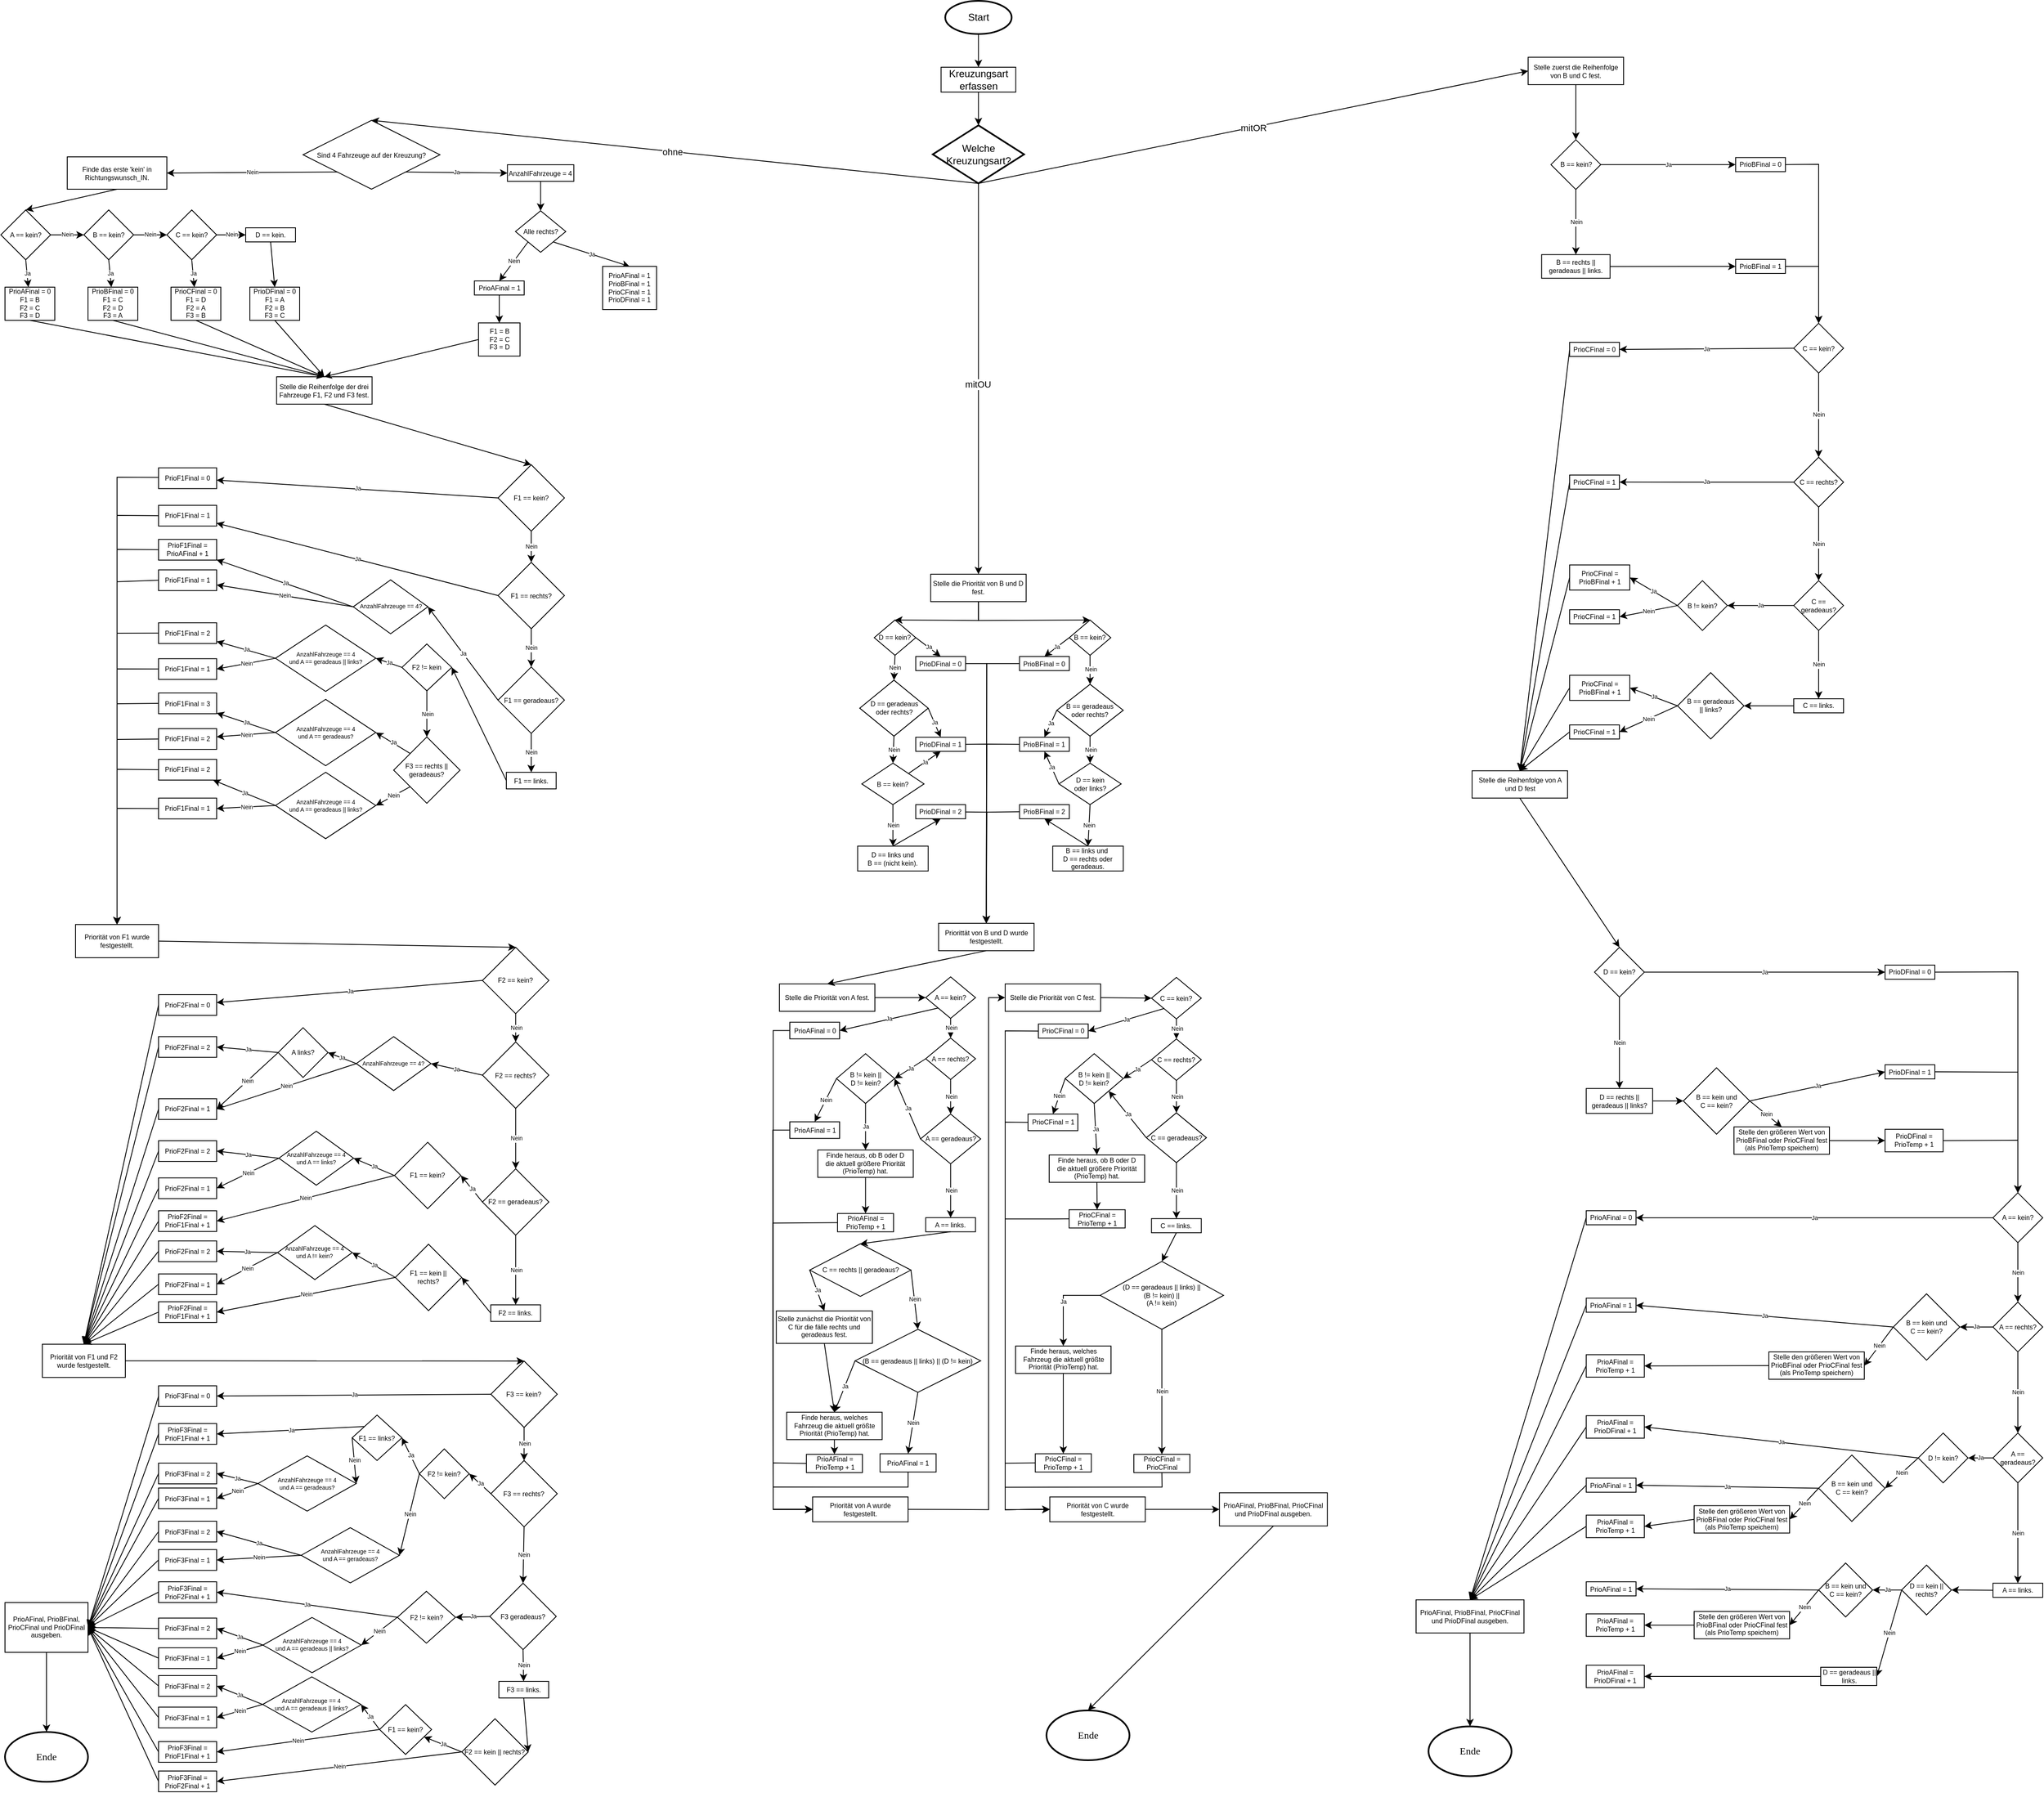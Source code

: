 <mxfile version="24.5.3" type="device">
  <diagram name="Page-1" id="2rmG_mXA6xWOdMfn-SfV">
    <mxGraphModel dx="725" dy="437" grid="1" gridSize="10" guides="1" tooltips="1" connect="1" arrows="1" fold="1" page="1" pageScale="1" pageWidth="850" pageHeight="1100" math="0" shadow="0">
      <root>
        <mxCell id="0" />
        <mxCell id="1" parent="0" />
        <mxCell id="MpXu_hK8vEmCC4SC4maS-16" value="" style="endArrow=classic;html=1;rounded=0;exitX=1;exitY=0.5;exitDx=0;exitDy=0;entryX=0;entryY=0.5;entryDx=0;entryDy=0;" parent="1" source="MpXu_hK8vEmCC4SC4maS-409" target="MpXu_hK8vEmCC4SC4maS-414" edge="1">
          <mxGeometry width="50" height="50" relative="1" as="geometry">
            <mxPoint x="1030" y="1851.11" as="sourcePoint" />
            <mxPoint x="1240" y="1271.11" as="targetPoint" />
            <Array as="points">
              <mxPoint x="1200" y="1848.11" />
              <mxPoint x="1200" y="1231.11" />
            </Array>
          </mxGeometry>
        </mxCell>
        <mxCell id="MpXu_hK8vEmCC4SC4maS-17" value="Start" style="strokeWidth=2;html=1;shape=mxgraph.flowchart.start_1;whiteSpace=wrap;" parent="1" vertex="1">
          <mxGeometry x="1147.75" y="30" width="80" height="40" as="geometry" />
        </mxCell>
        <mxCell id="MpXu_hK8vEmCC4SC4maS-19" value="Kreuzungsart erfassen" style="rounded=0;whiteSpace=wrap;html=1;" parent="1" vertex="1">
          <mxGeometry x="1142.75" y="110" width="90" height="30" as="geometry" />
        </mxCell>
        <mxCell id="MpXu_hK8vEmCC4SC4maS-22" value="Welche Kreuzungsart?" style="strokeWidth=2;html=1;shape=mxgraph.flowchart.decision;whiteSpace=wrap;" parent="1" vertex="1">
          <mxGeometry x="1132.75" y="180" width="110" height="70" as="geometry" />
        </mxCell>
        <mxCell id="MpXu_hK8vEmCC4SC4maS-23" value="" style="endArrow=classic;html=1;rounded=0;exitX=0.5;exitY=1;exitDx=0;exitDy=0;entryX=0.5;entryY=0;entryDx=0;entryDy=0;entryPerimeter=0;" parent="1" source="MpXu_hK8vEmCC4SC4maS-19" target="MpXu_hK8vEmCC4SC4maS-22" edge="1">
          <mxGeometry width="50" height="50" relative="1" as="geometry">
            <mxPoint x="400" y="480" as="sourcePoint" />
            <mxPoint x="450" y="430" as="targetPoint" />
          </mxGeometry>
        </mxCell>
        <mxCell id="MpXu_hK8vEmCC4SC4maS-24" value="" style="endArrow=classic;html=1;rounded=0;exitX=0.5;exitY=1;exitDx=0;exitDy=0;exitPerimeter=0;entryX=0.5;entryY=0;entryDx=0;entryDy=0;" parent="1" source="MpXu_hK8vEmCC4SC4maS-22" target="oqrOdn8Ez7m4tpNtCQbA-1" edge="1">
          <mxGeometry width="50" height="50" relative="1" as="geometry">
            <mxPoint x="400" y="480" as="sourcePoint" />
            <mxPoint x="530" y="440" as="targetPoint" />
          </mxGeometry>
        </mxCell>
        <mxCell id="MpXu_hK8vEmCC4SC4maS-25" value="ohne" style="edgeLabel;html=1;align=center;verticalAlign=middle;resizable=0;points=[];" parent="MpXu_hK8vEmCC4SC4maS-24" vertex="1" connectable="0">
          <mxGeometry x="0.01" y="1" relative="1" as="geometry">
            <mxPoint y="-1" as="offset" />
          </mxGeometry>
        </mxCell>
        <mxCell id="MpXu_hK8vEmCC4SC4maS-26" value="" style="endArrow=classic;html=1;rounded=0;exitX=0.5;exitY=1;exitDx=0;exitDy=0;exitPerimeter=0;entryX=0.5;entryY=0;entryDx=0;entryDy=0;" parent="1" source="MpXu_hK8vEmCC4SC4maS-22" target="MpXu_hK8vEmCC4SC4maS-330" edge="1">
          <mxGeometry width="50" height="50" relative="1" as="geometry">
            <mxPoint x="400" y="480" as="sourcePoint" />
            <mxPoint x="1190" y="521" as="targetPoint" />
          </mxGeometry>
        </mxCell>
        <mxCell id="MpXu_hK8vEmCC4SC4maS-27" value="mitOU" style="edgeLabel;html=1;align=center;verticalAlign=middle;resizable=0;points=[];" parent="MpXu_hK8vEmCC4SC4maS-26" vertex="1" connectable="0">
          <mxGeometry x="0.027" y="-1" relative="1" as="geometry">
            <mxPoint as="offset" />
          </mxGeometry>
        </mxCell>
        <mxCell id="MpXu_hK8vEmCC4SC4maS-28" value="" style="endArrow=classic;html=1;rounded=0;exitX=0.5;exitY=1;exitDx=0;exitDy=0;exitPerimeter=0;entryX=0;entryY=0.5;entryDx=0;entryDy=0;" parent="1" source="MpXu_hK8vEmCC4SC4maS-22" target="JJSLsl9oq7k-WL7c6egx-2" edge="1">
          <mxGeometry width="50" height="50" relative="1" as="geometry">
            <mxPoint x="400" y="480" as="sourcePoint" />
            <mxPoint x="2068" y="527.5" as="targetPoint" />
          </mxGeometry>
        </mxCell>
        <mxCell id="MpXu_hK8vEmCC4SC4maS-29" value="mitOR" style="edgeLabel;html=1;align=center;verticalAlign=middle;resizable=0;points=[];" parent="MpXu_hK8vEmCC4SC4maS-28" vertex="1" connectable="0">
          <mxGeometry x="-0.002" relative="1" as="geometry">
            <mxPoint as="offset" />
          </mxGeometry>
        </mxCell>
        <mxCell id="MpXu_hK8vEmCC4SC4maS-36" value="Ende" style="strokeWidth=2;html=1;shape=mxgraph.flowchart.start_1;whiteSpace=wrap;fontFamily=Tahoma;fontSize=12;fontStyle=0" parent="1" vertex="1">
          <mxGeometry x="1269.75" y="2090" width="100" height="60" as="geometry" />
        </mxCell>
        <mxCell id="MpXu_hK8vEmCC4SC4maS-102" value="" style="endArrow=classic;html=1;rounded=0;exitX=0.5;exitY=1;exitDx=0;exitDy=0;entryX=0.5;entryY=0;entryDx=0;entryDy=0;exitPerimeter=0;" parent="1" source="MpXu_hK8vEmCC4SC4maS-17" target="MpXu_hK8vEmCC4SC4maS-19" edge="1">
          <mxGeometry width="50" height="50" relative="1" as="geometry">
            <mxPoint x="970.75" y="90" as="sourcePoint" />
            <mxPoint x="1069.75" y="90" as="targetPoint" />
            <Array as="points" />
          </mxGeometry>
        </mxCell>
        <mxCell id="MpXu_hK8vEmCC4SC4maS-330" value="Stelle die Priorität von B und D fest." style="rounded=0;whiteSpace=wrap;html=1;fontSize=8;" parent="1" vertex="1">
          <mxGeometry x="1130.25" y="720.93" width="115" height="33" as="geometry" />
        </mxCell>
        <mxCell id="MpXu_hK8vEmCC4SC4maS-331" value="B == kein?" style="rhombus;whiteSpace=wrap;html=1;fontSize=8;" parent="1" vertex="1">
          <mxGeometry x="1297.25" y="776.07" width="50" height="42.5" as="geometry" />
        </mxCell>
        <mxCell id="MpXu_hK8vEmCC4SC4maS-332" value="B == geradeaus&lt;div&gt;oder rechts?&lt;/div&gt;" style="rhombus;whiteSpace=wrap;html=1;fontSize=8;" parent="1" vertex="1">
          <mxGeometry x="1282.25" y="853.57" width="80" height="62.5" as="geometry" />
        </mxCell>
        <mxCell id="MpXu_hK8vEmCC4SC4maS-333" value="PrioBFinal = 0" style="rounded=0;whiteSpace=wrap;html=1;fontSize=8;" parent="1" vertex="1">
          <mxGeometry x="1237.25" y="820.07" width="60" height="17" as="geometry" />
        </mxCell>
        <mxCell id="MpXu_hK8vEmCC4SC4maS-334" value="PrioBFinal = 1" style="rounded=0;whiteSpace=wrap;html=1;fontSize=8;" parent="1" vertex="1">
          <mxGeometry x="1237.25" y="917.32" width="60" height="17" as="geometry" />
        </mxCell>
        <mxCell id="MpXu_hK8vEmCC4SC4maS-335" value="" style="endArrow=classic;html=1;rounded=0;exitX=0;exitY=0.5;exitDx=0;exitDy=0;fontSize=7;entryX=0.5;entryY=0;entryDx=0;entryDy=0;" parent="1" source="MpXu_hK8vEmCC4SC4maS-331" target="MpXu_hK8vEmCC4SC4maS-333" edge="1">
          <mxGeometry relative="1" as="geometry">
            <mxPoint x="1415.25" y="839.07" as="sourcePoint" />
            <mxPoint x="1497.25" y="896.07" as="targetPoint" />
          </mxGeometry>
        </mxCell>
        <mxCell id="MpXu_hK8vEmCC4SC4maS-336" value="Ja" style="edgeLabel;resizable=0;html=1;;align=center;verticalAlign=middle;fontSize=7;" parent="MpXu_hK8vEmCC4SC4maS-335" connectable="0" vertex="1">
          <mxGeometry relative="1" as="geometry" />
        </mxCell>
        <mxCell id="MpXu_hK8vEmCC4SC4maS-337" value="" style="endArrow=classic;html=1;rounded=0;exitX=0;exitY=0.5;exitDx=0;exitDy=0;fontSize=7;entryX=0.5;entryY=0;entryDx=0;entryDy=0;" parent="1" source="MpXu_hK8vEmCC4SC4maS-332" target="MpXu_hK8vEmCC4SC4maS-334" edge="1">
          <mxGeometry relative="1" as="geometry">
            <mxPoint x="1415.25" y="839.07" as="sourcePoint" />
            <mxPoint x="1497.25" y="896.07" as="targetPoint" />
          </mxGeometry>
        </mxCell>
        <mxCell id="MpXu_hK8vEmCC4SC4maS-338" value="Ja" style="edgeLabel;resizable=0;html=1;;align=center;verticalAlign=middle;fontSize=7;" parent="MpXu_hK8vEmCC4SC4maS-337" connectable="0" vertex="1">
          <mxGeometry relative="1" as="geometry" />
        </mxCell>
        <mxCell id="MpXu_hK8vEmCC4SC4maS-339" value="D == kein&lt;div&gt;oder links?&lt;/div&gt;" style="rhombus;whiteSpace=wrap;html=1;fontSize=8;" parent="1" vertex="1">
          <mxGeometry x="1284.75" y="948.57" width="75" height="50" as="geometry" />
        </mxCell>
        <mxCell id="MpXu_hK8vEmCC4SC4maS-340" value="" style="endArrow=classic;html=1;rounded=0;exitX=0;exitY=0.5;exitDx=0;exitDy=0;fontSize=7;entryX=0.5;entryY=1;entryDx=0;entryDy=0;" parent="1" source="MpXu_hK8vEmCC4SC4maS-339" target="MpXu_hK8vEmCC4SC4maS-334" edge="1">
          <mxGeometry relative="1" as="geometry">
            <mxPoint x="1195.25" y="889.07" as="sourcePoint" />
            <mxPoint x="1277.25" y="946.07" as="targetPoint" />
          </mxGeometry>
        </mxCell>
        <mxCell id="MpXu_hK8vEmCC4SC4maS-341" value="Ja" style="edgeLabel;resizable=0;html=1;;align=center;verticalAlign=middle;fontSize=7;" parent="MpXu_hK8vEmCC4SC4maS-340" connectable="0" vertex="1">
          <mxGeometry relative="1" as="geometry" />
        </mxCell>
        <mxCell id="MpXu_hK8vEmCC4SC4maS-342" value="PrioBFinal = 2" style="rounded=0;whiteSpace=wrap;html=1;fontSize=8;" parent="1" vertex="1">
          <mxGeometry x="1237.25" y="998.57" width="60" height="17" as="geometry" />
        </mxCell>
        <mxCell id="MpXu_hK8vEmCC4SC4maS-343" value="" style="endArrow=classic;html=1;rounded=0;exitX=0.5;exitY=1;exitDx=0;exitDy=0;entryX=0.5;entryY=0;entryDx=0;entryDy=0;" parent="1" source="MpXu_hK8vEmCC4SC4maS-330" target="MpXu_hK8vEmCC4SC4maS-331" edge="1">
          <mxGeometry width="50" height="50" relative="1" as="geometry">
            <mxPoint x="1194.75" y="908.57" as="sourcePoint" />
            <mxPoint x="1244.75" y="858.57" as="targetPoint" />
            <Array as="points">
              <mxPoint x="1187.75" y="776.57" />
            </Array>
          </mxGeometry>
        </mxCell>
        <mxCell id="MpXu_hK8vEmCC4SC4maS-344" value="" style="endArrow=classic;html=1;rounded=0;exitX=0.5;exitY=1;exitDx=0;exitDy=0;entryX=0.5;entryY=0;entryDx=0;entryDy=0;fontSize=7;" parent="1" source="MpXu_hK8vEmCC4SC4maS-331" target="MpXu_hK8vEmCC4SC4maS-332" edge="1">
          <mxGeometry relative="1" as="geometry">
            <mxPoint x="1287.75" y="879.07" as="sourcePoint" />
            <mxPoint x="1164.75" y="891.07" as="targetPoint" />
          </mxGeometry>
        </mxCell>
        <mxCell id="MpXu_hK8vEmCC4SC4maS-345" value="Nein" style="edgeLabel;resizable=0;html=1;;align=center;verticalAlign=middle;fontSize=7;" parent="MpXu_hK8vEmCC4SC4maS-344" connectable="0" vertex="1">
          <mxGeometry relative="1" as="geometry" />
        </mxCell>
        <mxCell id="MpXu_hK8vEmCC4SC4maS-346" value="" style="endArrow=classic;html=1;rounded=0;exitX=0.5;exitY=1;exitDx=0;exitDy=0;entryX=0.5;entryY=0;entryDx=0;entryDy=0;fontSize=7;" parent="1" source="MpXu_hK8vEmCC4SC4maS-332" target="MpXu_hK8vEmCC4SC4maS-339" edge="1">
          <mxGeometry relative="1" as="geometry">
            <mxPoint x="1259.75" y="828.57" as="sourcePoint" />
            <mxPoint x="1259.75" y="863.57" as="targetPoint" />
          </mxGeometry>
        </mxCell>
        <mxCell id="MpXu_hK8vEmCC4SC4maS-347" value="Nein" style="edgeLabel;resizable=0;html=1;;align=center;verticalAlign=middle;fontSize=7;" parent="MpXu_hK8vEmCC4SC4maS-346" connectable="0" vertex="1">
          <mxGeometry relative="1" as="geometry" />
        </mxCell>
        <mxCell id="MpXu_hK8vEmCC4SC4maS-348" value="" style="endArrow=classic;html=1;rounded=0;exitX=0.5;exitY=1;exitDx=0;exitDy=0;entryX=0.5;entryY=0;entryDx=0;entryDy=0;fontSize=7;" parent="1" source="MpXu_hK8vEmCC4SC4maS-339" target="MpXu_hK8vEmCC4SC4maS-371" edge="1">
          <mxGeometry relative="1" as="geometry">
            <mxPoint x="1287.75" y="989.07" as="sourcePoint" />
            <mxPoint x="1322.25" y="1038.57" as="targetPoint" />
          </mxGeometry>
        </mxCell>
        <mxCell id="MpXu_hK8vEmCC4SC4maS-349" value="Nein" style="edgeLabel;resizable=0;html=1;;align=center;verticalAlign=middle;fontSize=7;" parent="MpXu_hK8vEmCC4SC4maS-348" connectable="0" vertex="1">
          <mxGeometry relative="1" as="geometry" />
        </mxCell>
        <mxCell id="MpXu_hK8vEmCC4SC4maS-350" value="D == kein?" style="rhombus;whiteSpace=wrap;html=1;fontSize=8;" parent="1" vertex="1">
          <mxGeometry x="1062.25" y="776.07" width="50" height="42.5" as="geometry" />
        </mxCell>
        <mxCell id="MpXu_hK8vEmCC4SC4maS-351" value="D == geradeaus&lt;div&gt;oder rechts?&lt;/div&gt;" style="rhombus;whiteSpace=wrap;html=1;fontSize=8;" parent="1" vertex="1">
          <mxGeometry x="1044.75" y="848.57" width="82.5" height="67.5" as="geometry" />
        </mxCell>
        <mxCell id="MpXu_hK8vEmCC4SC4maS-352" value="B == kein?" style="rhombus;whiteSpace=wrap;html=1;fontSize=8;" parent="1" vertex="1">
          <mxGeometry x="1047.25" y="948.57" width="75" height="50" as="geometry" />
        </mxCell>
        <mxCell id="MpXu_hK8vEmCC4SC4maS-353" value="" style="endArrow=classic;html=1;rounded=0;exitX=0.5;exitY=1;exitDx=0;exitDy=0;entryX=0.5;entryY=0;entryDx=0;entryDy=0;" parent="1" source="MpXu_hK8vEmCC4SC4maS-330" target="MpXu_hK8vEmCC4SC4maS-350" edge="1">
          <mxGeometry width="50" height="50" relative="1" as="geometry">
            <mxPoint x="1225.75" y="766.57" as="sourcePoint" />
            <mxPoint x="1332.75" y="786.57" as="targetPoint" />
            <Array as="points">
              <mxPoint x="1187.75" y="776.57" />
            </Array>
          </mxGeometry>
        </mxCell>
        <mxCell id="MpXu_hK8vEmCC4SC4maS-354" value="PrioDFinal = 0" style="rounded=0;whiteSpace=wrap;html=1;fontSize=8;" parent="1" vertex="1">
          <mxGeometry x="1112.25" y="820.07" width="60" height="17" as="geometry" />
        </mxCell>
        <mxCell id="MpXu_hK8vEmCC4SC4maS-355" value="PrioDFinal = 1" style="rounded=0;whiteSpace=wrap;html=1;fontSize=8;" parent="1" vertex="1">
          <mxGeometry x="1112.25" y="917.32" width="60" height="17" as="geometry" />
        </mxCell>
        <mxCell id="MpXu_hK8vEmCC4SC4maS-356" value="PrioDFinal = 2" style="rounded=0;whiteSpace=wrap;html=1;fontSize=8;" parent="1" vertex="1">
          <mxGeometry x="1112.25" y="998.57" width="60" height="17" as="geometry" />
        </mxCell>
        <mxCell id="MpXu_hK8vEmCC4SC4maS-357" value="" style="endArrow=classic;html=1;rounded=0;exitX=1;exitY=0.5;exitDx=0;exitDy=0;fontSize=7;entryX=0.5;entryY=0;entryDx=0;entryDy=0;" parent="1" source="MpXu_hK8vEmCC4SC4maS-350" target="MpXu_hK8vEmCC4SC4maS-354" edge="1">
          <mxGeometry relative="1" as="geometry">
            <mxPoint x="1135.25" y="909.07" as="sourcePoint" />
            <mxPoint x="1217.25" y="966.07" as="targetPoint" />
          </mxGeometry>
        </mxCell>
        <mxCell id="MpXu_hK8vEmCC4SC4maS-358" value="Ja" style="edgeLabel;resizable=0;html=1;;align=center;verticalAlign=middle;fontSize=7;" parent="MpXu_hK8vEmCC4SC4maS-357" connectable="0" vertex="1">
          <mxGeometry relative="1" as="geometry" />
        </mxCell>
        <mxCell id="MpXu_hK8vEmCC4SC4maS-359" value="" style="endArrow=classic;html=1;rounded=0;exitX=1;exitY=0;exitDx=0;exitDy=0;fontSize=7;entryX=0.5;entryY=1;entryDx=0;entryDy=0;" parent="1" source="MpXu_hK8vEmCC4SC4maS-352" target="MpXu_hK8vEmCC4SC4maS-355" edge="1">
          <mxGeometry relative="1" as="geometry">
            <mxPoint x="1139.75" y="945.07" as="sourcePoint" />
            <mxPoint x="1221.75" y="1002.07" as="targetPoint" />
          </mxGeometry>
        </mxCell>
        <mxCell id="MpXu_hK8vEmCC4SC4maS-360" value="Ja" style="edgeLabel;resizable=0;html=1;;align=center;verticalAlign=middle;fontSize=7;" parent="MpXu_hK8vEmCC4SC4maS-359" connectable="0" vertex="1">
          <mxGeometry relative="1" as="geometry" />
        </mxCell>
        <mxCell id="MpXu_hK8vEmCC4SC4maS-361" value="" style="endArrow=classic;html=1;rounded=0;exitX=1;exitY=0.5;exitDx=0;exitDy=0;fontSize=7;entryX=0.5;entryY=0;entryDx=0;entryDy=0;" parent="1" source="MpXu_hK8vEmCC4SC4maS-351" target="MpXu_hK8vEmCC4SC4maS-355" edge="1">
          <mxGeometry relative="1" as="geometry">
            <mxPoint x="1135.25" y="909.07" as="sourcePoint" />
            <mxPoint x="1217.25" y="966.07" as="targetPoint" />
          </mxGeometry>
        </mxCell>
        <mxCell id="MpXu_hK8vEmCC4SC4maS-362" value="Ja" style="edgeLabel;resizable=0;html=1;;align=center;verticalAlign=middle;fontSize=7;" parent="MpXu_hK8vEmCC4SC4maS-361" connectable="0" vertex="1">
          <mxGeometry relative="1" as="geometry" />
        </mxCell>
        <mxCell id="MpXu_hK8vEmCC4SC4maS-363" value="" style="endArrow=classic;html=1;rounded=0;exitX=0.5;exitY=1;exitDx=0;exitDy=0;entryX=0.5;entryY=0;entryDx=0;entryDy=0;fontSize=7;" parent="1" source="MpXu_hK8vEmCC4SC4maS-350" target="MpXu_hK8vEmCC4SC4maS-351" edge="1">
          <mxGeometry relative="1" as="geometry">
            <mxPoint x="1237.75" y="929.07" as="sourcePoint" />
            <mxPoint x="1114.75" y="941.07" as="targetPoint" />
          </mxGeometry>
        </mxCell>
        <mxCell id="MpXu_hK8vEmCC4SC4maS-364" value="Nein" style="edgeLabel;resizable=0;html=1;;align=center;verticalAlign=middle;fontSize=7;" parent="MpXu_hK8vEmCC4SC4maS-363" connectable="0" vertex="1">
          <mxGeometry relative="1" as="geometry" />
        </mxCell>
        <mxCell id="MpXu_hK8vEmCC4SC4maS-365" value="" style="endArrow=classic;html=1;rounded=0;exitX=0.5;exitY=1;exitDx=0;exitDy=0;entryX=0.5;entryY=0;entryDx=0;entryDy=0;fontSize=7;" parent="1" source="MpXu_hK8vEmCC4SC4maS-351" target="MpXu_hK8vEmCC4SC4maS-352" edge="1">
          <mxGeometry relative="1" as="geometry">
            <mxPoint x="1237.75" y="929.07" as="sourcePoint" />
            <mxPoint x="1114.75" y="941.07" as="targetPoint" />
          </mxGeometry>
        </mxCell>
        <mxCell id="MpXu_hK8vEmCC4SC4maS-366" value="Nein" style="edgeLabel;resizable=0;html=1;;align=center;verticalAlign=middle;fontSize=7;" parent="MpXu_hK8vEmCC4SC4maS-365" connectable="0" vertex="1">
          <mxGeometry relative="1" as="geometry" />
        </mxCell>
        <mxCell id="MpXu_hK8vEmCC4SC4maS-367" value="" style="endArrow=classic;html=1;rounded=0;exitX=0.5;exitY=1;exitDx=0;exitDy=0;entryX=0.5;entryY=0;entryDx=0;entryDy=0;fontSize=7;" parent="1" source="MpXu_hK8vEmCC4SC4maS-352" target="MpXu_hK8vEmCC4SC4maS-369" edge="1">
          <mxGeometry relative="1" as="geometry">
            <mxPoint x="1237.75" y="929.07" as="sourcePoint" />
            <mxPoint x="1087.25" y="1038.57" as="targetPoint" />
          </mxGeometry>
        </mxCell>
        <mxCell id="MpXu_hK8vEmCC4SC4maS-368" value="Nein" style="edgeLabel;resizable=0;html=1;;align=center;verticalAlign=middle;fontSize=7;" parent="MpXu_hK8vEmCC4SC4maS-367" connectable="0" vertex="1">
          <mxGeometry relative="1" as="geometry" />
        </mxCell>
        <mxCell id="MpXu_hK8vEmCC4SC4maS-369" value="D == links und&lt;div&gt;B == (nicht kein).&lt;/div&gt;" style="rounded=0;whiteSpace=wrap;html=1;fontSize=8;" parent="1" vertex="1">
          <mxGeometry x="1042.25" y="1048.57" width="85" height="30" as="geometry" />
        </mxCell>
        <mxCell id="MpXu_hK8vEmCC4SC4maS-370" value="" style="endArrow=classic;html=1;rounded=0;exitX=0.5;exitY=0;exitDx=0;exitDy=0;entryX=0.5;entryY=1;entryDx=0;entryDy=0;" parent="1" source="MpXu_hK8vEmCC4SC4maS-369" target="MpXu_hK8vEmCC4SC4maS-356" edge="1">
          <mxGeometry width="50" height="50" relative="1" as="geometry">
            <mxPoint x="1154.75" y="1058.57" as="sourcePoint" />
            <mxPoint x="1204.75" y="1008.57" as="targetPoint" />
          </mxGeometry>
        </mxCell>
        <mxCell id="MpXu_hK8vEmCC4SC4maS-371" value="B == links und&amp;nbsp;&lt;div&gt;D == rechts oder geradeaus.&lt;/div&gt;" style="rounded=0;whiteSpace=wrap;html=1;fontSize=8;" parent="1" vertex="1">
          <mxGeometry x="1277.25" y="1048.57" width="85" height="30" as="geometry" />
        </mxCell>
        <mxCell id="MpXu_hK8vEmCC4SC4maS-372" value="" style="endArrow=classic;html=1;rounded=0;exitX=0.5;exitY=0;exitDx=0;exitDy=0;entryX=0.5;entryY=1;entryDx=0;entryDy=0;" parent="1" source="MpXu_hK8vEmCC4SC4maS-371" target="MpXu_hK8vEmCC4SC4maS-342" edge="1">
          <mxGeometry width="50" height="50" relative="1" as="geometry">
            <mxPoint x="1154.75" y="1058.57" as="sourcePoint" />
            <mxPoint x="1204.75" y="1008.57" as="targetPoint" />
          </mxGeometry>
        </mxCell>
        <mxCell id="MpXu_hK8vEmCC4SC4maS-373" value="Priorittät von B und D wurde festgestellt." style="rounded=0;whiteSpace=wrap;html=1;fontSize=8;" parent="1" vertex="1">
          <mxGeometry x="1139.75" y="1141.57" width="115" height="33" as="geometry" />
        </mxCell>
        <mxCell id="MpXu_hK8vEmCC4SC4maS-374" value="" style="endArrow=classic;html=1;rounded=0;exitX=0;exitY=0.5;exitDx=0;exitDy=0;entryX=0.5;entryY=0;entryDx=0;entryDy=0;" parent="1" source="MpXu_hK8vEmCC4SC4maS-333" target="MpXu_hK8vEmCC4SC4maS-373" edge="1">
          <mxGeometry width="50" height="50" relative="1" as="geometry">
            <mxPoint x="1144.75" y="1018.57" as="sourcePoint" />
            <mxPoint x="1194.75" y="968.57" as="targetPoint" />
            <Array as="points">
              <mxPoint x="1197.75" y="828.57" />
            </Array>
          </mxGeometry>
        </mxCell>
        <mxCell id="MpXu_hK8vEmCC4SC4maS-375" value="" style="endArrow=classic;html=1;rounded=0;exitX=1;exitY=0.5;exitDx=0;exitDy=0;entryX=0.5;entryY=0;entryDx=0;entryDy=0;" parent="1" source="MpXu_hK8vEmCC4SC4maS-354" target="MpXu_hK8vEmCC4SC4maS-373" edge="1">
          <mxGeometry width="50" height="50" relative="1" as="geometry">
            <mxPoint x="1144.75" y="1018.57" as="sourcePoint" />
            <mxPoint x="1194.75" y="968.57" as="targetPoint" />
            <Array as="points">
              <mxPoint x="1197.75" y="828.57" />
            </Array>
          </mxGeometry>
        </mxCell>
        <mxCell id="MpXu_hK8vEmCC4SC4maS-376" value="" style="endArrow=classic;html=1;rounded=0;exitX=0;exitY=0.5;exitDx=0;exitDy=0;entryX=0.5;entryY=0;entryDx=0;entryDy=0;" parent="1" source="MpXu_hK8vEmCC4SC4maS-334" target="MpXu_hK8vEmCC4SC4maS-373" edge="1">
          <mxGeometry width="50" height="50" relative="1" as="geometry">
            <mxPoint x="1144.75" y="1018.57" as="sourcePoint" />
            <mxPoint x="1194.75" y="968.57" as="targetPoint" />
            <Array as="points">
              <mxPoint x="1197.75" y="925.57" />
            </Array>
          </mxGeometry>
        </mxCell>
        <mxCell id="MpXu_hK8vEmCC4SC4maS-377" value="" style="endArrow=classic;html=1;rounded=0;exitX=1;exitY=0.5;exitDx=0;exitDy=0;entryX=0.5;entryY=0;entryDx=0;entryDy=0;" parent="1" source="MpXu_hK8vEmCC4SC4maS-355" target="MpXu_hK8vEmCC4SC4maS-373" edge="1">
          <mxGeometry width="50" height="50" relative="1" as="geometry">
            <mxPoint x="1144.75" y="1018.57" as="sourcePoint" />
            <mxPoint x="1194.75" y="968.57" as="targetPoint" />
            <Array as="points">
              <mxPoint x="1197.75" y="925.57" />
            </Array>
          </mxGeometry>
        </mxCell>
        <mxCell id="MpXu_hK8vEmCC4SC4maS-378" value="" style="endArrow=classic;html=1;rounded=0;exitX=0;exitY=0.5;exitDx=0;exitDy=0;entryX=0.5;entryY=0;entryDx=0;entryDy=0;" parent="1" source="MpXu_hK8vEmCC4SC4maS-342" target="MpXu_hK8vEmCC4SC4maS-373" edge="1">
          <mxGeometry width="50" height="50" relative="1" as="geometry">
            <mxPoint x="1144.75" y="1018.57" as="sourcePoint" />
            <mxPoint x="1194.75" y="968.57" as="targetPoint" />
            <Array as="points">
              <mxPoint x="1197.75" y="1007.57" />
            </Array>
          </mxGeometry>
        </mxCell>
        <mxCell id="MpXu_hK8vEmCC4SC4maS-379" value="" style="endArrow=classic;html=1;rounded=0;exitDx=0;exitDy=0;entryDx=0;entryDy=0;" parent="1" source="MpXu_hK8vEmCC4SC4maS-356" target="MpXu_hK8vEmCC4SC4maS-373" edge="1">
          <mxGeometry width="50" height="50" relative="1" as="geometry">
            <mxPoint x="1144.75" y="1018.57" as="sourcePoint" />
            <mxPoint x="1194.75" y="968.57" as="targetPoint" />
            <Array as="points">
              <mxPoint x="1197.75" y="1007.57" />
            </Array>
          </mxGeometry>
        </mxCell>
        <mxCell id="MpXu_hK8vEmCC4SC4maS-380" value="Stelle die Priorität von A &lt;span style=&quot;background-color: initial;&quot;&gt;fest.&lt;/span&gt;" style="rounded=0;whiteSpace=wrap;html=1;fontSize=8;" parent="1" vertex="1">
          <mxGeometry x="948" y="1214.61" width="115" height="33" as="geometry" />
        </mxCell>
        <mxCell id="MpXu_hK8vEmCC4SC4maS-381" value="" style="endArrow=classic;html=1;rounded=0;exitX=0.5;exitY=1;exitDx=0;exitDy=0;entryX=0.5;entryY=0;entryDx=0;entryDy=0;" parent="1" source="MpXu_hK8vEmCC4SC4maS-373" target="MpXu_hK8vEmCC4SC4maS-380" edge="1">
          <mxGeometry width="50" height="50" relative="1" as="geometry">
            <mxPoint x="1160.5" y="1238.57" as="sourcePoint" />
            <mxPoint x="1210.5" y="1188.57" as="targetPoint" />
          </mxGeometry>
        </mxCell>
        <mxCell id="MpXu_hK8vEmCC4SC4maS-382" value="" style="endArrow=classic;html=1;rounded=0;exitX=1;exitY=0.5;exitDx=0;exitDy=0;entryX=0;entryY=0.5;entryDx=0;entryDy=0;" parent="1" source="MpXu_hK8vEmCC4SC4maS-380" target="MpXu_hK8vEmCC4SC4maS-383" edge="1">
          <mxGeometry width="50" height="50" relative="1" as="geometry">
            <mxPoint x="1160.5" y="1310.75" as="sourcePoint" />
            <mxPoint x="1210.5" y="1260.75" as="targetPoint" />
          </mxGeometry>
        </mxCell>
        <mxCell id="MpXu_hK8vEmCC4SC4maS-383" value="A == kein?" style="rhombus;whiteSpace=wrap;html=1;fontSize=8;" parent="1" vertex="1">
          <mxGeometry x="1124.25" y="1206.11" width="60" height="50" as="geometry" />
        </mxCell>
        <mxCell id="MpXu_hK8vEmCC4SC4maS-384" value="A == rechts?" style="rhombus;whiteSpace=wrap;html=1;fontSize=8;" parent="1" vertex="1">
          <mxGeometry x="1124.25" y="1279.75" width="60" height="50" as="geometry" />
        </mxCell>
        <mxCell id="MpXu_hK8vEmCC4SC4maS-385" value="A == geradeaus?" style="rhombus;whiteSpace=wrap;html=1;fontSize=8;" parent="1" vertex="1">
          <mxGeometry x="1118" y="1371.39" width="72.5" height="60" as="geometry" />
        </mxCell>
        <mxCell id="MpXu_hK8vEmCC4SC4maS-386" value="" style="endArrow=classic;html=1;rounded=0;exitX=0;exitY=0.5;exitDx=0;exitDy=0;fontSize=7;entryX=1;entryY=0.5;entryDx=0;entryDy=0;" parent="1" source="MpXu_hK8vEmCC4SC4maS-384" target="MpXu_hK8vEmCC4SC4maS-391" edge="1">
          <mxGeometry relative="1" as="geometry">
            <mxPoint x="1151" y="1321.25" as="sourcePoint" />
            <mxPoint x="1018" y="1274.25" as="targetPoint" />
          </mxGeometry>
        </mxCell>
        <mxCell id="MpXu_hK8vEmCC4SC4maS-387" value="Ja" style="edgeLabel;resizable=0;html=1;;align=center;verticalAlign=middle;fontSize=7;" parent="MpXu_hK8vEmCC4SC4maS-386" connectable="0" vertex="1">
          <mxGeometry relative="1" as="geometry" />
        </mxCell>
        <mxCell id="MpXu_hK8vEmCC4SC4maS-388" value="PrioAFinal = 0" style="rounded=0;whiteSpace=wrap;html=1;fontSize=8;" parent="1" vertex="1">
          <mxGeometry x="960.5" y="1260.75" width="60" height="20" as="geometry" />
        </mxCell>
        <mxCell id="MpXu_hK8vEmCC4SC4maS-389" value="" style="endArrow=classic;html=1;rounded=0;exitX=0.5;exitY=1;exitDx=0;exitDy=0;entryX=0.5;entryY=0;entryDx=0;entryDy=0;fontSize=7;" parent="1" source="MpXu_hK8vEmCC4SC4maS-383" target="MpXu_hK8vEmCC4SC4maS-384" edge="1">
          <mxGeometry relative="1" as="geometry">
            <mxPoint x="1253.5" y="1341.25" as="sourcePoint" />
            <mxPoint x="1130.5" y="1353.25" as="targetPoint" />
          </mxGeometry>
        </mxCell>
        <mxCell id="MpXu_hK8vEmCC4SC4maS-390" value="Nein" style="edgeLabel;resizable=0;html=1;;align=center;verticalAlign=middle;fontSize=7;" parent="MpXu_hK8vEmCC4SC4maS-389" connectable="0" vertex="1">
          <mxGeometry relative="1" as="geometry" />
        </mxCell>
        <mxCell id="MpXu_hK8vEmCC4SC4maS-391" value="B != kein ||&lt;div&gt;D != kein?&lt;/div&gt;" style="rhombus;whiteSpace=wrap;html=1;fontSize=8;" parent="1" vertex="1">
          <mxGeometry x="1016.75" y="1298.68" width="70" height="60" as="geometry" />
        </mxCell>
        <mxCell id="MpXu_hK8vEmCC4SC4maS-392" value="" style="endArrow=classic;html=1;rounded=0;exitX=0.5;exitY=1;exitDx=0;exitDy=0;fontSize=7;entryX=0.5;entryY=0;entryDx=0;entryDy=0;" parent="1" source="MpXu_hK8vEmCC4SC4maS-391" target="MpXu_hK8vEmCC4SC4maS-464" edge="1">
          <mxGeometry relative="1" as="geometry">
            <mxPoint x="1071" y="1321.25" as="sourcePoint" />
            <mxPoint x="1068.897" y="1398.75" as="targetPoint" />
          </mxGeometry>
        </mxCell>
        <mxCell id="MpXu_hK8vEmCC4SC4maS-393" value="Ja" style="edgeLabel;resizable=0;html=1;;align=center;verticalAlign=middle;fontSize=7;" parent="MpXu_hK8vEmCC4SC4maS-392" connectable="0" vertex="1">
          <mxGeometry relative="1" as="geometry" />
        </mxCell>
        <mxCell id="MpXu_hK8vEmCC4SC4maS-394" value="PrioAFinal = 1" style="rounded=0;whiteSpace=wrap;html=1;fontSize=8;" parent="1" vertex="1">
          <mxGeometry x="960.5" y="1380.75" width="60" height="20" as="geometry" />
        </mxCell>
        <mxCell id="MpXu_hK8vEmCC4SC4maS-395" value="" style="endArrow=classic;html=1;rounded=0;exitX=0;exitY=1;exitDx=0;exitDy=0;fontSize=7;entryX=1;entryY=0.5;entryDx=0;entryDy=0;" parent="1" source="MpXu_hK8vEmCC4SC4maS-383" target="MpXu_hK8vEmCC4SC4maS-388" edge="1">
          <mxGeometry relative="1" as="geometry">
            <mxPoint x="1151" y="1321.25" as="sourcePoint" />
            <mxPoint x="1230.5" y="1240.75" as="targetPoint" />
          </mxGeometry>
        </mxCell>
        <mxCell id="MpXu_hK8vEmCC4SC4maS-396" value="Ja" style="edgeLabel;resizable=0;html=1;;align=center;verticalAlign=middle;fontSize=7;" parent="MpXu_hK8vEmCC4SC4maS-395" connectable="0" vertex="1">
          <mxGeometry relative="1" as="geometry" />
        </mxCell>
        <mxCell id="MpXu_hK8vEmCC4SC4maS-397" value="" style="endArrow=classic;html=1;rounded=0;exitX=0.5;exitY=1;exitDx=0;exitDy=0;entryX=0.5;entryY=0;entryDx=0;entryDy=0;fontSize=7;" parent="1" source="MpXu_hK8vEmCC4SC4maS-384" target="MpXu_hK8vEmCC4SC4maS-385" edge="1">
          <mxGeometry relative="1" as="geometry">
            <mxPoint x="1203.5" y="1381.25" as="sourcePoint" />
            <mxPoint x="1080.5" y="1393.25" as="targetPoint" />
          </mxGeometry>
        </mxCell>
        <mxCell id="MpXu_hK8vEmCC4SC4maS-398" value="Nein" style="edgeLabel;resizable=0;html=1;;align=center;verticalAlign=middle;fontSize=7;" parent="MpXu_hK8vEmCC4SC4maS-397" connectable="0" vertex="1">
          <mxGeometry relative="1" as="geometry" />
        </mxCell>
        <mxCell id="MpXu_hK8vEmCC4SC4maS-399" value="" style="endArrow=classic;html=1;rounded=0;exitX=0;exitY=0.5;exitDx=0;exitDy=0;fontSize=7;entryX=1;entryY=0.5;entryDx=0;entryDy=0;" parent="1" source="MpXu_hK8vEmCC4SC4maS-385" target="MpXu_hK8vEmCC4SC4maS-391" edge="1">
          <mxGeometry relative="1" as="geometry">
            <mxPoint x="1151" y="1321.25" as="sourcePoint" />
            <mxPoint x="1110" y="1449.93" as="targetPoint" />
          </mxGeometry>
        </mxCell>
        <mxCell id="MpXu_hK8vEmCC4SC4maS-400" value="Ja" style="edgeLabel;resizable=0;html=1;;align=center;verticalAlign=middle;fontSize=7;" parent="MpXu_hK8vEmCC4SC4maS-399" connectable="0" vertex="1">
          <mxGeometry relative="1" as="geometry" />
        </mxCell>
        <mxCell id="MpXu_hK8vEmCC4SC4maS-401" value="PrioAFinal = PrioTemp + 1" style="rounded=0;whiteSpace=wrap;html=1;fontSize=8;" parent="1" vertex="1">
          <mxGeometry x="1018" y="1491.25" width="67.5" height="22" as="geometry" />
        </mxCell>
        <mxCell id="MpXu_hK8vEmCC4SC4maS-402" value="" style="endArrow=classic;html=1;rounded=0;exitX=0.5;exitY=1;exitDx=0;exitDy=0;entryX=0.5;entryY=0;entryDx=0;entryDy=0;fontSize=7;" parent="1" source="MpXu_hK8vEmCC4SC4maS-385" target="MpXu_hK8vEmCC4SC4maS-404" edge="1">
          <mxGeometry relative="1" as="geometry">
            <mxPoint x="1143.5" y="1511.25" as="sourcePoint" />
            <mxPoint x="1154.25" y="1500.75" as="targetPoint" />
          </mxGeometry>
        </mxCell>
        <mxCell id="MpXu_hK8vEmCC4SC4maS-403" value="Nein" style="edgeLabel;resizable=0;html=1;;align=center;verticalAlign=middle;fontSize=7;" parent="MpXu_hK8vEmCC4SC4maS-402" connectable="0" vertex="1">
          <mxGeometry relative="1" as="geometry" />
        </mxCell>
        <mxCell id="MpXu_hK8vEmCC4SC4maS-404" value="A == links." style="rounded=0;whiteSpace=wrap;html=1;fontSize=8;" parent="1" vertex="1">
          <mxGeometry x="1124.25" y="1496.25" width="60" height="17" as="geometry" />
        </mxCell>
        <mxCell id="MpXu_hK8vEmCC4SC4maS-405" value="" style="endArrow=classic;html=1;rounded=0;exitX=0.5;exitY=1;exitDx=0;exitDy=0;entryX=0.5;entryY=0;entryDx=0;entryDy=0;" parent="1" source="MpXu_hK8vEmCC4SC4maS-404" target="MpXu_hK8vEmCC4SC4maS-472" edge="1">
          <mxGeometry width="50" height="50" relative="1" as="geometry">
            <mxPoint x="1080.5" y="1550.75" as="sourcePoint" />
            <mxPoint x="1088" y="1560.75" as="targetPoint" />
          </mxGeometry>
        </mxCell>
        <mxCell id="MpXu_hK8vEmCC4SC4maS-406" value="PrioAFinal = 1" style="rounded=0;whiteSpace=wrap;html=1;fontSize=8;" parent="1" vertex="1">
          <mxGeometry x="1069.25" y="1780.75" width="67.5" height="22" as="geometry" />
        </mxCell>
        <mxCell id="MpXu_hK8vEmCC4SC4maS-407" value="PrioAFinal = PrioTemp + 1" style="rounded=0;whiteSpace=wrap;html=1;fontSize=8;" parent="1" vertex="1">
          <mxGeometry x="980.5" y="1781.43" width="67.5" height="22" as="geometry" />
        </mxCell>
        <mxCell id="MpXu_hK8vEmCC4SC4maS-408" value="" style="endArrow=classic;html=1;rounded=0;exitX=0;exitY=0.5;exitDx=0;exitDy=0;entryX=0;entryY=0.5;entryDx=0;entryDy=0;" parent="1" source="MpXu_hK8vEmCC4SC4maS-388" target="MpXu_hK8vEmCC4SC4maS-409" edge="1">
          <mxGeometry width="50" height="50" relative="1" as="geometry">
            <mxPoint x="980.5" y="1370.75" as="sourcePoint" />
            <mxPoint x="950.648" y="1843.393" as="targetPoint" />
            <Array as="points">
              <mxPoint x="940.5" y="1270.75" />
              <mxPoint x="940.5" y="1847.75" />
            </Array>
          </mxGeometry>
        </mxCell>
        <mxCell id="MpXu_hK8vEmCC4SC4maS-409" value="Priorität von A wurde festgestellt." style="rounded=0;whiteSpace=wrap;html=1;fontSize=8;" parent="1" vertex="1">
          <mxGeometry x="988" y="1832.75" width="115" height="30" as="geometry" />
        </mxCell>
        <mxCell id="MpXu_hK8vEmCC4SC4maS-410" value="" style="endArrow=classic;html=1;rounded=0;exitX=0;exitY=0.5;exitDx=0;exitDy=0;entryX=0;entryY=0.5;entryDx=0;entryDy=0;" parent="1" source="MpXu_hK8vEmCC4SC4maS-394" target="MpXu_hK8vEmCC4SC4maS-409" edge="1">
          <mxGeometry width="50" height="50" relative="1" as="geometry">
            <mxPoint x="960" y="1390.75" as="sourcePoint" />
            <mxPoint x="988" y="1969.75" as="targetPoint" />
            <Array as="points">
              <mxPoint x="940" y="1390.75" />
              <mxPoint x="940.5" y="1847.75" />
            </Array>
          </mxGeometry>
        </mxCell>
        <mxCell id="MpXu_hK8vEmCC4SC4maS-411" value="" style="endArrow=classic;html=1;rounded=0;exitX=0;exitY=0.5;exitDx=0;exitDy=0;entryX=0;entryY=0.5;entryDx=0;entryDy=0;" parent="1" source="MpXu_hK8vEmCC4SC4maS-401" target="MpXu_hK8vEmCC4SC4maS-409" edge="1">
          <mxGeometry width="50" height="50" relative="1" as="geometry">
            <mxPoint x="960" y="1526.75" as="sourcePoint" />
            <mxPoint x="988" y="2105.75" as="targetPoint" />
            <Array as="points">
              <mxPoint x="940" y="1502.75" />
              <mxPoint x="940.5" y="1847.75" />
            </Array>
          </mxGeometry>
        </mxCell>
        <mxCell id="MpXu_hK8vEmCC4SC4maS-412" value="" style="endArrow=classic;html=1;rounded=0;exitX=0;exitY=0.5;exitDx=0;exitDy=0;entryX=0;entryY=0.5;entryDx=0;entryDy=0;" parent="1" source="MpXu_hK8vEmCC4SC4maS-407" target="MpXu_hK8vEmCC4SC4maS-409" edge="1">
          <mxGeometry width="50" height="50" relative="1" as="geometry">
            <mxPoint x="930.5" y="1860.75" as="sourcePoint" />
            <mxPoint x="980.5" y="1810.75" as="targetPoint" />
            <Array as="points">
              <mxPoint x="940.5" y="1791.75" />
              <mxPoint x="940.5" y="1847.75" />
            </Array>
          </mxGeometry>
        </mxCell>
        <mxCell id="MpXu_hK8vEmCC4SC4maS-413" value="" style="endArrow=classic;html=1;rounded=0;exitX=0.5;exitY=1;exitDx=0;exitDy=0;entryX=0;entryY=0.5;entryDx=0;entryDy=0;" parent="1" source="MpXu_hK8vEmCC4SC4maS-406" target="MpXu_hK8vEmCC4SC4maS-409" edge="1">
          <mxGeometry width="50" height="50" relative="1" as="geometry">
            <mxPoint x="930.5" y="1860.75" as="sourcePoint" />
            <mxPoint x="980.5" y="1810.75" as="targetPoint" />
            <Array as="points">
              <mxPoint x="1103" y="1820.93" />
              <mxPoint x="940.5" y="1820.75" />
              <mxPoint x="940.5" y="1847.75" />
            </Array>
          </mxGeometry>
        </mxCell>
        <mxCell id="MpXu_hK8vEmCC4SC4maS-414" value="Stelle die Priorität von C fest." style="rounded=0;whiteSpace=wrap;html=1;fontSize=8;" parent="1" vertex="1">
          <mxGeometry x="1220" y="1214.61" width="115" height="33" as="geometry" />
        </mxCell>
        <mxCell id="MpXu_hK8vEmCC4SC4maS-415" value="C == kein?" style="rhombus;whiteSpace=wrap;html=1;fontSize=8;" parent="1" vertex="1">
          <mxGeometry x="1396.25" y="1206.75" width="60" height="50" as="geometry" />
        </mxCell>
        <mxCell id="MpXu_hK8vEmCC4SC4maS-416" value="C == rechts?" style="rhombus;whiteSpace=wrap;html=1;fontSize=8;" parent="1" vertex="1">
          <mxGeometry x="1396.25" y="1280.89" width="60" height="50" as="geometry" />
        </mxCell>
        <mxCell id="MpXu_hK8vEmCC4SC4maS-417" value="" style="endArrow=classic;html=1;rounded=0;exitX=0.5;exitY=1;exitDx=0;exitDy=0;entryX=0.5;entryY=0;entryDx=0;entryDy=0;fontSize=7;" parent="1" source="MpXu_hK8vEmCC4SC4maS-415" target="MpXu_hK8vEmCC4SC4maS-416" edge="1">
          <mxGeometry relative="1" as="geometry">
            <mxPoint x="1499.25" y="1350.39" as="sourcePoint" />
            <mxPoint x="1376.25" y="1362.39" as="targetPoint" />
          </mxGeometry>
        </mxCell>
        <mxCell id="MpXu_hK8vEmCC4SC4maS-418" value="Nein" style="edgeLabel;resizable=0;html=1;;align=center;verticalAlign=middle;fontSize=7;" parent="MpXu_hK8vEmCC4SC4maS-417" connectable="0" vertex="1">
          <mxGeometry relative="1" as="geometry" />
        </mxCell>
        <mxCell id="MpXu_hK8vEmCC4SC4maS-419" value="" style="endArrow=classic;html=1;rounded=0;exitX=0.5;exitY=1;exitDx=0;exitDy=0;entryX=0.5;entryY=0;entryDx=0;entryDy=0;fontSize=7;" parent="1" source="MpXu_hK8vEmCC4SC4maS-416" target="MpXu_hK8vEmCC4SC4maS-424" edge="1">
          <mxGeometry relative="1" as="geometry">
            <mxPoint x="1449.25" y="1390.39" as="sourcePoint" />
            <mxPoint x="1399.75" y="1400.25" as="targetPoint" />
          </mxGeometry>
        </mxCell>
        <mxCell id="MpXu_hK8vEmCC4SC4maS-420" value="Nein" style="edgeLabel;resizable=0;html=1;;align=center;verticalAlign=middle;fontSize=7;" parent="MpXu_hK8vEmCC4SC4maS-419" connectable="0" vertex="1">
          <mxGeometry relative="1" as="geometry" />
        </mxCell>
        <mxCell id="MpXu_hK8vEmCC4SC4maS-421" value="" style="endArrow=classic;html=1;rounded=0;exitX=0.5;exitY=1;exitDx=0;exitDy=0;entryX=0.5;entryY=0;entryDx=0;entryDy=0;fontSize=7;" parent="1" source="MpXu_hK8vEmCC4SC4maS-424" target="MpXu_hK8vEmCC4SC4maS-423" edge="1">
          <mxGeometry relative="1" as="geometry">
            <mxPoint x="1399.75" y="1460.25" as="sourcePoint" />
            <mxPoint x="1400" y="1509.89" as="targetPoint" />
          </mxGeometry>
        </mxCell>
        <mxCell id="MpXu_hK8vEmCC4SC4maS-422" value="Nein" style="edgeLabel;resizable=0;html=1;;align=center;verticalAlign=middle;fontSize=7;" parent="MpXu_hK8vEmCC4SC4maS-421" connectable="0" vertex="1">
          <mxGeometry relative="1" as="geometry" />
        </mxCell>
        <mxCell id="MpXu_hK8vEmCC4SC4maS-423" value="C == links." style="rounded=0;whiteSpace=wrap;html=1;fontSize=8;" parent="1" vertex="1">
          <mxGeometry x="1396.25" y="1497.39" width="60" height="17" as="geometry" />
        </mxCell>
        <mxCell id="MpXu_hK8vEmCC4SC4maS-424" value="C == geradeaus?" style="rhombus;whiteSpace=wrap;html=1;fontSize=8;" parent="1" vertex="1">
          <mxGeometry x="1390" y="1369.93" width="72.5" height="60" as="geometry" />
        </mxCell>
        <mxCell id="MpXu_hK8vEmCC4SC4maS-425" value="" style="endArrow=classic;html=1;rounded=0;exitX=1;exitY=0.5;exitDx=0;exitDy=0;entryX=0;entryY=0.5;entryDx=0;entryDy=0;" parent="1" source="MpXu_hK8vEmCC4SC4maS-414" target="MpXu_hK8vEmCC4SC4maS-415" edge="1">
          <mxGeometry width="50" height="50" relative="1" as="geometry">
            <mxPoint x="1355" y="1231.75" as="sourcePoint" />
            <mxPoint x="1360" y="1291.75" as="targetPoint" />
          </mxGeometry>
        </mxCell>
        <mxCell id="MpXu_hK8vEmCC4SC4maS-426" value="PrioCFinal = 0" style="rounded=0;whiteSpace=wrap;html=1;fontSize=8;" parent="1" vertex="1">
          <mxGeometry x="1260" y="1262.89" width="60" height="17" as="geometry" />
        </mxCell>
        <mxCell id="MpXu_hK8vEmCC4SC4maS-427" value="B != kein ||&lt;div&gt;D != kein?&lt;/div&gt;" style="rhombus;whiteSpace=wrap;html=1;fontSize=8;" parent="1" vertex="1">
          <mxGeometry x="1292.25" y="1298.68" width="70" height="60" as="geometry" />
        </mxCell>
        <mxCell id="MpXu_hK8vEmCC4SC4maS-428" value="" style="endArrow=classic;html=1;rounded=0;exitX=0.5;exitY=1;exitDx=0;exitDy=0;fontSize=7;entryX=0.5;entryY=0;entryDx=0;entryDy=0;" parent="1" source="MpXu_hK8vEmCC4SC4maS-427" target="MpXu_hK8vEmCC4SC4maS-466" edge="1">
          <mxGeometry relative="1" as="geometry">
            <mxPoint x="1339.25" y="1321.89" as="sourcePoint" />
            <mxPoint x="1337.147" y="1399.39" as="targetPoint" />
          </mxGeometry>
        </mxCell>
        <mxCell id="MpXu_hK8vEmCC4SC4maS-429" value="Ja" style="edgeLabel;resizable=0;html=1;;align=center;verticalAlign=middle;fontSize=7;" parent="MpXu_hK8vEmCC4SC4maS-428" connectable="0" vertex="1">
          <mxGeometry relative="1" as="geometry" />
        </mxCell>
        <mxCell id="MpXu_hK8vEmCC4SC4maS-430" value="PrioCFinal = 1" style="rounded=0;whiteSpace=wrap;html=1;fontSize=8;" parent="1" vertex="1">
          <mxGeometry x="1247.5" y="1371.39" width="60" height="20" as="geometry" />
        </mxCell>
        <mxCell id="MpXu_hK8vEmCC4SC4maS-431" value="" style="endArrow=classic;html=1;rounded=0;fontSize=7;exitX=0;exitY=1;exitDx=0;exitDy=0;entryX=1;entryY=0.5;entryDx=0;entryDy=0;" parent="1" source="MpXu_hK8vEmCC4SC4maS-415" target="MpXu_hK8vEmCC4SC4maS-426" edge="1">
          <mxGeometry relative="1" as="geometry">
            <mxPoint x="1240.5" y="1282.25" as="sourcePoint" />
            <mxPoint x="1322.5" y="1339.25" as="targetPoint" />
          </mxGeometry>
        </mxCell>
        <mxCell id="MpXu_hK8vEmCC4SC4maS-432" value="Ja" style="edgeLabel;resizable=0;html=1;;align=center;verticalAlign=middle;fontSize=7;" parent="MpXu_hK8vEmCC4SC4maS-431" connectable="0" vertex="1">
          <mxGeometry relative="1" as="geometry" />
        </mxCell>
        <mxCell id="MpXu_hK8vEmCC4SC4maS-433" value="" style="endArrow=classic;html=1;rounded=0;exitX=0;exitY=0.5;exitDx=0;exitDy=0;fontSize=7;entryX=1;entryY=0.5;entryDx=0;entryDy=0;" parent="1" source="MpXu_hK8vEmCC4SC4maS-416" target="MpXu_hK8vEmCC4SC4maS-427" edge="1">
          <mxGeometry relative="1" as="geometry">
            <mxPoint x="1240.5" y="1282.25" as="sourcePoint" />
            <mxPoint x="1322.5" y="1339.25" as="targetPoint" />
          </mxGeometry>
        </mxCell>
        <mxCell id="MpXu_hK8vEmCC4SC4maS-434" value="Ja" style="edgeLabel;resizable=0;html=1;;align=center;verticalAlign=middle;fontSize=7;" parent="MpXu_hK8vEmCC4SC4maS-433" connectable="0" vertex="1">
          <mxGeometry relative="1" as="geometry" />
        </mxCell>
        <mxCell id="MpXu_hK8vEmCC4SC4maS-435" value="" style="endArrow=classic;html=1;rounded=0;exitX=0;exitY=0.5;exitDx=0;exitDy=0;fontSize=7;entryX=1;entryY=1;entryDx=0;entryDy=0;" parent="1" source="MpXu_hK8vEmCC4SC4maS-424" target="MpXu_hK8vEmCC4SC4maS-427" edge="1">
          <mxGeometry relative="1" as="geometry">
            <mxPoint x="1200.5" y="1382.25" as="sourcePoint" />
            <mxPoint x="1406.88" y="1449.305" as="targetPoint" />
          </mxGeometry>
        </mxCell>
        <mxCell id="MpXu_hK8vEmCC4SC4maS-436" value="Ja" style="edgeLabel;resizable=0;html=1;;align=center;verticalAlign=middle;fontSize=7;" parent="MpXu_hK8vEmCC4SC4maS-435" connectable="0" vertex="1">
          <mxGeometry relative="1" as="geometry" />
        </mxCell>
        <mxCell id="MpXu_hK8vEmCC4SC4maS-437" value="PrioCFinal = PrioTemp + 1" style="rounded=0;whiteSpace=wrap;html=1;fontSize=8;" parent="1" vertex="1">
          <mxGeometry x="1297" y="1486.68" width="67.5" height="22" as="geometry" />
        </mxCell>
        <mxCell id="MpXu_hK8vEmCC4SC4maS-438" value="" style="endArrow=classic;html=1;rounded=0;exitX=0.5;exitY=1;exitDx=0;exitDy=0;entryX=0.5;entryY=0;entryDx=0;entryDy=0;" parent="1" source="MpXu_hK8vEmCC4SC4maS-423" target="MpXu_hK8vEmCC4SC4maS-449" edge="1">
          <mxGeometry width="50" height="50" relative="1" as="geometry">
            <mxPoint x="1340" y="1481.75" as="sourcePoint" />
            <mxPoint x="1353.75" y="1561.75" as="targetPoint" />
          </mxGeometry>
        </mxCell>
        <mxCell id="MpXu_hK8vEmCC4SC4maS-439" value="PrioCFinal = PrioTemp + 1" style="rounded=0;whiteSpace=wrap;html=1;fontSize=8;" parent="1" vertex="1">
          <mxGeometry x="1256.25" y="1780.75" width="67.5" height="22" as="geometry" />
        </mxCell>
        <mxCell id="MpXu_hK8vEmCC4SC4maS-440" value="PrioCFinal = PrioCFinal" style="rounded=0;whiteSpace=wrap;html=1;fontSize=8;" parent="1" vertex="1">
          <mxGeometry x="1375" y="1781.43" width="67.5" height="22" as="geometry" />
        </mxCell>
        <mxCell id="MpXu_hK8vEmCC4SC4maS-441" value="Priorität von C wurde festgestellt." style="rounded=0;whiteSpace=wrap;html=1;fontSize=8;" parent="1" vertex="1">
          <mxGeometry x="1273.75" y="1832.75" width="115" height="30" as="geometry" />
        </mxCell>
        <mxCell id="MpXu_hK8vEmCC4SC4maS-442" value="" style="endArrow=classic;html=1;rounded=0;exitX=0;exitY=0.5;exitDx=0;exitDy=0;entryX=0;entryY=0.5;entryDx=0;entryDy=0;" parent="1" source="MpXu_hK8vEmCC4SC4maS-426" target="MpXu_hK8vEmCC4SC4maS-441" edge="1">
          <mxGeometry width="50" height="50" relative="1" as="geometry">
            <mxPoint x="1050" y="1271.11" as="sourcePoint" />
            <mxPoint x="1100" y="1221.11" as="targetPoint" />
            <Array as="points">
              <mxPoint x="1220" y="1271.11" />
              <mxPoint x="1220" y="1848.11" />
            </Array>
          </mxGeometry>
        </mxCell>
        <mxCell id="MpXu_hK8vEmCC4SC4maS-443" value="" style="endArrow=classic;html=1;rounded=0;entryX=0;entryY=0.5;entryDx=0;entryDy=0;exitX=0;exitY=0.5;exitDx=0;exitDy=0;" parent="1" source="MpXu_hK8vEmCC4SC4maS-430" target="MpXu_hK8vEmCC4SC4maS-441" edge="1">
          <mxGeometry width="50" height="50" relative="1" as="geometry">
            <mxPoint x="1250" y="1380.11" as="sourcePoint" />
            <mxPoint x="1274" y="1957.11" as="targetPoint" />
            <Array as="points">
              <mxPoint x="1220" y="1381.11" />
              <mxPoint x="1220" y="1848.11" />
            </Array>
          </mxGeometry>
        </mxCell>
        <mxCell id="MpXu_hK8vEmCC4SC4maS-444" value="" style="endArrow=classic;html=1;rounded=0;exitX=0;exitY=0.5;exitDx=0;exitDy=0;entryX=0;entryY=0.5;entryDx=0;entryDy=0;" parent="1" source="MpXu_hK8vEmCC4SC4maS-437" target="MpXu_hK8vEmCC4SC4maS-441" edge="1">
          <mxGeometry width="50" height="50" relative="1" as="geometry">
            <mxPoint x="1259.75" y="1521.11" as="sourcePoint" />
            <mxPoint x="1273.75" y="2098.11" as="targetPoint" />
            <Array as="points">
              <mxPoint x="1220" y="1497.75" />
              <mxPoint x="1220" y="1848.11" />
            </Array>
          </mxGeometry>
        </mxCell>
        <mxCell id="MpXu_hK8vEmCC4SC4maS-445" value="" style="endArrow=classic;html=1;rounded=0;exitX=0;exitY=0.5;exitDx=0;exitDy=0;entryX=0;entryY=0.5;entryDx=0;entryDy=0;" parent="1" source="MpXu_hK8vEmCC4SC4maS-439" target="MpXu_hK8vEmCC4SC4maS-441" edge="1">
          <mxGeometry width="50" height="50" relative="1" as="geometry">
            <mxPoint x="1320" y="1781.11" as="sourcePoint" />
            <mxPoint x="1370" y="1731.11" as="targetPoint" />
            <Array as="points">
              <mxPoint x="1220" y="1792.11" />
              <mxPoint x="1220" y="1848.11" />
            </Array>
          </mxGeometry>
        </mxCell>
        <mxCell id="MpXu_hK8vEmCC4SC4maS-446" value="" style="endArrow=classic;html=1;rounded=0;exitX=0.5;exitY=1;exitDx=0;exitDy=0;entryX=0;entryY=0.5;entryDx=0;entryDy=0;" parent="1" source="MpXu_hK8vEmCC4SC4maS-440" target="MpXu_hK8vEmCC4SC4maS-441" edge="1">
          <mxGeometry width="50" height="50" relative="1" as="geometry">
            <mxPoint x="1370" y="1781.11" as="sourcePoint" />
            <mxPoint x="1420" y="1731.11" as="targetPoint" />
            <Array as="points">
              <mxPoint x="1409" y="1820.93" />
              <mxPoint x="1220" y="1821.11" />
              <mxPoint x="1220" y="1848.11" />
            </Array>
          </mxGeometry>
        </mxCell>
        <mxCell id="MpXu_hK8vEmCC4SC4maS-447" value="PrioAFinal, PrioBFinal, PrioCFinal und PrioDFinal ausgeben." style="rounded=0;whiteSpace=wrap;html=1;fontSize=8;" parent="1" vertex="1">
          <mxGeometry x="1478.13" y="1827.75" width="130" height="40" as="geometry" />
        </mxCell>
        <mxCell id="MpXu_hK8vEmCC4SC4maS-448" value="" style="endArrow=classic;html=1;rounded=0;exitX=1;exitY=0.5;exitDx=0;exitDy=0;entryX=0;entryY=0.5;entryDx=0;entryDy=0;" parent="1" source="MpXu_hK8vEmCC4SC4maS-441" target="MpXu_hK8vEmCC4SC4maS-447" edge="1">
          <mxGeometry width="50" height="50" relative="1" as="geometry">
            <mxPoint x="1460" y="1839.93" as="sourcePoint" />
            <mxPoint x="1510" y="1789.93" as="targetPoint" />
          </mxGeometry>
        </mxCell>
        <mxCell id="MpXu_hK8vEmCC4SC4maS-449" value="(D == geradeaus || links) ||&lt;div&gt;(B != kein) ||&lt;/div&gt;&lt;div&gt;(A != kein)&lt;/div&gt;" style="rhombus;whiteSpace=wrap;html=1;fontSize=8;" parent="1" vertex="1">
          <mxGeometry x="1334.38" y="1548.93" width="148.75" height="81.82" as="geometry" />
        </mxCell>
        <mxCell id="MpXu_hK8vEmCC4SC4maS-450" value="" style="endArrow=classic;html=1;rounded=0;exitX=0;exitY=0.5;exitDx=0;exitDy=0;fontSize=7;entryX=0.5;entryY=0;entryDx=0;entryDy=0;" parent="1" source="MpXu_hK8vEmCC4SC4maS-449" target="MpXu_hK8vEmCC4SC4maS-452" edge="1">
          <mxGeometry relative="1" as="geometry">
            <mxPoint x="1310.5" y="1630.43" as="sourcePoint" />
            <mxPoint x="1392.5" y="1687.43" as="targetPoint" />
            <Array as="points">
              <mxPoint x="1290" y="1589.93" />
            </Array>
          </mxGeometry>
        </mxCell>
        <mxCell id="MpXu_hK8vEmCC4SC4maS-451" value="Ja" style="edgeLabel;resizable=0;html=1;;align=center;verticalAlign=middle;fontSize=7;" parent="MpXu_hK8vEmCC4SC4maS-450" connectable="0" vertex="1">
          <mxGeometry relative="1" as="geometry" />
        </mxCell>
        <mxCell id="MpXu_hK8vEmCC4SC4maS-452" value="Finde heraus, welches Fahrzeug die aktuell größte Priorität (PrioTemp) hat." style="rounded=0;whiteSpace=wrap;html=1;fontSize=8;" parent="1" vertex="1">
          <mxGeometry x="1232.5" y="1650.93" width="115" height="33" as="geometry" />
        </mxCell>
        <mxCell id="MpXu_hK8vEmCC4SC4maS-453" value="" style="endArrow=classic;html=1;rounded=0;exitX=0.5;exitY=1;exitDx=0;exitDy=0;entryX=0.5;entryY=0;entryDx=0;entryDy=0;" parent="1" source="MpXu_hK8vEmCC4SC4maS-452" target="MpXu_hK8vEmCC4SC4maS-439" edge="1">
          <mxGeometry width="50" height="50" relative="1" as="geometry">
            <mxPoint x="1330" y="1679.93" as="sourcePoint" />
            <mxPoint x="1380" y="1629.93" as="targetPoint" />
          </mxGeometry>
        </mxCell>
        <mxCell id="MpXu_hK8vEmCC4SC4maS-454" value="" style="endArrow=classic;html=1;rounded=0;exitX=0.5;exitY=1;exitDx=0;exitDy=0;entryX=0.5;entryY=0;entryDx=0;entryDy=0;fontSize=7;" parent="1" source="MpXu_hK8vEmCC4SC4maS-449" target="MpXu_hK8vEmCC4SC4maS-440" edge="1">
          <mxGeometry relative="1" as="geometry">
            <mxPoint x="1413" y="1720.43" as="sourcePoint" />
            <mxPoint x="1290" y="1732.43" as="targetPoint" />
          </mxGeometry>
        </mxCell>
        <mxCell id="MpXu_hK8vEmCC4SC4maS-455" value="Nein" style="edgeLabel;resizable=0;html=1;;align=center;verticalAlign=middle;fontSize=7;" parent="MpXu_hK8vEmCC4SC4maS-454" connectable="0" vertex="1">
          <mxGeometry relative="1" as="geometry" />
        </mxCell>
        <mxCell id="MpXu_hK8vEmCC4SC4maS-459" value="(B == geradeaus || links) ||&amp;nbsp;&lt;span style=&quot;background-color: initial;&quot;&gt;(D != kein)&lt;/span&gt;" style="rhombus;whiteSpace=wrap;html=1;fontSize=8;" parent="1" vertex="1">
          <mxGeometry x="1039.12" y="1630.75" width="151.38" height="75.98" as="geometry" />
        </mxCell>
        <mxCell id="MpXu_hK8vEmCC4SC4maS-460" value="Finde heraus, welches Fahrzeug die aktuell größte Priorität (PrioTemp) hat." style="rounded=0;whiteSpace=wrap;html=1;fontSize=8;" parent="1" vertex="1">
          <mxGeometry x="956.75" y="1730.68" width="115" height="33" as="geometry" />
        </mxCell>
        <mxCell id="MpXu_hK8vEmCC4SC4maS-461" value="" style="endArrow=classic;html=1;rounded=0;exitX=0.5;exitY=1;exitDx=0;exitDy=0;entryX=0.5;entryY=0;entryDx=0;entryDy=0;" parent="1" source="MpXu_hK8vEmCC4SC4maS-460" target="MpXu_hK8vEmCC4SC4maS-407" edge="1">
          <mxGeometry width="50" height="50" relative="1" as="geometry">
            <mxPoint x="1150" y="1709.93" as="sourcePoint" />
            <mxPoint x="1200" y="1659.93" as="targetPoint" />
          </mxGeometry>
        </mxCell>
        <mxCell id="MpXu_hK8vEmCC4SC4maS-462" value="" style="endArrow=classic;html=1;rounded=0;exitX=0.5;exitY=1;exitDx=0;exitDy=0;entryX=0.5;entryY=0;entryDx=0;entryDy=0;fontSize=7;" parent="1" source="MpXu_hK8vEmCC4SC4maS-459" target="MpXu_hK8vEmCC4SC4maS-406" edge="1">
          <mxGeometry relative="1" as="geometry">
            <mxPoint x="1233" y="1680.43" as="sourcePoint" />
            <mxPoint x="1110" y="1692.43" as="targetPoint" />
          </mxGeometry>
        </mxCell>
        <mxCell id="MpXu_hK8vEmCC4SC4maS-463" value="Nein" style="edgeLabel;resizable=0;html=1;;align=center;verticalAlign=middle;fontSize=7;" parent="MpXu_hK8vEmCC4SC4maS-462" connectable="0" vertex="1">
          <mxGeometry relative="1" as="geometry" />
        </mxCell>
        <mxCell id="MpXu_hK8vEmCC4SC4maS-464" value="Finde heraus, ob B oder D&lt;div&gt;die aktuell größere Priorität (PrioTemp) hat.&lt;/div&gt;" style="rounded=0;whiteSpace=wrap;html=1;fontSize=8;" parent="1" vertex="1">
          <mxGeometry x="994.25" y="1414.68" width="115" height="33" as="geometry" />
        </mxCell>
        <mxCell id="MpXu_hK8vEmCC4SC4maS-465" value="" style="endArrow=classic;html=1;rounded=0;exitX=0.5;exitY=1;exitDx=0;exitDy=0;entryX=0.5;entryY=0;entryDx=0;entryDy=0;" parent="1" source="MpXu_hK8vEmCC4SC4maS-464" target="MpXu_hK8vEmCC4SC4maS-401" edge="1">
          <mxGeometry width="50" height="50" relative="1" as="geometry">
            <mxPoint x="1050" y="1447.75" as="sourcePoint" />
            <mxPoint x="1100" y="1397.75" as="targetPoint" />
          </mxGeometry>
        </mxCell>
        <mxCell id="MpXu_hK8vEmCC4SC4maS-466" value="Finde heraus, ob B oder D&lt;div&gt;die aktuell größere Priorität (PrioTemp) hat.&lt;/div&gt;" style="rounded=0;whiteSpace=wrap;html=1;fontSize=8;" parent="1" vertex="1">
          <mxGeometry x="1273" y="1420.68" width="115" height="33" as="geometry" />
        </mxCell>
        <mxCell id="MpXu_hK8vEmCC4SC4maS-467" value="" style="endArrow=classic;html=1;rounded=0;exitX=0.5;exitY=1;exitDx=0;exitDy=0;entryX=0.5;entryY=0;entryDx=0;entryDy=0;" parent="1" source="MpXu_hK8vEmCC4SC4maS-466" target="MpXu_hK8vEmCC4SC4maS-437" edge="1">
          <mxGeometry width="50" height="50" relative="1" as="geometry">
            <mxPoint x="1290" y="1397.75" as="sourcePoint" />
            <mxPoint x="1340" y="1347.75" as="targetPoint" />
          </mxGeometry>
        </mxCell>
        <mxCell id="MpXu_hK8vEmCC4SC4maS-468" value="" style="endArrow=classic;html=1;rounded=0;exitX=0;exitY=0.5;exitDx=0;exitDy=0;entryX=0.5;entryY=0;entryDx=0;entryDy=0;fontSize=7;" parent="1" source="MpXu_hK8vEmCC4SC4maS-427" target="MpXu_hK8vEmCC4SC4maS-430" edge="1">
          <mxGeometry relative="1" as="geometry">
            <mxPoint x="1293" y="1448.25" as="sourcePoint" />
            <mxPoint x="1170" y="1460.25" as="targetPoint" />
          </mxGeometry>
        </mxCell>
        <mxCell id="MpXu_hK8vEmCC4SC4maS-469" value="Nein" style="edgeLabel;resizable=0;html=1;;align=center;verticalAlign=middle;fontSize=7;" parent="MpXu_hK8vEmCC4SC4maS-468" connectable="0" vertex="1">
          <mxGeometry relative="1" as="geometry" />
        </mxCell>
        <mxCell id="MpXu_hK8vEmCC4SC4maS-470" value="" style="endArrow=classic;html=1;rounded=0;exitX=0;exitY=0.5;exitDx=0;exitDy=0;entryX=0.5;entryY=0;entryDx=0;entryDy=0;fontSize=7;" parent="1" source="MpXu_hK8vEmCC4SC4maS-391" target="MpXu_hK8vEmCC4SC4maS-394" edge="1">
          <mxGeometry relative="1" as="geometry">
            <mxPoint x="1293" y="1448.25" as="sourcePoint" />
            <mxPoint x="1170" y="1460.25" as="targetPoint" />
          </mxGeometry>
        </mxCell>
        <mxCell id="MpXu_hK8vEmCC4SC4maS-471" value="Nein" style="edgeLabel;resizable=0;html=1;;align=center;verticalAlign=middle;fontSize=7;" parent="MpXu_hK8vEmCC4SC4maS-470" connectable="0" vertex="1">
          <mxGeometry relative="1" as="geometry" />
        </mxCell>
        <mxCell id="MpXu_hK8vEmCC4SC4maS-472" value="&lt;div&gt;C == rechts || geradeaus?&lt;/div&gt;" style="rhombus;whiteSpace=wrap;html=1;fontSize=8;" parent="1" vertex="1">
          <mxGeometry x="984.5" y="1527.75" width="122" height="63.36" as="geometry" />
        </mxCell>
        <mxCell id="MpXu_hK8vEmCC4SC4maS-473" value="" style="endArrow=classic;html=1;rounded=0;exitX=0;exitY=0.5;exitDx=0;exitDy=0;fontSize=7;entryX=0.5;entryY=0;entryDx=0;entryDy=0;" parent="1" source="MpXu_hK8vEmCC4SC4maS-459" target="MpXu_hK8vEmCC4SC4maS-460" edge="1">
          <mxGeometry relative="1" as="geometry">
            <mxPoint x="1190.5" y="1758.25" as="sourcePoint" />
            <mxPoint x="1272.5" y="1815.25" as="targetPoint" />
          </mxGeometry>
        </mxCell>
        <mxCell id="MpXu_hK8vEmCC4SC4maS-474" value="Ja" style="edgeLabel;resizable=0;html=1;;align=center;verticalAlign=middle;fontSize=7;" parent="MpXu_hK8vEmCC4SC4maS-473" connectable="0" vertex="1">
          <mxGeometry relative="1" as="geometry" />
        </mxCell>
        <mxCell id="MpXu_hK8vEmCC4SC4maS-475" value="" style="endArrow=classic;html=1;rounded=0;exitX=1;exitY=0.5;exitDx=0;exitDy=0;entryX=0.5;entryY=0;entryDx=0;entryDy=0;fontSize=7;" parent="1" source="MpXu_hK8vEmCC4SC4maS-472" target="MpXu_hK8vEmCC4SC4maS-459" edge="1">
          <mxGeometry relative="1" as="geometry">
            <mxPoint x="1293" y="1538.25" as="sourcePoint" />
            <mxPoint x="1170" y="1550.25" as="targetPoint" />
          </mxGeometry>
        </mxCell>
        <mxCell id="MpXu_hK8vEmCC4SC4maS-476" value="Nein" style="edgeLabel;resizable=0;html=1;;align=center;verticalAlign=middle;fontSize=7;" parent="MpXu_hK8vEmCC4SC4maS-475" connectable="0" vertex="1">
          <mxGeometry relative="1" as="geometry" />
        </mxCell>
        <mxCell id="MpXu_hK8vEmCC4SC4maS-477" value="" style="endArrow=classic;html=1;rounded=0;exitX=0;exitY=0.5;exitDx=0;exitDy=0;fontSize=7;entryX=0.5;entryY=0;entryDx=0;entryDy=0;" parent="1" source="MpXu_hK8vEmCC4SC4maS-472" target="MpXu_hK8vEmCC4SC4maS-479" edge="1">
          <mxGeometry relative="1" as="geometry">
            <mxPoint x="1190.5" y="1598.25" as="sourcePoint" />
            <mxPoint x="1272.5" y="1655.25" as="targetPoint" />
          </mxGeometry>
        </mxCell>
        <mxCell id="MpXu_hK8vEmCC4SC4maS-478" value="Ja" style="edgeLabel;resizable=0;html=1;;align=center;verticalAlign=middle;fontSize=7;" parent="MpXu_hK8vEmCC4SC4maS-477" connectable="0" vertex="1">
          <mxGeometry relative="1" as="geometry" />
        </mxCell>
        <mxCell id="MpXu_hK8vEmCC4SC4maS-479" value="Stelle zunächst die Priorität von C für die fälle rechts und geradeaus fest." style="rounded=0;whiteSpace=wrap;html=1;fontSize=8;" parent="1" vertex="1">
          <mxGeometry x="944.25" y="1608.68" width="115.75" height="39.07" as="geometry" />
        </mxCell>
        <mxCell id="MpXu_hK8vEmCC4SC4maS-480" value="" style="endArrow=classic;html=1;rounded=0;exitX=0.5;exitY=1;exitDx=0;exitDy=0;entryX=0.5;entryY=0;entryDx=0;entryDy=0;" parent="1" source="MpXu_hK8vEmCC4SC4maS-479" target="MpXu_hK8vEmCC4SC4maS-460" edge="1">
          <mxGeometry width="50" height="50" relative="1" as="geometry">
            <mxPoint x="1150" y="1727.75" as="sourcePoint" />
            <mxPoint x="1200" y="1677.75" as="targetPoint" />
          </mxGeometry>
        </mxCell>
        <mxCell id="MpXu_hK8vEmCC4SC4maS-518" value="F1 == kein?" style="rhombus;whiteSpace=wrap;html=1;fontSize=8;" parent="1" vertex="1">
          <mxGeometry x="609.01" y="589" width="80" height="80" as="geometry" />
        </mxCell>
        <mxCell id="MpXu_hK8vEmCC4SC4maS-520" value="" style="endArrow=classic;html=1;rounded=0;exitX=0;exitY=0.5;exitDx=0;exitDy=0;fontSize=7;" parent="1" source="MpXu_hK8vEmCC4SC4maS-518" target="MpXu_hK8vEmCC4SC4maS-522" edge="1">
          <mxGeometry relative="1" as="geometry">
            <mxPoint x="546.5" y="607.89" as="sourcePoint" />
            <mxPoint x="628.5" y="664.89" as="targetPoint" />
          </mxGeometry>
        </mxCell>
        <mxCell id="MpXu_hK8vEmCC4SC4maS-521" value="Ja" style="edgeLabel;resizable=0;html=1;;align=center;verticalAlign=middle;fontSize=7;" parent="MpXu_hK8vEmCC4SC4maS-520" connectable="0" vertex="1">
          <mxGeometry relative="1" as="geometry" />
        </mxCell>
        <mxCell id="MpXu_hK8vEmCC4SC4maS-522" value="PrioF1Final = 0" style="rounded=0;whiteSpace=wrap;html=1;fontSize=8;" parent="1" vertex="1">
          <mxGeometry x="200" y="592.75" width="70" height="25" as="geometry" />
        </mxCell>
        <mxCell id="MpXu_hK8vEmCC4SC4maS-523" value="" style="endArrow=classic;html=1;rounded=0;exitX=0.5;exitY=1;exitDx=0;exitDy=0;entryX=0.5;entryY=0;entryDx=0;entryDy=0;fontSize=7;" parent="1" source="MpXu_hK8vEmCC4SC4maS-518" target="MpXu_hK8vEmCC4SC4maS-525" edge="1">
          <mxGeometry relative="1" as="geometry">
            <mxPoint x="719" y="697.89" as="sourcePoint" />
            <mxPoint x="596" y="709.89" as="targetPoint" />
          </mxGeometry>
        </mxCell>
        <mxCell id="MpXu_hK8vEmCC4SC4maS-524" value="Nein" style="edgeLabel;resizable=0;html=1;;align=center;verticalAlign=middle;fontSize=7;" parent="MpXu_hK8vEmCC4SC4maS-523" connectable="0" vertex="1">
          <mxGeometry relative="1" as="geometry" />
        </mxCell>
        <mxCell id="MpXu_hK8vEmCC4SC4maS-525" value="F1 == rechts?" style="rhombus;whiteSpace=wrap;html=1;fontSize=8;" parent="1" vertex="1">
          <mxGeometry x="609.01" y="706.61" width="80" height="80" as="geometry" />
        </mxCell>
        <mxCell id="MpXu_hK8vEmCC4SC4maS-526" value="" style="endArrow=classic;html=1;rounded=0;exitX=0;exitY=0.5;exitDx=0;exitDy=0;fontSize=7;" parent="1" source="MpXu_hK8vEmCC4SC4maS-525" target="MpXu_hK8vEmCC4SC4maS-528" edge="1">
          <mxGeometry relative="1" as="geometry">
            <mxPoint x="586.5" y="757.89" as="sourcePoint" />
            <mxPoint x="516" y="787.39" as="targetPoint" />
          </mxGeometry>
        </mxCell>
        <mxCell id="MpXu_hK8vEmCC4SC4maS-527" value="Ja" style="edgeLabel;resizable=0;html=1;;align=center;verticalAlign=middle;fontSize=7;" parent="MpXu_hK8vEmCC4SC4maS-526" connectable="0" vertex="1">
          <mxGeometry relative="1" as="geometry" />
        </mxCell>
        <mxCell id="MpXu_hK8vEmCC4SC4maS-528" value="PrioF1Final = 1" style="rounded=0;whiteSpace=wrap;html=1;fontSize=8;" parent="1" vertex="1">
          <mxGeometry x="200" y="637.89" width="70" height="25" as="geometry" />
        </mxCell>
        <mxCell id="MpXu_hK8vEmCC4SC4maS-529" value="" style="endArrow=classic;html=1;rounded=0;exitX=0.5;exitY=1;exitDx=0;exitDy=0;fontSize=7;" parent="1" source="MpXu_hK8vEmCC4SC4maS-525" target="oqrOdn8Ez7m4tpNtCQbA-53" edge="1">
          <mxGeometry relative="1" as="geometry">
            <mxPoint x="679" y="877.89" as="sourcePoint" />
            <mxPoint x="636" y="797.91" as="targetPoint" />
          </mxGeometry>
        </mxCell>
        <mxCell id="MpXu_hK8vEmCC4SC4maS-530" value="Nein" style="edgeLabel;resizable=0;html=1;;align=center;verticalAlign=middle;fontSize=7;" parent="MpXu_hK8vEmCC4SC4maS-529" connectable="0" vertex="1">
          <mxGeometry relative="1" as="geometry" />
        </mxCell>
        <mxCell id="lV4axVWOifW_E6C34CVD-85" value="F2 == kein?" style="rhombus;whiteSpace=wrap;html=1;fontSize=8;" parent="1" vertex="1">
          <mxGeometry x="590.25" y="1170.43" width="80" height="80" as="geometry" />
        </mxCell>
        <mxCell id="lV4axVWOifW_E6C34CVD-86" value="" style="endArrow=classic;html=1;rounded=0;exitX=1;exitY=0.5;exitDx=0;exitDy=0;entryX=0.5;entryY=0;entryDx=0;entryDy=0;" parent="1" source="QcbGMSSmQCWEK3S1_fge-17" target="lV4axVWOifW_E6C34CVD-85" edge="1">
          <mxGeometry width="50" height="50" relative="1" as="geometry">
            <mxPoint x="518.25" y="1225.39" as="sourcePoint" />
            <mxPoint x="600.25" y="1228.39" as="targetPoint" />
          </mxGeometry>
        </mxCell>
        <mxCell id="lV4axVWOifW_E6C34CVD-87" value="" style="endArrow=classic;html=1;rounded=0;exitX=0;exitY=0.5;exitDx=0;exitDy=0;fontSize=7;" parent="1" source="lV4axVWOifW_E6C34CVD-85" target="lV4axVWOifW_E6C34CVD-89" edge="1">
          <mxGeometry relative="1" as="geometry">
            <mxPoint x="540.75" y="1228.89" as="sourcePoint" />
            <mxPoint x="622.75" y="1285.89" as="targetPoint" />
          </mxGeometry>
        </mxCell>
        <mxCell id="lV4axVWOifW_E6C34CVD-88" value="Ja" style="edgeLabel;resizable=0;html=1;;align=center;verticalAlign=middle;fontSize=7;" parent="lV4axVWOifW_E6C34CVD-87" connectable="0" vertex="1">
          <mxGeometry relative="1" as="geometry" />
        </mxCell>
        <mxCell id="lV4axVWOifW_E6C34CVD-89" value="PrioF2Final = 0" style="rounded=0;whiteSpace=wrap;html=1;fontSize=8;" parent="1" vertex="1">
          <mxGeometry x="200" y="1227.5" width="70" height="25" as="geometry" />
        </mxCell>
        <mxCell id="lV4axVWOifW_E6C34CVD-90" value="" style="endArrow=classic;html=1;rounded=0;exitX=0.5;exitY=1;exitDx=0;exitDy=0;entryX=0.5;entryY=0;entryDx=0;entryDy=0;fontSize=7;" parent="1" source="lV4axVWOifW_E6C34CVD-85" target="lV4axVWOifW_E6C34CVD-92" edge="1">
          <mxGeometry relative="1" as="geometry">
            <mxPoint x="713.25" y="1318.89" as="sourcePoint" />
            <mxPoint x="590.25" y="1330.89" as="targetPoint" />
          </mxGeometry>
        </mxCell>
        <mxCell id="lV4axVWOifW_E6C34CVD-91" value="Nein" style="edgeLabel;resizable=0;html=1;;align=center;verticalAlign=middle;fontSize=7;" parent="lV4axVWOifW_E6C34CVD-90" connectable="0" vertex="1">
          <mxGeometry relative="1" as="geometry" />
        </mxCell>
        <mxCell id="lV4axVWOifW_E6C34CVD-92" value="F2 == rechts?" style="rhombus;whiteSpace=wrap;html=1;fontSize=8;" parent="1" vertex="1">
          <mxGeometry x="590.25" y="1284.5" width="80" height="80" as="geometry" />
        </mxCell>
        <mxCell id="lV4axVWOifW_E6C34CVD-95" value="PrioF2Final = 1" style="rounded=0;whiteSpace=wrap;html=1;fontSize=8;" parent="1" vertex="1">
          <mxGeometry x="200" y="1352.91" width="70" height="25" as="geometry" />
        </mxCell>
        <mxCell id="lV4axVWOifW_E6C34CVD-96" value="" style="endArrow=classic;html=1;rounded=0;exitX=0.5;exitY=1;exitDx=0;exitDy=0;fontSize=7;entryX=0.5;entryY=0;entryDx=0;entryDy=0;" parent="1" source="lV4axVWOifW_E6C34CVD-92" target="oqrOdn8Ez7m4tpNtCQbA-106" edge="1">
          <mxGeometry relative="1" as="geometry">
            <mxPoint x="673.25" y="1498.89" as="sourcePoint" />
            <mxPoint x="630.375" y="1442.44" as="targetPoint" />
          </mxGeometry>
        </mxCell>
        <mxCell id="lV4axVWOifW_E6C34CVD-97" value="Nein" style="edgeLabel;resizable=0;html=1;;align=center;verticalAlign=middle;fontSize=7;" parent="lV4axVWOifW_E6C34CVD-96" connectable="0" vertex="1">
          <mxGeometry relative="1" as="geometry" />
        </mxCell>
        <mxCell id="lV4axVWOifW_E6C34CVD-146" value="PrioF2Final = 2" style="rounded=0;whiteSpace=wrap;html=1;fontSize=8;" parent="1" vertex="1">
          <mxGeometry x="200" y="1403.5" width="70" height="25" as="geometry" />
        </mxCell>
        <mxCell id="lV4axVWOifW_E6C34CVD-147" value="PrioF2Final = 1" style="rounded=0;whiteSpace=wrap;html=1;fontSize=8;" parent="1" vertex="1">
          <mxGeometry x="200" y="1448.29" width="70" height="25" as="geometry" />
        </mxCell>
        <mxCell id="QcbGMSSmQCWEK3S1_fge-17" value="Priorität von F1 wurde festgestellt." style="rounded=0;whiteSpace=wrap;html=1;fontSize=8;" parent="1" vertex="1">
          <mxGeometry x="100" y="1143" width="100" height="40" as="geometry" />
        </mxCell>
        <mxCell id="QcbGMSSmQCWEK3S1_fge-18" value="F3 == kein?" style="rhombus;whiteSpace=wrap;html=1;fontSize=8;" parent="1" vertex="1">
          <mxGeometry x="600.38" y="1669.0" width="80" height="80" as="geometry" />
        </mxCell>
        <mxCell id="QcbGMSSmQCWEK3S1_fge-19" value="" style="endArrow=classic;html=1;rounded=0;exitX=1;exitY=0.5;exitDx=0;exitDy=0;entryX=0.5;entryY=0;entryDx=0;entryDy=0;" parent="1" source="QcbGMSSmQCWEK3S1_fge-52" target="QcbGMSSmQCWEK3S1_fge-18" edge="1">
          <mxGeometry width="50" height="50" relative="1" as="geometry">
            <mxPoint x="528.38" y="1635.73" as="sourcePoint" />
            <mxPoint x="610.38" y="1638.73" as="targetPoint" />
          </mxGeometry>
        </mxCell>
        <mxCell id="QcbGMSSmQCWEK3S1_fge-20" value="" style="endArrow=classic;html=1;rounded=0;exitX=0;exitY=0.5;exitDx=0;exitDy=0;fontSize=7;" parent="1" source="QcbGMSSmQCWEK3S1_fge-18" target="QcbGMSSmQCWEK3S1_fge-22" edge="1">
          <mxGeometry relative="1" as="geometry">
            <mxPoint x="550.88" y="1733.23" as="sourcePoint" />
            <mxPoint x="632.88" y="1790.23" as="targetPoint" />
          </mxGeometry>
        </mxCell>
        <mxCell id="QcbGMSSmQCWEK3S1_fge-21" value="Ja" style="edgeLabel;resizable=0;html=1;;align=center;verticalAlign=middle;fontSize=7;" parent="QcbGMSSmQCWEK3S1_fge-20" connectable="0" vertex="1">
          <mxGeometry relative="1" as="geometry" />
        </mxCell>
        <mxCell id="QcbGMSSmQCWEK3S1_fge-22" value="PrioF3Final = 0" style="rounded=0;whiteSpace=wrap;html=1;fontSize=8;" parent="1" vertex="1">
          <mxGeometry x="200" y="1698.84" width="70" height="25" as="geometry" />
        </mxCell>
        <mxCell id="QcbGMSSmQCWEK3S1_fge-23" value="" style="endArrow=classic;html=1;rounded=0;exitX=0.5;exitY=1;exitDx=0;exitDy=0;entryX=0.5;entryY=0;entryDx=0;entryDy=0;fontSize=7;" parent="1" source="QcbGMSSmQCWEK3S1_fge-18" target="QcbGMSSmQCWEK3S1_fge-25" edge="1">
          <mxGeometry relative="1" as="geometry">
            <mxPoint x="723.38" y="1823.23" as="sourcePoint" />
            <mxPoint x="600.38" y="1835.23" as="targetPoint" />
          </mxGeometry>
        </mxCell>
        <mxCell id="QcbGMSSmQCWEK3S1_fge-24" value="Nein" style="edgeLabel;resizable=0;html=1;;align=center;verticalAlign=middle;fontSize=7;" parent="QcbGMSSmQCWEK3S1_fge-23" connectable="0" vertex="1">
          <mxGeometry relative="1" as="geometry" />
        </mxCell>
        <mxCell id="QcbGMSSmQCWEK3S1_fge-25" value="F3 == rechts?" style="rhombus;whiteSpace=wrap;html=1;fontSize=8;" parent="1" vertex="1">
          <mxGeometry x="600.38" y="1788.84" width="80" height="80" as="geometry" />
        </mxCell>
        <mxCell id="QcbGMSSmQCWEK3S1_fge-26" value="" style="endArrow=classic;html=1;rounded=0;exitX=0;exitY=0.5;exitDx=0;exitDy=0;fontSize=7;entryX=1;entryY=0.5;entryDx=0;entryDy=0;" parent="1" source="qRJb1JG2-Q3Gf4nepfXb-4" target="oqrOdn8Ez7m4tpNtCQbA-198" edge="1">
          <mxGeometry relative="1" as="geometry">
            <mxPoint x="574.13" y="1900.34" as="sourcePoint" />
            <mxPoint x="524.44" y="1939.585" as="targetPoint" />
          </mxGeometry>
        </mxCell>
        <mxCell id="QcbGMSSmQCWEK3S1_fge-27" value="Nein" style="edgeLabel;resizable=0;html=1;;align=center;verticalAlign=middle;fontSize=7;" parent="QcbGMSSmQCWEK3S1_fge-26" connectable="0" vertex="1">
          <mxGeometry relative="1" as="geometry" />
        </mxCell>
        <mxCell id="QcbGMSSmQCWEK3S1_fge-29" value="" style="endArrow=classic;html=1;rounded=0;exitX=0.5;exitY=1;exitDx=0;exitDy=0;fontSize=7;entryX=0.5;entryY=0;entryDx=0;entryDy=0;" parent="1" source="QcbGMSSmQCWEK3S1_fge-25" target="QcbGMSSmQCWEK3S1_fge-38" edge="1">
          <mxGeometry relative="1" as="geometry">
            <mxPoint x="683.38" y="2003.23" as="sourcePoint" />
            <mxPoint x="640.384" y="1924.41" as="targetPoint" />
          </mxGeometry>
        </mxCell>
        <mxCell id="QcbGMSSmQCWEK3S1_fge-30" value="Nein" style="edgeLabel;resizable=0;html=1;;align=center;verticalAlign=middle;fontSize=7;" parent="QcbGMSSmQCWEK3S1_fge-29" connectable="0" vertex="1">
          <mxGeometry relative="1" as="geometry" />
        </mxCell>
        <mxCell id="QcbGMSSmQCWEK3S1_fge-38" value="F3 geradeaus?" style="rhombus;whiteSpace=wrap;html=1;fontSize=8;" parent="1" vertex="1">
          <mxGeometry x="599.13" y="1936.73" width="80" height="80" as="geometry" />
        </mxCell>
        <mxCell id="QcbGMSSmQCWEK3S1_fge-39" value="" style="endArrow=classic;html=1;rounded=0;exitX=0;exitY=0.5;exitDx=0;exitDy=0;fontSize=7;entryX=1;entryY=0.5;entryDx=0;entryDy=0;" parent="1" source="QcbGMSSmQCWEK3S1_fge-38" target="oqrOdn8Ez7m4tpNtCQbA-223" edge="1">
          <mxGeometry relative="1" as="geometry">
            <mxPoint x="439.63" y="2094.23" as="sourcePoint" />
            <mxPoint x="536.21" y="2050.47" as="targetPoint" />
          </mxGeometry>
        </mxCell>
        <mxCell id="QcbGMSSmQCWEK3S1_fge-40" value="Ja" style="edgeLabel;resizable=0;html=1;;align=center;verticalAlign=middle;fontSize=7;" parent="QcbGMSSmQCWEK3S1_fge-39" connectable="0" vertex="1">
          <mxGeometry relative="1" as="geometry" />
        </mxCell>
        <mxCell id="QcbGMSSmQCWEK3S1_fge-41" value="" style="endArrow=classic;html=1;rounded=0;exitX=0.5;exitY=1;exitDx=0;exitDy=0;fontSize=7;" parent="1" source="QcbGMSSmQCWEK3S1_fge-38" target="QcbGMSSmQCWEK3S1_fge-43" edge="1">
          <mxGeometry relative="1" as="geometry">
            <mxPoint x="542.13" y="2114.23" as="sourcePoint" />
            <mxPoint x="639.13" y="2153.73" as="targetPoint" />
          </mxGeometry>
        </mxCell>
        <mxCell id="QcbGMSSmQCWEK3S1_fge-42" value="Nein" style="edgeLabel;resizable=0;html=1;;align=center;verticalAlign=middle;fontSize=7;" parent="QcbGMSSmQCWEK3S1_fge-41" connectable="0" vertex="1">
          <mxGeometry relative="1" as="geometry" />
        </mxCell>
        <mxCell id="QcbGMSSmQCWEK3S1_fge-43" value="&lt;span style=&quot;color: rgb(0, 0, 0); font-family: Helvetica; font-size: 8px; font-style: normal; font-variant-ligatures: normal; font-variant-caps: normal; font-weight: 400; letter-spacing: normal; orphans: 2; text-align: center; text-indent: 0px; text-transform: none; widows: 2; word-spacing: 0px; -webkit-text-stroke-width: 0px; white-space: normal; background-color: rgb(251, 251, 251); text-decoration-thickness: initial; text-decoration-style: initial; text-decoration-color: initial; display: inline !important; float: none;&quot;&gt;F3 == links.&lt;/span&gt;" style="rounded=0;whiteSpace=wrap;html=1;fontSize=8;" parent="1" vertex="1">
          <mxGeometry x="610" y="2055" width="60" height="20" as="geometry" />
        </mxCell>
        <mxCell id="QcbGMSSmQCWEK3S1_fge-44" value="" style="endArrow=classic;html=1;rounded=0;exitX=0.5;exitY=1;exitDx=0;exitDy=0;entryX=1;entryY=0.5;entryDx=0;entryDy=0;" parent="1" source="QcbGMSSmQCWEK3S1_fge-43" target="QcbGMSSmQCWEK3S1_fge-45" edge="1">
          <mxGeometry width="50" height="50" relative="1" as="geometry">
            <mxPoint x="409.75" y="2296" as="sourcePoint" />
            <mxPoint x="529.75" y="2236" as="targetPoint" />
          </mxGeometry>
        </mxCell>
        <mxCell id="QcbGMSSmQCWEK3S1_fge-45" value="F2 == kein || rechts?" style="rhombus;whiteSpace=wrap;html=1;fontSize=8;" parent="1" vertex="1">
          <mxGeometry x="565.38" y="2100.0" width="80" height="80" as="geometry" />
        </mxCell>
        <mxCell id="QcbGMSSmQCWEK3S1_fge-46" value="" style="endArrow=classic;html=1;rounded=0;exitX=0;exitY=0.5;exitDx=0;exitDy=0;fontSize=7;" parent="1" source="QcbGMSSmQCWEK3S1_fge-45" target="QcbGMSSmQCWEK3S1_fge-53" edge="1">
          <mxGeometry relative="1" as="geometry">
            <mxPoint x="400.25" y="2246.5" as="sourcePoint" />
            <mxPoint x="335.37" y="2235.75" as="targetPoint" />
          </mxGeometry>
        </mxCell>
        <mxCell id="QcbGMSSmQCWEK3S1_fge-47" value="Ja" style="edgeLabel;resizable=0;html=1;;align=center;verticalAlign=middle;fontSize=7;" parent="QcbGMSSmQCWEK3S1_fge-46" connectable="0" vertex="1">
          <mxGeometry relative="1" as="geometry" />
        </mxCell>
        <mxCell id="QcbGMSSmQCWEK3S1_fge-49" value="" style="endArrow=classic;html=1;rounded=0;exitX=0;exitY=0.5;exitDx=0;exitDy=0;entryX=1;entryY=0.5;entryDx=0;entryDy=0;fontSize=7;" parent="1" source="QcbGMSSmQCWEK3S1_fge-45" target="QcbGMSSmQCWEK3S1_fge-51" edge="1">
          <mxGeometry relative="1" as="geometry">
            <mxPoint x="502.75" y="2266.5" as="sourcePoint" />
            <mxPoint x="379.75" y="2278.5" as="targetPoint" />
          </mxGeometry>
        </mxCell>
        <mxCell id="QcbGMSSmQCWEK3S1_fge-50" value="Nein" style="edgeLabel;resizable=0;html=1;;align=center;verticalAlign=middle;fontSize=7;" parent="QcbGMSSmQCWEK3S1_fge-49" connectable="0" vertex="1">
          <mxGeometry relative="1" as="geometry" />
        </mxCell>
        <mxCell id="QcbGMSSmQCWEK3S1_fge-51" value="PrioF3Final = PrioF2Final + 1" style="rounded=0;whiteSpace=wrap;html=1;fontSize=8;" parent="1" vertex="1">
          <mxGeometry x="200" y="2163" width="70" height="25" as="geometry" />
        </mxCell>
        <mxCell id="QcbGMSSmQCWEK3S1_fge-52" value="Priorität von F1 und F2 wurde festgestellt." style="rounded=0;whiteSpace=wrap;html=1;fontSize=8;" parent="1" vertex="1">
          <mxGeometry x="60" y="1648.74" width="100" height="40" as="geometry" />
        </mxCell>
        <mxCell id="QcbGMSSmQCWEK3S1_fge-53" value="F1 == kein?" style="rhombus;whiteSpace=wrap;html=1;fontSize=8;" parent="1" vertex="1">
          <mxGeometry x="466.25" y="2083.04" width="62.75" height="60" as="geometry" />
        </mxCell>
        <mxCell id="QcbGMSSmQCWEK3S1_fge-54" value="" style="endArrow=classic;html=1;rounded=0;exitX=0;exitY=0.5;exitDx=0;exitDy=0;fontSize=7;entryX=1;entryY=0.5;entryDx=0;entryDy=0;" parent="1" source="QcbGMSSmQCWEK3S1_fge-53" target="oqrOdn8Ez7m4tpNtCQbA-251" edge="1">
          <mxGeometry relative="1" as="geometry">
            <mxPoint x="355.87" y="2179.25" as="sourcePoint" />
            <mxPoint x="358.75" y="2153" as="targetPoint" />
          </mxGeometry>
        </mxCell>
        <mxCell id="QcbGMSSmQCWEK3S1_fge-55" value="Ja" style="edgeLabel;resizable=0;html=1;;align=center;verticalAlign=middle;fontSize=7;" parent="QcbGMSSmQCWEK3S1_fge-54" connectable="0" vertex="1">
          <mxGeometry relative="1" as="geometry" />
        </mxCell>
        <mxCell id="QcbGMSSmQCWEK3S1_fge-58" value="" style="endArrow=classic;html=1;rounded=0;exitX=0;exitY=0.5;exitDx=0;exitDy=0;fontSize=7;entryX=1;entryY=0.5;entryDx=0;entryDy=0;" parent="1" source="QcbGMSSmQCWEK3S1_fge-53" target="QcbGMSSmQCWEK3S1_fge-60" edge="1">
          <mxGeometry relative="1" as="geometry">
            <mxPoint x="448.37" y="2199.25" as="sourcePoint" />
            <mxPoint x="245.37" y="2258.75" as="targetPoint" />
          </mxGeometry>
        </mxCell>
        <mxCell id="QcbGMSSmQCWEK3S1_fge-59" value="Nein" style="edgeLabel;resizable=0;html=1;;align=center;verticalAlign=middle;fontSize=7;" parent="QcbGMSSmQCWEK3S1_fge-58" connectable="0" vertex="1">
          <mxGeometry relative="1" as="geometry" />
        </mxCell>
        <mxCell id="QcbGMSSmQCWEK3S1_fge-60" value="PrioF3Final = PrioF1Final + 1" style="rounded=0;whiteSpace=wrap;html=1;fontSize=8;" parent="1" vertex="1">
          <mxGeometry x="200" y="2127.5" width="70" height="25" as="geometry" />
        </mxCell>
        <mxCell id="QcbGMSSmQCWEK3S1_fge-61" value="Stelle die Reihenfolge der drei Fahrzeuge F1, F2 und F3 fest." style="rounded=0;whiteSpace=wrap;html=1;fontSize=8;" parent="1" vertex="1">
          <mxGeometry x="342.25" y="483" width="115" height="33" as="geometry" />
        </mxCell>
        <mxCell id="QcbGMSSmQCWEK3S1_fge-62" value="" style="endArrow=classic;html=1;rounded=0;exitX=0.5;exitY=1;exitDx=0;exitDy=0;entryX=0.5;entryY=0;entryDx=0;entryDy=0;" parent="1" source="QcbGMSSmQCWEK3S1_fge-61" target="MpXu_hK8vEmCC4SC4maS-518" edge="1">
          <mxGeometry width="50" height="50" relative="1" as="geometry">
            <mxPoint x="500.31" y="312.09" as="sourcePoint" />
            <mxPoint x="550.31" y="262.09" as="targetPoint" />
          </mxGeometry>
        </mxCell>
        <mxCell id="oqrOdn8Ez7m4tpNtCQbA-1" value="Sind 4 Fahrzeuge auf der Kreuzung?" style="rhombus;whiteSpace=wrap;html=1;fontSize=8;" parent="1" vertex="1">
          <mxGeometry x="374.07" y="174" width="165" height="83" as="geometry" />
        </mxCell>
        <mxCell id="oqrOdn8Ez7m4tpNtCQbA-2" value="" style="endArrow=classic;html=1;rounded=0;exitX=1;exitY=1;exitDx=0;exitDy=0;fontSize=7;entryX=0;entryY=0.5;entryDx=0;entryDy=0;" parent="1" source="oqrOdn8Ez7m4tpNtCQbA-1" target="oqrOdn8Ez7m4tpNtCQbA-59" edge="1">
          <mxGeometry relative="1" as="geometry">
            <mxPoint x="420.5" y="254.5" as="sourcePoint" />
            <mxPoint x="502.5" y="311.5" as="targetPoint" />
          </mxGeometry>
        </mxCell>
        <mxCell id="oqrOdn8Ez7m4tpNtCQbA-3" value="Ja" style="edgeLabel;resizable=0;html=1;;align=center;verticalAlign=middle;fontSize=7;" parent="oqrOdn8Ez7m4tpNtCQbA-2" connectable="0" vertex="1">
          <mxGeometry relative="1" as="geometry" />
        </mxCell>
        <mxCell id="oqrOdn8Ez7m4tpNtCQbA-5" value="Alle rechts?" style="rhombus;whiteSpace=wrap;html=1;fontSize=8;" parent="1" vertex="1">
          <mxGeometry x="630" y="283" width="60.62" height="50" as="geometry" />
        </mxCell>
        <mxCell id="oqrOdn8Ez7m4tpNtCQbA-6" value="" style="endArrow=classic;html=1;rounded=0;exitX=1;exitY=1;exitDx=0;exitDy=0;fontSize=7;entryX=0.5;entryY=0;entryDx=0;entryDy=0;" parent="1" source="oqrOdn8Ez7m4tpNtCQbA-5" target="oqrOdn8Ez7m4tpNtCQbA-8" edge="1">
          <mxGeometry relative="1" as="geometry">
            <mxPoint x="590.5" y="382.5" as="sourcePoint" />
            <mxPoint x="630" y="402" as="targetPoint" />
          </mxGeometry>
        </mxCell>
        <mxCell id="oqrOdn8Ez7m4tpNtCQbA-7" value="Ja" style="edgeLabel;resizable=0;html=1;;align=center;verticalAlign=middle;fontSize=7;" parent="oqrOdn8Ez7m4tpNtCQbA-6" connectable="0" vertex="1">
          <mxGeometry relative="1" as="geometry" />
        </mxCell>
        <mxCell id="oqrOdn8Ez7m4tpNtCQbA-8" value="PrioAFinal = 1&lt;div&gt;PrioBFinal = 1&lt;br&gt;&lt;/div&gt;&lt;div&gt;PrioCFinal = 1&lt;br&gt;&lt;/div&gt;&lt;div&gt;PrioDFinal = 1&lt;br&gt;&lt;/div&gt;" style="rounded=0;whiteSpace=wrap;html=1;fontSize=8;" parent="1" vertex="1">
          <mxGeometry x="735" y="350" width="65" height="52" as="geometry" />
        </mxCell>
        <mxCell id="oqrOdn8Ez7m4tpNtCQbA-9" value="" style="endArrow=classic;html=1;rounded=0;exitX=0;exitY=1;exitDx=0;exitDy=0;fontSize=7;entryX=0.5;entryY=0;entryDx=0;entryDy=0;" parent="1" source="oqrOdn8Ez7m4tpNtCQbA-5" target="oqrOdn8Ez7m4tpNtCQbA-11" edge="1">
          <mxGeometry relative="1" as="geometry">
            <mxPoint x="603" y="402.5" as="sourcePoint" />
            <mxPoint x="550" y="332" as="targetPoint" />
          </mxGeometry>
        </mxCell>
        <mxCell id="oqrOdn8Ez7m4tpNtCQbA-10" value="Nein" style="edgeLabel;resizable=0;html=1;;align=center;verticalAlign=middle;fontSize=7;" parent="oqrOdn8Ez7m4tpNtCQbA-9" connectable="0" vertex="1">
          <mxGeometry relative="1" as="geometry" />
        </mxCell>
        <mxCell id="oqrOdn8Ez7m4tpNtCQbA-11" value="PrioAFinal = 1" style="rounded=0;whiteSpace=wrap;html=1;fontSize=8;" parent="1" vertex="1">
          <mxGeometry x="580.5" y="367.5" width="60" height="17" as="geometry" />
        </mxCell>
        <mxCell id="oqrOdn8Ez7m4tpNtCQbA-12" value="" style="endArrow=classic;html=1;rounded=0;exitX=0.5;exitY=1;exitDx=0;exitDy=0;" parent="1" source="oqrOdn8Ez7m4tpNtCQbA-11" target="oqrOdn8Ez7m4tpNtCQbA-13" edge="1">
          <mxGeometry width="50" height="50" relative="1" as="geometry">
            <mxPoint x="520" y="432" as="sourcePoint" />
            <mxPoint x="610" y="422" as="targetPoint" />
          </mxGeometry>
        </mxCell>
        <mxCell id="oqrOdn8Ez7m4tpNtCQbA-13" value="F1 = B&lt;div&gt;F2 = C&lt;/div&gt;&lt;div&gt;F3 = D&lt;/div&gt;" style="rounded=0;whiteSpace=wrap;html=1;fontSize=8;" parent="1" vertex="1">
          <mxGeometry x="585.5" y="418.09" width="50" height="40" as="geometry" />
        </mxCell>
        <mxCell id="oqrOdn8Ez7m4tpNtCQbA-14" value="" style="endArrow=classic;html=1;rounded=0;exitX=0;exitY=0.5;exitDx=0;exitDy=0;entryX=0.5;entryY=0;entryDx=0;entryDy=0;" parent="1" source="oqrOdn8Ez7m4tpNtCQbA-13" target="QcbGMSSmQCWEK3S1_fge-61" edge="1">
          <mxGeometry width="50" height="50" relative="1" as="geometry">
            <mxPoint x="590" y="314" as="sourcePoint" />
            <mxPoint x="410" y="424" as="targetPoint" />
          </mxGeometry>
        </mxCell>
        <mxCell id="oqrOdn8Ez7m4tpNtCQbA-15" value="" style="endArrow=classic;html=1;rounded=0;exitX=0;exitY=1;exitDx=0;exitDy=0;entryX=1;entryY=0.5;entryDx=0;entryDy=0;fontSize=7;" parent="1" source="oqrOdn8Ez7m4tpNtCQbA-1" target="oqrOdn8Ez7m4tpNtCQbA-17" edge="1">
          <mxGeometry relative="1" as="geometry">
            <mxPoint x="473" y="284.5" as="sourcePoint" />
            <mxPoint x="350" y="296.5" as="targetPoint" />
          </mxGeometry>
        </mxCell>
        <mxCell id="oqrOdn8Ez7m4tpNtCQbA-16" value="Nein" style="edgeLabel;resizable=0;html=1;;align=center;verticalAlign=middle;fontSize=7;" parent="oqrOdn8Ez7m4tpNtCQbA-15" connectable="0" vertex="1">
          <mxGeometry relative="1" as="geometry" />
        </mxCell>
        <mxCell id="oqrOdn8Ez7m4tpNtCQbA-17" value="Finde das erste &#39;kein&#39; in Richtungswunsch_IN." style="rounded=0;whiteSpace=wrap;html=1;fontSize=8;" parent="1" vertex="1">
          <mxGeometry x="90" y="218" width="120" height="39" as="geometry" />
        </mxCell>
        <mxCell id="oqrOdn8Ez7m4tpNtCQbA-24" value="A == kein?" style="rhombus;whiteSpace=wrap;html=1;fontSize=8;" parent="1" vertex="1">
          <mxGeometry x="10" y="282" width="60" height="60" as="geometry" />
        </mxCell>
        <mxCell id="oqrOdn8Ez7m4tpNtCQbA-25" value="B == kein?" style="rhombus;whiteSpace=wrap;html=1;fontSize=8;" parent="1" vertex="1">
          <mxGeometry x="110" y="282" width="60" height="60" as="geometry" />
        </mxCell>
        <mxCell id="oqrOdn8Ez7m4tpNtCQbA-26" value="C == kein?" style="rhombus;whiteSpace=wrap;html=1;fontSize=8;" parent="1" vertex="1">
          <mxGeometry x="210" y="282" width="60" height="60" as="geometry" />
        </mxCell>
        <mxCell id="oqrOdn8Ez7m4tpNtCQbA-30" value="" style="endArrow=classic;html=1;rounded=0;exitX=0.5;exitY=1;exitDx=0;exitDy=0;fontSize=7;" parent="1" source="oqrOdn8Ez7m4tpNtCQbA-26" target="oqrOdn8Ez7m4tpNtCQbA-38" edge="1">
          <mxGeometry relative="1" as="geometry">
            <mxPoint x="160.5" y="374.5" as="sourcePoint" />
            <mxPoint x="242.5" y="431.5" as="targetPoint" />
          </mxGeometry>
        </mxCell>
        <mxCell id="oqrOdn8Ez7m4tpNtCQbA-31" value="Ja" style="edgeLabel;resizable=0;html=1;;align=center;verticalAlign=middle;fontSize=7;" parent="oqrOdn8Ez7m4tpNtCQbA-30" connectable="0" vertex="1">
          <mxGeometry relative="1" as="geometry" />
        </mxCell>
        <mxCell id="oqrOdn8Ez7m4tpNtCQbA-32" value="" style="endArrow=classic;html=1;rounded=0;exitX=0.5;exitY=1;exitDx=0;exitDy=0;fontSize=7;" parent="1" source="oqrOdn8Ez7m4tpNtCQbA-25" target="oqrOdn8Ez7m4tpNtCQbA-37" edge="1">
          <mxGeometry relative="1" as="geometry">
            <mxPoint x="160.5" y="374.5" as="sourcePoint" />
            <mxPoint x="242.5" y="431.5" as="targetPoint" />
          </mxGeometry>
        </mxCell>
        <mxCell id="oqrOdn8Ez7m4tpNtCQbA-33" value="Ja" style="edgeLabel;resizable=0;html=1;;align=center;verticalAlign=middle;fontSize=7;" parent="oqrOdn8Ez7m4tpNtCQbA-32" connectable="0" vertex="1">
          <mxGeometry relative="1" as="geometry" />
        </mxCell>
        <mxCell id="oqrOdn8Ez7m4tpNtCQbA-34" value="" style="endArrow=classic;html=1;rounded=0;exitX=0.5;exitY=1;exitDx=0;exitDy=0;fontSize=7;" parent="1" source="oqrOdn8Ez7m4tpNtCQbA-24" target="oqrOdn8Ez7m4tpNtCQbA-36" edge="1">
          <mxGeometry relative="1" as="geometry">
            <mxPoint x="160.5" y="374.5" as="sourcePoint" />
            <mxPoint x="60" y="404" as="targetPoint" />
          </mxGeometry>
        </mxCell>
        <mxCell id="oqrOdn8Ez7m4tpNtCQbA-35" value="Ja" style="edgeLabel;resizable=0;html=1;;align=center;verticalAlign=middle;fontSize=7;" parent="oqrOdn8Ez7m4tpNtCQbA-34" connectable="0" vertex="1">
          <mxGeometry relative="1" as="geometry" />
        </mxCell>
        <mxCell id="oqrOdn8Ez7m4tpNtCQbA-36" value="&lt;div&gt;PrioAFinal = 0&lt;/div&gt;F1 = B&lt;div&gt;F2 = C&lt;/div&gt;&lt;div&gt;F3 = D&lt;/div&gt;" style="rounded=0;whiteSpace=wrap;html=1;fontSize=8;" parent="1" vertex="1">
          <mxGeometry x="15" y="375" width="60" height="40" as="geometry" />
        </mxCell>
        <mxCell id="oqrOdn8Ez7m4tpNtCQbA-37" value="&lt;div&gt;PrioBFinal = 0&lt;/div&gt;F1 = C&lt;div&gt;F2 = D&lt;/div&gt;&lt;div&gt;F3 = A&lt;/div&gt;" style="rounded=0;whiteSpace=wrap;html=1;fontSize=8;" parent="1" vertex="1">
          <mxGeometry x="115" y="375" width="60" height="40" as="geometry" />
        </mxCell>
        <mxCell id="oqrOdn8Ez7m4tpNtCQbA-38" value="PrioCFinal = 0&lt;div&gt;F1 = D&lt;div&gt;F2 = A&lt;/div&gt;&lt;div&gt;F3 = B&lt;/div&gt;&lt;/div&gt;" style="rounded=0;whiteSpace=wrap;html=1;fontSize=8;" parent="1" vertex="1">
          <mxGeometry x="215" y="375" width="60" height="40" as="geometry" />
        </mxCell>
        <mxCell id="oqrOdn8Ez7m4tpNtCQbA-39" value="&lt;div&gt;PrioDFinal = 0&lt;/div&gt;F1 = A&lt;div&gt;F2 = B&lt;/div&gt;&lt;div&gt;F3 = C&lt;/div&gt;" style="rounded=0;whiteSpace=wrap;html=1;fontSize=8;" parent="1" vertex="1">
          <mxGeometry x="310" y="375" width="60" height="40" as="geometry" />
        </mxCell>
        <mxCell id="oqrOdn8Ez7m4tpNtCQbA-40" value="" style="endArrow=classic;html=1;rounded=0;exitX=1;exitY=0.5;exitDx=0;exitDy=0;entryX=0;entryY=0.5;entryDx=0;entryDy=0;fontSize=7;" parent="1" source="oqrOdn8Ez7m4tpNtCQbA-24" target="oqrOdn8Ez7m4tpNtCQbA-25" edge="1">
          <mxGeometry relative="1" as="geometry">
            <mxPoint x="263" y="404.5" as="sourcePoint" />
            <mxPoint x="140" y="416.5" as="targetPoint" />
          </mxGeometry>
        </mxCell>
        <mxCell id="oqrOdn8Ez7m4tpNtCQbA-41" value="Nein" style="edgeLabel;resizable=0;html=1;;align=center;verticalAlign=middle;fontSize=7;" parent="oqrOdn8Ez7m4tpNtCQbA-40" connectable="0" vertex="1">
          <mxGeometry relative="1" as="geometry" />
        </mxCell>
        <mxCell id="oqrOdn8Ez7m4tpNtCQbA-42" value="" style="endArrow=classic;html=1;rounded=0;exitX=1;exitY=0.5;exitDx=0;exitDy=0;entryX=0;entryY=0.5;entryDx=0;entryDy=0;fontSize=7;" parent="1" source="oqrOdn8Ez7m4tpNtCQbA-25" target="oqrOdn8Ez7m4tpNtCQbA-26" edge="1">
          <mxGeometry relative="1" as="geometry">
            <mxPoint x="263" y="404.5" as="sourcePoint" />
            <mxPoint x="140" y="416.5" as="targetPoint" />
          </mxGeometry>
        </mxCell>
        <mxCell id="oqrOdn8Ez7m4tpNtCQbA-43" value="Nein" style="edgeLabel;resizable=0;html=1;;align=center;verticalAlign=middle;fontSize=7;" parent="oqrOdn8Ez7m4tpNtCQbA-42" connectable="0" vertex="1">
          <mxGeometry relative="1" as="geometry" />
        </mxCell>
        <mxCell id="oqrOdn8Ez7m4tpNtCQbA-44" value="" style="endArrow=classic;html=1;rounded=0;exitX=1;exitY=0.5;exitDx=0;exitDy=0;fontSize=7;entryX=0;entryY=0.5;entryDx=0;entryDy=0;" parent="1" source="oqrOdn8Ez7m4tpNtCQbA-26" target="oqrOdn8Ez7m4tpNtCQbA-46" edge="1">
          <mxGeometry relative="1" as="geometry">
            <mxPoint x="263" y="404.5" as="sourcePoint" />
            <mxPoint x="300" y="324" as="targetPoint" />
          </mxGeometry>
        </mxCell>
        <mxCell id="oqrOdn8Ez7m4tpNtCQbA-45" value="Nein" style="edgeLabel;resizable=0;html=1;;align=center;verticalAlign=middle;fontSize=7;" parent="oqrOdn8Ez7m4tpNtCQbA-44" connectable="0" vertex="1">
          <mxGeometry relative="1" as="geometry" />
        </mxCell>
        <mxCell id="oqrOdn8Ez7m4tpNtCQbA-46" value="D == kein." style="rounded=0;whiteSpace=wrap;html=1;fontSize=8;" parent="1" vertex="1">
          <mxGeometry x="305" y="303.5" width="60" height="17" as="geometry" />
        </mxCell>
        <mxCell id="oqrOdn8Ez7m4tpNtCQbA-47" value="" style="endArrow=classic;html=1;rounded=0;exitX=0.5;exitY=1;exitDx=0;exitDy=0;entryX=0.5;entryY=0;entryDx=0;entryDy=0;" parent="1" source="oqrOdn8Ez7m4tpNtCQbA-46" target="oqrOdn8Ez7m4tpNtCQbA-39" edge="1">
          <mxGeometry width="50" height="50" relative="1" as="geometry">
            <mxPoint x="170" y="434" as="sourcePoint" />
            <mxPoint x="220" y="384" as="targetPoint" />
          </mxGeometry>
        </mxCell>
        <mxCell id="oqrOdn8Ez7m4tpNtCQbA-48" value="" style="endArrow=classic;html=1;rounded=0;exitX=0.5;exitY=1;exitDx=0;exitDy=0;entryX=0.5;entryY=0;entryDx=0;entryDy=0;" parent="1" source="oqrOdn8Ez7m4tpNtCQbA-36" target="QcbGMSSmQCWEK3S1_fge-61" edge="1">
          <mxGeometry width="50" height="50" relative="1" as="geometry">
            <mxPoint x="170" y="424" as="sourcePoint" />
            <mxPoint x="150" y="464" as="targetPoint" />
          </mxGeometry>
        </mxCell>
        <mxCell id="oqrOdn8Ez7m4tpNtCQbA-49" value="" style="endArrow=classic;html=1;rounded=0;exitX=0.5;exitY=1;exitDx=0;exitDy=0;entryX=0.5;entryY=0;entryDx=0;entryDy=0;" parent="1" source="oqrOdn8Ez7m4tpNtCQbA-37" target="QcbGMSSmQCWEK3S1_fge-61" edge="1">
          <mxGeometry width="50" height="50" relative="1" as="geometry">
            <mxPoint x="170" y="424" as="sourcePoint" />
            <mxPoint x="150" y="464" as="targetPoint" />
          </mxGeometry>
        </mxCell>
        <mxCell id="oqrOdn8Ez7m4tpNtCQbA-50" value="" style="endArrow=classic;html=1;rounded=0;exitX=0.5;exitY=1;exitDx=0;exitDy=0;entryX=0.5;entryY=0;entryDx=0;entryDy=0;" parent="1" source="oqrOdn8Ez7m4tpNtCQbA-38" target="QcbGMSSmQCWEK3S1_fge-61" edge="1">
          <mxGeometry width="50" height="50" relative="1" as="geometry">
            <mxPoint x="290" y="424" as="sourcePoint" />
            <mxPoint x="140" y="464" as="targetPoint" />
          </mxGeometry>
        </mxCell>
        <mxCell id="oqrOdn8Ez7m4tpNtCQbA-51" value="" style="endArrow=classic;html=1;rounded=0;exitX=0.5;exitY=1;exitDx=0;exitDy=0;entryX=0.5;entryY=0;entryDx=0;entryDy=0;" parent="1" source="oqrOdn8Ez7m4tpNtCQbA-39" target="QcbGMSSmQCWEK3S1_fge-61" edge="1">
          <mxGeometry width="50" height="50" relative="1" as="geometry">
            <mxPoint x="290" y="424" as="sourcePoint" />
            <mxPoint x="150" y="454" as="targetPoint" />
          </mxGeometry>
        </mxCell>
        <mxCell id="oqrOdn8Ez7m4tpNtCQbA-53" value="F1 == geradeaus?" style="rhombus;whiteSpace=wrap;html=1;fontSize=8;" parent="1" vertex="1">
          <mxGeometry x="609.01" y="832.68" width="80" height="80" as="geometry" />
        </mxCell>
        <mxCell id="oqrOdn8Ez7m4tpNtCQbA-57" value="" style="endArrow=classic;html=1;rounded=0;exitX=0;exitY=0.5;exitDx=0;exitDy=0;fontSize=7;entryX=1;entryY=0.5;entryDx=0;entryDy=0;" parent="1" source="oqrOdn8Ez7m4tpNtCQbA-53" target="oqrOdn8Ez7m4tpNtCQbA-61" edge="1">
          <mxGeometry relative="1" as="geometry">
            <mxPoint x="370.5" y="868.41" as="sourcePoint" />
            <mxPoint x="510" y="807.91" as="targetPoint" />
          </mxGeometry>
        </mxCell>
        <mxCell id="oqrOdn8Ez7m4tpNtCQbA-58" value="Ja" style="edgeLabel;resizable=0;html=1;;align=center;verticalAlign=middle;fontSize=7;" parent="oqrOdn8Ez7m4tpNtCQbA-57" connectable="0" vertex="1">
          <mxGeometry relative="1" as="geometry" />
        </mxCell>
        <mxCell id="oqrOdn8Ez7m4tpNtCQbA-59" value="AnzahlFahrzeuge = 4" style="rounded=0;whiteSpace=wrap;html=1;fontSize=8;" parent="1" vertex="1">
          <mxGeometry x="620.31" y="227.5" width="80" height="20" as="geometry" />
        </mxCell>
        <mxCell id="oqrOdn8Ez7m4tpNtCQbA-60" value="" style="endArrow=classic;html=1;rounded=0;exitX=0.5;exitY=1;exitDx=0;exitDy=0;entryX=0.5;entryY=0;entryDx=0;entryDy=0;" parent="1" source="oqrOdn8Ez7m4tpNtCQbA-59" target="oqrOdn8Ez7m4tpNtCQbA-5" edge="1">
          <mxGeometry width="50" height="50" relative="1" as="geometry">
            <mxPoint x="520" y="334" as="sourcePoint" />
            <mxPoint x="570" y="284" as="targetPoint" />
          </mxGeometry>
        </mxCell>
        <mxCell id="oqrOdn8Ez7m4tpNtCQbA-61" value="AnzahlFahrzeuge == 4?" style="rhombus;whiteSpace=wrap;html=1;fontSize=7;" parent="1" vertex="1">
          <mxGeometry x="434.57" y="727.68" width="90" height="65" as="geometry" />
        </mxCell>
        <mxCell id="oqrOdn8Ez7m4tpNtCQbA-62" value="" style="endArrow=classic;html=1;rounded=0;exitX=0;exitY=0.5;exitDx=0;exitDy=0;fontSize=7;" parent="1" source="oqrOdn8Ez7m4tpNtCQbA-61" target="oqrOdn8Ez7m4tpNtCQbA-64" edge="1">
          <mxGeometry relative="1" as="geometry">
            <mxPoint x="383" y="858.41" as="sourcePoint" />
            <mxPoint x="280" y="822.91" as="targetPoint" />
          </mxGeometry>
        </mxCell>
        <mxCell id="oqrOdn8Ez7m4tpNtCQbA-63" value="Nein" style="edgeLabel;resizable=0;html=1;;align=center;verticalAlign=middle;fontSize=7;" parent="oqrOdn8Ez7m4tpNtCQbA-62" connectable="0" vertex="1">
          <mxGeometry relative="1" as="geometry" />
        </mxCell>
        <mxCell id="oqrOdn8Ez7m4tpNtCQbA-64" value="PrioF1Final = 1" style="rounded=0;whiteSpace=wrap;html=1;fontSize=8;" parent="1" vertex="1">
          <mxGeometry x="200" y="715.68" width="70" height="25" as="geometry" />
        </mxCell>
        <mxCell id="oqrOdn8Ez7m4tpNtCQbA-65" value="" style="endArrow=classic;html=1;rounded=0;exitX=0;exitY=0.5;exitDx=0;exitDy=0;fontSize=7;" parent="1" source="oqrOdn8Ez7m4tpNtCQbA-61" target="oqrOdn8Ez7m4tpNtCQbA-67" edge="1">
          <mxGeometry relative="1" as="geometry">
            <mxPoint x="280.5" y="838.41" as="sourcePoint" />
            <mxPoint x="240" y="789.91" as="targetPoint" />
          </mxGeometry>
        </mxCell>
        <mxCell id="oqrOdn8Ez7m4tpNtCQbA-66" value="Ja" style="edgeLabel;resizable=0;html=1;;align=center;verticalAlign=middle;fontSize=7;" parent="oqrOdn8Ez7m4tpNtCQbA-65" connectable="0" vertex="1">
          <mxGeometry relative="1" as="geometry" />
        </mxCell>
        <mxCell id="oqrOdn8Ez7m4tpNtCQbA-67" value="PrioF1Final = PrioAFinal + 1" style="rounded=0;whiteSpace=wrap;html=1;fontSize=8;" parent="1" vertex="1">
          <mxGeometry x="200" y="678.91" width="70" height="25" as="geometry" />
        </mxCell>
        <mxCell id="oqrOdn8Ez7m4tpNtCQbA-88" value="AnzahlFahrzeuge == 4?" style="rhombus;whiteSpace=wrap;html=1;fontSize=7;" parent="1" vertex="1">
          <mxGeometry x="438.25" y="1278.09" width="90" height="65" as="geometry" />
        </mxCell>
        <mxCell id="oqrOdn8Ez7m4tpNtCQbA-89" value="" style="endArrow=classic;html=1;rounded=0;fontSize=7;entryX=1;entryY=0.5;entryDx=0;entryDy=0;exitX=0;exitY=0.5;exitDx=0;exitDy=0;" parent="1" source="oqrOdn8Ez7m4tpNtCQbA-101" target="oqrOdn8Ez7m4tpNtCQbA-95" edge="1">
          <mxGeometry relative="1" as="geometry">
            <mxPoint x="310" y="1351.91" as="sourcePoint" />
            <mxPoint x="240.25" y="1350.48" as="targetPoint" />
          </mxGeometry>
        </mxCell>
        <mxCell id="oqrOdn8Ez7m4tpNtCQbA-90" value="Ja" style="edgeLabel;resizable=0;html=1;;align=center;verticalAlign=middle;fontSize=7;" parent="oqrOdn8Ez7m4tpNtCQbA-89" connectable="0" vertex="1">
          <mxGeometry relative="1" as="geometry" />
        </mxCell>
        <mxCell id="oqrOdn8Ez7m4tpNtCQbA-91" value="" style="endArrow=classic;html=1;rounded=0;exitX=0;exitY=0.5;exitDx=0;exitDy=0;fontSize=7;entryX=1;entryY=0.5;entryDx=0;entryDy=0;" parent="1" source="lV4axVWOifW_E6C34CVD-92" target="oqrOdn8Ez7m4tpNtCQbA-88" edge="1">
          <mxGeometry relative="1" as="geometry">
            <mxPoint x="390.5" y="1302.41" as="sourcePoint" />
            <mxPoint x="472.5" y="1359.41" as="targetPoint" />
          </mxGeometry>
        </mxCell>
        <mxCell id="oqrOdn8Ez7m4tpNtCQbA-92" value="Ja" style="edgeLabel;resizable=0;html=1;;align=center;verticalAlign=middle;fontSize=7;" parent="oqrOdn8Ez7m4tpNtCQbA-91" connectable="0" vertex="1">
          <mxGeometry relative="1" as="geometry" />
        </mxCell>
        <mxCell id="oqrOdn8Ez7m4tpNtCQbA-93" value="" style="endArrow=classic;html=1;rounded=0;exitX=0;exitY=0.5;exitDx=0;exitDy=0;entryX=1;entryY=0.5;entryDx=0;entryDy=0;fontSize=7;" parent="1" source="oqrOdn8Ez7m4tpNtCQbA-88" target="lV4axVWOifW_E6C34CVD-95" edge="1">
          <mxGeometry relative="1" as="geometry">
            <mxPoint x="493" y="1322.41" as="sourcePoint" />
            <mxPoint x="370" y="1334.41" as="targetPoint" />
          </mxGeometry>
        </mxCell>
        <mxCell id="oqrOdn8Ez7m4tpNtCQbA-94" value="Nein" style="edgeLabel;resizable=0;html=1;;align=center;verticalAlign=middle;fontSize=7;" parent="oqrOdn8Ez7m4tpNtCQbA-93" connectable="0" vertex="1">
          <mxGeometry relative="1" as="geometry" />
        </mxCell>
        <mxCell id="oqrOdn8Ez7m4tpNtCQbA-95" value="PrioF2Final = 2" style="rounded=0;whiteSpace=wrap;html=1;fontSize=8;" parent="1" vertex="1">
          <mxGeometry x="200" y="1278.09" width="70" height="25" as="geometry" />
        </mxCell>
        <mxCell id="oqrOdn8Ez7m4tpNtCQbA-101" value="A links?" style="rhombus;whiteSpace=wrap;html=1;fontSize=8;" parent="1" vertex="1">
          <mxGeometry x="344.13" y="1267.3" width="60" height="60" as="geometry" />
        </mxCell>
        <mxCell id="oqrOdn8Ez7m4tpNtCQbA-102" value="" style="endArrow=classic;html=1;rounded=0;exitX=0;exitY=0.5;exitDx=0;exitDy=0;fontSize=7;entryX=1;entryY=0.5;entryDx=0;entryDy=0;" parent="1" source="oqrOdn8Ez7m4tpNtCQbA-88" target="oqrOdn8Ez7m4tpNtCQbA-101" edge="1">
          <mxGeometry relative="1" as="geometry">
            <mxPoint x="440.5" y="1402.41" as="sourcePoint" />
            <mxPoint x="522.5" y="1459.41" as="targetPoint" />
          </mxGeometry>
        </mxCell>
        <mxCell id="oqrOdn8Ez7m4tpNtCQbA-103" value="Ja" style="edgeLabel;resizable=0;html=1;;align=center;verticalAlign=middle;fontSize=7;" parent="oqrOdn8Ez7m4tpNtCQbA-102" connectable="0" vertex="1">
          <mxGeometry relative="1" as="geometry" />
        </mxCell>
        <mxCell id="oqrOdn8Ez7m4tpNtCQbA-104" value="" style="endArrow=classic;html=1;rounded=0;exitX=0;exitY=0.5;exitDx=0;exitDy=0;entryX=1;entryY=0.5;entryDx=0;entryDy=0;fontSize=7;" parent="1" source="oqrOdn8Ez7m4tpNtCQbA-101" target="lV4axVWOifW_E6C34CVD-95" edge="1">
          <mxGeometry relative="1" as="geometry">
            <mxPoint x="543" y="1422.41" as="sourcePoint" />
            <mxPoint x="420" y="1434.41" as="targetPoint" />
          </mxGeometry>
        </mxCell>
        <mxCell id="oqrOdn8Ez7m4tpNtCQbA-105" value="Nein" style="edgeLabel;resizable=0;html=1;;align=center;verticalAlign=middle;fontSize=7;" parent="oqrOdn8Ez7m4tpNtCQbA-104" connectable="0" vertex="1">
          <mxGeometry relative="1" as="geometry" />
        </mxCell>
        <mxCell id="oqrOdn8Ez7m4tpNtCQbA-106" value="F2 == geradeaus?" style="rhombus;whiteSpace=wrap;html=1;fontSize=8;" parent="1" vertex="1">
          <mxGeometry x="590.25" y="1437.4" width="80" height="80" as="geometry" />
        </mxCell>
        <mxCell id="oqrOdn8Ez7m4tpNtCQbA-107" value="" style="endArrow=classic;html=1;rounded=0;exitX=0;exitY=0.5;exitDx=0;exitDy=0;fontSize=7;entryX=1;entryY=0.5;entryDx=0;entryDy=0;" parent="1" source="oqrOdn8Ez7m4tpNtCQbA-106" target="oqrOdn8Ez7m4tpNtCQbA-111" edge="1">
          <mxGeometry relative="1" as="geometry">
            <mxPoint x="350.5" y="1554.41" as="sourcePoint" />
            <mxPoint x="557.38" y="1581.49" as="targetPoint" />
          </mxGeometry>
        </mxCell>
        <mxCell id="oqrOdn8Ez7m4tpNtCQbA-108" value="Ja" style="edgeLabel;resizable=0;html=1;;align=center;verticalAlign=middle;fontSize=7;" parent="oqrOdn8Ez7m4tpNtCQbA-107" connectable="0" vertex="1">
          <mxGeometry relative="1" as="geometry" />
        </mxCell>
        <mxCell id="oqrOdn8Ez7m4tpNtCQbA-111" value="F1 == kein?" style="rhombus;whiteSpace=wrap;html=1;fontSize=8;" parent="1" vertex="1">
          <mxGeometry x="484.25" y="1405.4" width="80" height="80" as="geometry" />
        </mxCell>
        <mxCell id="oqrOdn8Ez7m4tpNtCQbA-112" value="" style="endArrow=classic;html=1;rounded=0;exitX=0;exitY=0.5;exitDx=0;exitDy=0;fontSize=7;entryX=1;entryY=0.5;entryDx=0;entryDy=0;" parent="1" source="oqrOdn8Ez7m4tpNtCQbA-111" target="oqrOdn8Ez7m4tpNtCQbA-114" edge="1">
          <mxGeometry relative="1" as="geometry">
            <mxPoint x="323" y="1584.41" as="sourcePoint" />
            <mxPoint x="360" y="1613.91" as="targetPoint" />
          </mxGeometry>
        </mxCell>
        <mxCell id="oqrOdn8Ez7m4tpNtCQbA-113" value="Nein" style="edgeLabel;resizable=0;html=1;;align=center;verticalAlign=middle;fontSize=7;" parent="oqrOdn8Ez7m4tpNtCQbA-112" connectable="0" vertex="1">
          <mxGeometry relative="1" as="geometry" />
        </mxCell>
        <mxCell id="oqrOdn8Ez7m4tpNtCQbA-114" value="PrioF2Final = PrioF1Final + 1" style="rounded=0;whiteSpace=wrap;html=1;fontSize=8;" parent="1" vertex="1">
          <mxGeometry x="200" y="1487.91" width="70" height="25" as="geometry" />
        </mxCell>
        <mxCell id="oqrOdn8Ez7m4tpNtCQbA-115" value="" style="endArrow=classic;html=1;rounded=0;exitX=0;exitY=0.5;exitDx=0;exitDy=0;fontSize=7;entryX=1;entryY=0.5;entryDx=0;entryDy=0;" parent="1" source="oqrOdn8Ez7m4tpNtCQbA-111" target="oqrOdn8Ez7m4tpNtCQbA-119" edge="1">
          <mxGeometry relative="1" as="geometry">
            <mxPoint x="220.5" y="1554.41" as="sourcePoint" />
            <mxPoint x="370" y="1543.91" as="targetPoint" />
          </mxGeometry>
        </mxCell>
        <mxCell id="oqrOdn8Ez7m4tpNtCQbA-116" value="Ja" style="edgeLabel;resizable=0;html=1;;align=center;verticalAlign=middle;fontSize=7;" parent="oqrOdn8Ez7m4tpNtCQbA-115" connectable="0" vertex="1">
          <mxGeometry relative="1" as="geometry" />
        </mxCell>
        <mxCell id="oqrOdn8Ez7m4tpNtCQbA-119" value="AnzahlFahrzeuge == 4&lt;div&gt;und A == links?&lt;/div&gt;" style="rhombus;whiteSpace=wrap;html=1;fontSize=7;" parent="1" vertex="1">
          <mxGeometry x="345" y="1392.09" width="90" height="65" as="geometry" />
        </mxCell>
        <mxCell id="oqrOdn8Ez7m4tpNtCQbA-120" value="" style="endArrow=classic;html=1;rounded=0;exitX=0;exitY=0.5;exitDx=0;exitDy=0;fontSize=7;entryX=1;entryY=0.5;entryDx=0;entryDy=0;" parent="1" source="oqrOdn8Ez7m4tpNtCQbA-119" target="lV4axVWOifW_E6C34CVD-146" edge="1">
          <mxGeometry relative="1" as="geometry">
            <mxPoint x="290.5" y="1474.41" as="sourcePoint" />
            <mxPoint x="372.5" y="1531.41" as="targetPoint" />
          </mxGeometry>
        </mxCell>
        <mxCell id="oqrOdn8Ez7m4tpNtCQbA-121" value="Ja" style="edgeLabel;resizable=0;html=1;;align=center;verticalAlign=middle;fontSize=7;" parent="oqrOdn8Ez7m4tpNtCQbA-120" connectable="0" vertex="1">
          <mxGeometry relative="1" as="geometry" />
        </mxCell>
        <mxCell id="oqrOdn8Ez7m4tpNtCQbA-122" value="" style="endArrow=classic;html=1;rounded=0;exitX=0;exitY=0.5;exitDx=0;exitDy=0;entryX=1;entryY=0.5;entryDx=0;entryDy=0;fontSize=7;" parent="1" source="oqrOdn8Ez7m4tpNtCQbA-119" target="lV4axVWOifW_E6C34CVD-147" edge="1">
          <mxGeometry relative="1" as="geometry">
            <mxPoint x="393" y="1504.41" as="sourcePoint" />
            <mxPoint x="270" y="1516.41" as="targetPoint" />
          </mxGeometry>
        </mxCell>
        <mxCell id="oqrOdn8Ez7m4tpNtCQbA-123" value="Nein" style="edgeLabel;resizable=0;html=1;;align=center;verticalAlign=middle;fontSize=7;" parent="oqrOdn8Ez7m4tpNtCQbA-122" connectable="0" vertex="1">
          <mxGeometry relative="1" as="geometry" />
        </mxCell>
        <mxCell id="oqrOdn8Ez7m4tpNtCQbA-125" value="" style="endArrow=classic;html=1;rounded=0;exitX=0.5;exitY=1;exitDx=0;exitDy=0;fontSize=7;" parent="1" source="oqrOdn8Ez7m4tpNtCQbA-106" target="oqrOdn8Ez7m4tpNtCQbA-127" edge="1">
          <mxGeometry relative="1" as="geometry">
            <mxPoint x="543" y="1654.41" as="sourcePoint" />
            <mxPoint x="630" y="1633.91" as="targetPoint" />
          </mxGeometry>
        </mxCell>
        <mxCell id="oqrOdn8Ez7m4tpNtCQbA-126" value="Nein" style="edgeLabel;resizable=0;html=1;;align=center;verticalAlign=middle;fontSize=7;" parent="oqrOdn8Ez7m4tpNtCQbA-125" connectable="0" vertex="1">
          <mxGeometry relative="1" as="geometry" />
        </mxCell>
        <mxCell id="oqrOdn8Ez7m4tpNtCQbA-127" value="F2 == links." style="rounded=0;whiteSpace=wrap;html=1;fontSize=8;" parent="1" vertex="1">
          <mxGeometry x="600.25" y="1601.29" width="60" height="20" as="geometry" />
        </mxCell>
        <mxCell id="oqrOdn8Ez7m4tpNtCQbA-128" value="" style="endArrow=classic;html=1;rounded=0;exitX=0;exitY=0.5;exitDx=0;exitDy=0;entryX=1;entryY=0.5;entryDx=0;entryDy=0;" parent="1" source="oqrOdn8Ez7m4tpNtCQbA-127" target="oqrOdn8Ez7m4tpNtCQbA-129" edge="1">
          <mxGeometry width="50" height="50" relative="1" as="geometry">
            <mxPoint x="420" y="1743.91" as="sourcePoint" />
            <mxPoint x="520" y="1652.91" as="targetPoint" />
          </mxGeometry>
        </mxCell>
        <mxCell id="oqrOdn8Ez7m4tpNtCQbA-129" value="F1 == kein ||&lt;div&gt;rechts?&lt;/div&gt;" style="rhombus;whiteSpace=wrap;html=1;fontSize=8;" parent="1" vertex="1">
          <mxGeometry x="485.25" y="1528.25" width="80" height="80" as="geometry" />
        </mxCell>
        <mxCell id="oqrOdn8Ez7m4tpNtCQbA-130" value="PrioF2Final = 2" style="rounded=0;whiteSpace=wrap;html=1;fontSize=8;" parent="1" vertex="1">
          <mxGeometry x="200" y="1524.25" width="70" height="25" as="geometry" />
        </mxCell>
        <mxCell id="oqrOdn8Ez7m4tpNtCQbA-131" value="PrioF2Final = 1" style="rounded=0;whiteSpace=wrap;html=1;fontSize=8;" parent="1" vertex="1">
          <mxGeometry x="200" y="1564.04" width="70" height="25" as="geometry" />
        </mxCell>
        <mxCell id="oqrOdn8Ez7m4tpNtCQbA-132" value="" style="endArrow=classic;html=1;rounded=0;exitX=0;exitY=0.5;exitDx=0;exitDy=0;fontSize=7;entryX=1;entryY=0.5;entryDx=0;entryDy=0;" parent="1" source="oqrOdn8Ez7m4tpNtCQbA-129" target="oqrOdn8Ez7m4tpNtCQbA-134" edge="1">
          <mxGeometry relative="1" as="geometry">
            <mxPoint x="474.56" y="1676.73" as="sourcePoint" />
            <mxPoint x="381.56" y="1683.73" as="targetPoint" />
          </mxGeometry>
        </mxCell>
        <mxCell id="oqrOdn8Ez7m4tpNtCQbA-133" value="Ja" style="edgeLabel;resizable=0;html=1;;align=center;verticalAlign=middle;fontSize=7;" parent="oqrOdn8Ez7m4tpNtCQbA-132" connectable="0" vertex="1">
          <mxGeometry relative="1" as="geometry" />
        </mxCell>
        <mxCell id="oqrOdn8Ez7m4tpNtCQbA-134" value="AnzahlFahrzeuge == 4&lt;div&gt;und A != kein?&lt;/div&gt;" style="rhombus;whiteSpace=wrap;html=1;fontSize=7;" parent="1" vertex="1">
          <mxGeometry x="343.37" y="1505.84" width="90" height="65" as="geometry" />
        </mxCell>
        <mxCell id="oqrOdn8Ez7m4tpNtCQbA-135" value="" style="endArrow=classic;html=1;rounded=0;exitX=0;exitY=0.5;exitDx=0;exitDy=0;fontSize=7;entryX=1;entryY=0.5;entryDx=0;entryDy=0;" parent="1" source="oqrOdn8Ez7m4tpNtCQbA-134" target="oqrOdn8Ez7m4tpNtCQbA-130" edge="1">
          <mxGeometry relative="1" as="geometry">
            <mxPoint x="302.06" y="1614.23" as="sourcePoint" />
            <mxPoint x="384.06" y="1671.23" as="targetPoint" />
          </mxGeometry>
        </mxCell>
        <mxCell id="oqrOdn8Ez7m4tpNtCQbA-136" value="Ja" style="edgeLabel;resizable=0;html=1;;align=center;verticalAlign=middle;fontSize=7;" parent="oqrOdn8Ez7m4tpNtCQbA-135" connectable="0" vertex="1">
          <mxGeometry relative="1" as="geometry" />
        </mxCell>
        <mxCell id="oqrOdn8Ez7m4tpNtCQbA-137" value="" style="endArrow=classic;html=1;rounded=0;exitX=0;exitY=0.5;exitDx=0;exitDy=0;entryX=1;entryY=0.5;entryDx=0;entryDy=0;fontSize=7;" parent="1" source="oqrOdn8Ez7m4tpNtCQbA-134" target="oqrOdn8Ez7m4tpNtCQbA-131" edge="1">
          <mxGeometry relative="1" as="geometry">
            <mxPoint x="404.56" y="1644.23" as="sourcePoint" />
            <mxPoint x="281.56" y="1656.23" as="targetPoint" />
          </mxGeometry>
        </mxCell>
        <mxCell id="oqrOdn8Ez7m4tpNtCQbA-138" value="Nein" style="edgeLabel;resizable=0;html=1;;align=center;verticalAlign=middle;fontSize=7;" parent="oqrOdn8Ez7m4tpNtCQbA-137" connectable="0" vertex="1">
          <mxGeometry relative="1" as="geometry" />
        </mxCell>
        <mxCell id="oqrOdn8Ez7m4tpNtCQbA-139" value="" style="endArrow=classic;html=1;rounded=0;exitX=0;exitY=0.5;exitDx=0;exitDy=0;fontSize=7;entryX=1;entryY=0.5;entryDx=0;entryDy=0;" parent="1" source="oqrOdn8Ez7m4tpNtCQbA-129" target="oqrOdn8Ez7m4tpNtCQbA-141" edge="1">
          <mxGeometry relative="1" as="geometry">
            <mxPoint x="463.87" y="1690.59" as="sourcePoint" />
            <mxPoint x="360.87" y="1727.59" as="targetPoint" />
          </mxGeometry>
        </mxCell>
        <mxCell id="oqrOdn8Ez7m4tpNtCQbA-140" value="Nein" style="edgeLabel;resizable=0;html=1;;align=center;verticalAlign=middle;fontSize=7;" parent="oqrOdn8Ez7m4tpNtCQbA-139" connectable="0" vertex="1">
          <mxGeometry relative="1" as="geometry" />
        </mxCell>
        <mxCell id="oqrOdn8Ez7m4tpNtCQbA-141" value="PrioF2Final = PrioF1Final + 1" style="rounded=0;whiteSpace=wrap;html=1;fontSize=8;" parent="1" vertex="1">
          <mxGeometry x="200" y="1597.59" width="70" height="25" as="geometry" />
        </mxCell>
        <mxCell id="oqrOdn8Ez7m4tpNtCQbA-192" value="F3 == rechts || geradeaus?" style="rhombus;whiteSpace=wrap;html=1;fontSize=8;" parent="1" vertex="1">
          <mxGeometry x="483.25" y="916.98" width="80" height="80" as="geometry" />
        </mxCell>
        <mxCell id="oqrOdn8Ez7m4tpNtCQbA-193" value="" style="endArrow=classic;html=1;rounded=0;exitX=0;exitY=0;exitDx=0;exitDy=0;fontSize=7;entryX=1;entryY=0.5;entryDx=0;entryDy=0;" parent="1" source="oqrOdn8Ez7m4tpNtCQbA-192" target="oqrOdn8Ez7m4tpNtCQbA-216" edge="1">
          <mxGeometry relative="1" as="geometry">
            <mxPoint x="410.5" y="889.41" as="sourcePoint" />
            <mxPoint x="248" y="997.41" as="targetPoint" />
          </mxGeometry>
        </mxCell>
        <mxCell id="oqrOdn8Ez7m4tpNtCQbA-194" value="Ja" style="edgeLabel;resizable=0;html=1;;align=center;verticalAlign=middle;fontSize=7;" parent="oqrOdn8Ez7m4tpNtCQbA-193" connectable="0" vertex="1">
          <mxGeometry relative="1" as="geometry" />
        </mxCell>
        <mxCell id="oqrOdn8Ez7m4tpNtCQbA-196" value="" style="endArrow=classic;html=1;rounded=0;exitX=0;exitY=1;exitDx=0;exitDy=0;fontSize=7;entryX=1;entryY=0.5;entryDx=0;entryDy=0;" parent="1" source="oqrOdn8Ez7m4tpNtCQbA-192" target="oqrOdn8Ez7m4tpNtCQbA-205" edge="1">
          <mxGeometry relative="1" as="geometry">
            <mxPoint x="513" y="909.41" as="sourcePoint" />
            <mxPoint x="290" y="1038.91" as="targetPoint" />
          </mxGeometry>
        </mxCell>
        <mxCell id="oqrOdn8Ez7m4tpNtCQbA-197" value="Nein" style="edgeLabel;resizable=0;html=1;;align=center;verticalAlign=middle;fontSize=7;" parent="oqrOdn8Ez7m4tpNtCQbA-196" connectable="0" vertex="1">
          <mxGeometry relative="1" as="geometry" />
        </mxCell>
        <mxCell id="oqrOdn8Ez7m4tpNtCQbA-198" value="AnzahlFahrzeuge == 4&lt;div&gt;und A == geradeaus?&lt;/div&gt;" style="rhombus;whiteSpace=wrap;html=1;fontSize=7;" parent="1" vertex="1">
          <mxGeometry x="371.82" y="1869.84" width="118.43" height="66.52" as="geometry" />
        </mxCell>
        <mxCell id="oqrOdn8Ez7m4tpNtCQbA-199" value="" style="endArrow=classic;html=1;rounded=0;exitX=0;exitY=0.5;exitDx=0;exitDy=0;fontSize=7;entryX=1;entryY=0.5;entryDx=0;entryDy=0;" parent="1" source="oqrOdn8Ez7m4tpNtCQbA-198" target="oqrOdn8Ez7m4tpNtCQbA-201" edge="1">
          <mxGeometry relative="1" as="geometry">
            <mxPoint x="283" y="1981" as="sourcePoint" />
            <mxPoint x="222.5" y="1943.5" as="targetPoint" />
          </mxGeometry>
        </mxCell>
        <mxCell id="oqrOdn8Ez7m4tpNtCQbA-200" value="Ja" style="edgeLabel;resizable=0;html=1;;align=center;verticalAlign=middle;fontSize=7;" parent="oqrOdn8Ez7m4tpNtCQbA-199" connectable="0" vertex="1">
          <mxGeometry relative="1" as="geometry" />
        </mxCell>
        <mxCell id="oqrOdn8Ez7m4tpNtCQbA-201" value="PrioF3Final = 2" style="rounded=0;whiteSpace=wrap;html=1;fontSize=8;" parent="1" vertex="1">
          <mxGeometry x="200" y="1862" width="70" height="25" as="geometry" />
        </mxCell>
        <mxCell id="oqrOdn8Ez7m4tpNtCQbA-202" value="PrioF3Final = 1" style="rounded=0;whiteSpace=wrap;html=1;fontSize=8;" parent="1" vertex="1">
          <mxGeometry x="200" y="1896.23" width="70" height="25" as="geometry" />
        </mxCell>
        <mxCell id="oqrOdn8Ez7m4tpNtCQbA-203" value="" style="endArrow=classic;html=1;rounded=0;exitX=0;exitY=0.5;exitDx=0;exitDy=0;entryX=1;entryY=0.5;entryDx=0;entryDy=0;fontSize=7;" parent="1" source="oqrOdn8Ez7m4tpNtCQbA-198" target="oqrOdn8Ez7m4tpNtCQbA-202" edge="1">
          <mxGeometry relative="1" as="geometry">
            <mxPoint x="385.5" y="2001" as="sourcePoint" />
            <mxPoint x="262.5" y="2013" as="targetPoint" />
          </mxGeometry>
        </mxCell>
        <mxCell id="oqrOdn8Ez7m4tpNtCQbA-204" value="Nein" style="edgeLabel;resizable=0;html=1;;align=center;verticalAlign=middle;fontSize=7;" parent="oqrOdn8Ez7m4tpNtCQbA-203" connectable="0" vertex="1">
          <mxGeometry relative="1" as="geometry" />
        </mxCell>
        <mxCell id="oqrOdn8Ez7m4tpNtCQbA-205" value="AnzahlFahrzeuge == 4&lt;div&gt;und A == geradeaus || links?&lt;/div&gt;" style="rhombus;whiteSpace=wrap;html=1;fontSize=7;" parent="1" vertex="1">
          <mxGeometry x="340.88" y="959.59" width="120.87" height="80" as="geometry" />
        </mxCell>
        <mxCell id="oqrOdn8Ez7m4tpNtCQbA-206" value="" style="endArrow=classic;html=1;rounded=0;exitX=0;exitY=0.5;exitDx=0;exitDy=0;fontSize=7;" parent="1" source="oqrOdn8Ez7m4tpNtCQbA-205" target="oqrOdn8Ez7m4tpNtCQbA-208" edge="1">
          <mxGeometry relative="1" as="geometry">
            <mxPoint x="380.5" y="1079.41" as="sourcePoint" />
            <mxPoint x="240" y="1038.91" as="targetPoint" />
          </mxGeometry>
        </mxCell>
        <mxCell id="oqrOdn8Ez7m4tpNtCQbA-207" value="Ja" style="edgeLabel;resizable=0;html=1;;align=center;verticalAlign=middle;fontSize=7;" parent="oqrOdn8Ez7m4tpNtCQbA-206" connectable="0" vertex="1">
          <mxGeometry relative="1" as="geometry" />
        </mxCell>
        <mxCell id="oqrOdn8Ez7m4tpNtCQbA-208" value="PrioF1Final = 2" style="rounded=0;whiteSpace=wrap;html=1;fontSize=8;" parent="1" vertex="1">
          <mxGeometry x="200" y="943.98" width="70" height="25" as="geometry" />
        </mxCell>
        <mxCell id="oqrOdn8Ez7m4tpNtCQbA-209" value="PrioF1Final = 1" style="rounded=0;whiteSpace=wrap;html=1;fontSize=8;" parent="1" vertex="1">
          <mxGeometry x="200" y="990.72" width="70" height="25" as="geometry" />
        </mxCell>
        <mxCell id="oqrOdn8Ez7m4tpNtCQbA-210" value="" style="endArrow=classic;html=1;rounded=0;exitX=0;exitY=0.5;exitDx=0;exitDy=0;entryX=1;entryY=0.5;entryDx=0;entryDy=0;fontSize=7;" parent="1" source="oqrOdn8Ez7m4tpNtCQbA-205" target="oqrOdn8Ez7m4tpNtCQbA-209" edge="1">
          <mxGeometry relative="1" as="geometry">
            <mxPoint x="483" y="1099.41" as="sourcePoint" />
            <mxPoint x="360" y="1111.41" as="targetPoint" />
          </mxGeometry>
        </mxCell>
        <mxCell id="oqrOdn8Ez7m4tpNtCQbA-211" value="Nein" style="edgeLabel;resizable=0;html=1;;align=center;verticalAlign=middle;fontSize=7;" parent="oqrOdn8Ez7m4tpNtCQbA-210" connectable="0" vertex="1">
          <mxGeometry relative="1" as="geometry" />
        </mxCell>
        <mxCell id="oqrOdn8Ez7m4tpNtCQbA-212" value="" style="endArrow=classic;html=1;rounded=0;exitX=0.5;exitY=1;exitDx=0;exitDy=0;entryX=0.5;entryY=0;entryDx=0;entryDy=0;fontSize=7;" parent="1" source="oqrOdn8Ez7m4tpNtCQbA-53" target="oqrOdn8Ez7m4tpNtCQbA-214" edge="1">
          <mxGeometry relative="1" as="geometry">
            <mxPoint x="635" y="948.91" as="sourcePoint" />
            <mxPoint x="360" y="1111.41" as="targetPoint" />
          </mxGeometry>
        </mxCell>
        <mxCell id="oqrOdn8Ez7m4tpNtCQbA-213" value="Nein" style="edgeLabel;resizable=0;html=1;;align=center;verticalAlign=middle;fontSize=7;" parent="oqrOdn8Ez7m4tpNtCQbA-212" connectable="0" vertex="1">
          <mxGeometry relative="1" as="geometry" />
        </mxCell>
        <mxCell id="oqrOdn8Ez7m4tpNtCQbA-214" value="F1 == links." style="rounded=0;whiteSpace=wrap;html=1;fontSize=8;" parent="1" vertex="1">
          <mxGeometry x="619.01" y="959.59" width="60" height="20" as="geometry" />
        </mxCell>
        <mxCell id="oqrOdn8Ez7m4tpNtCQbA-215" value="" style="endArrow=classic;html=1;rounded=0;exitX=0;exitY=0.5;exitDx=0;exitDy=0;entryX=1;entryY=0.5;entryDx=0;entryDy=0;" parent="1" source="oqrOdn8Ez7m4tpNtCQbA-214" target="oqrOdn8Ez7m4tpNtCQbA-239" edge="1">
          <mxGeometry width="50" height="50" relative="1" as="geometry">
            <mxPoint x="400" y="1128.91" as="sourcePoint" />
            <mxPoint x="450" y="1078.91" as="targetPoint" />
          </mxGeometry>
        </mxCell>
        <mxCell id="oqrOdn8Ez7m4tpNtCQbA-216" value="AnzahlFahrzeuge == 4&lt;div&gt;und A == geradeaus?&lt;/div&gt;" style="rhombus;whiteSpace=wrap;html=1;fontSize=7;" parent="1" vertex="1">
          <mxGeometry x="340.88" y="871.68" width="120.87" height="80" as="geometry" />
        </mxCell>
        <mxCell id="oqrOdn8Ez7m4tpNtCQbA-217" value="" style="endArrow=classic;html=1;rounded=0;exitX=0;exitY=0.5;exitDx=0;exitDy=0;fontSize=7;" parent="1" source="oqrOdn8Ez7m4tpNtCQbA-216" target="oqrOdn8Ez7m4tpNtCQbA-219" edge="1">
          <mxGeometry relative="1" as="geometry">
            <mxPoint x="380.5" y="999.41" as="sourcePoint" />
            <mxPoint x="250" y="978.91" as="targetPoint" />
          </mxGeometry>
        </mxCell>
        <mxCell id="oqrOdn8Ez7m4tpNtCQbA-218" value="Ja" style="edgeLabel;resizable=0;html=1;;align=center;verticalAlign=middle;fontSize=7;" parent="oqrOdn8Ez7m4tpNtCQbA-217" connectable="0" vertex="1">
          <mxGeometry relative="1" as="geometry" />
        </mxCell>
        <mxCell id="oqrOdn8Ez7m4tpNtCQbA-219" value="PrioF1Final = 3" style="rounded=0;whiteSpace=wrap;html=1;fontSize=8;" parent="1" vertex="1">
          <mxGeometry x="200" y="864" width="70" height="25" as="geometry" />
        </mxCell>
        <mxCell id="oqrOdn8Ez7m4tpNtCQbA-220" value="" style="endArrow=classic;html=1;rounded=0;exitX=0;exitY=0.5;exitDx=0;exitDy=0;fontSize=7;" parent="1" source="oqrOdn8Ez7m4tpNtCQbA-216" target="oqrOdn8Ez7m4tpNtCQbA-222" edge="1">
          <mxGeometry relative="1" as="geometry">
            <mxPoint x="483" y="1019.41" as="sourcePoint" />
            <mxPoint x="250" y="998.91" as="targetPoint" />
          </mxGeometry>
        </mxCell>
        <mxCell id="oqrOdn8Ez7m4tpNtCQbA-221" value="Nein" style="edgeLabel;resizable=0;html=1;;align=center;verticalAlign=middle;fontSize=7;" parent="oqrOdn8Ez7m4tpNtCQbA-220" connectable="0" vertex="1">
          <mxGeometry relative="1" as="geometry" />
        </mxCell>
        <mxCell id="oqrOdn8Ez7m4tpNtCQbA-222" value="PrioF1Final = 2" style="rounded=0;whiteSpace=wrap;html=1;fontSize=8;" parent="1" vertex="1">
          <mxGeometry x="200" y="906.98" width="70" height="25" as="geometry" />
        </mxCell>
        <mxCell id="oqrOdn8Ez7m4tpNtCQbA-223" value="F2 != kein?" style="rhombus;whiteSpace=wrap;html=1;fontSize=8;" parent="1" vertex="1">
          <mxGeometry x="487.75" y="1946.46" width="70" height="62.53" as="geometry" />
        </mxCell>
        <mxCell id="oqrOdn8Ez7m4tpNtCQbA-224" value="" style="endArrow=classic;html=1;rounded=0;exitX=0;exitY=0.5;exitDx=0;exitDy=0;fontSize=7;entryX=1;entryY=0.5;entryDx=0;entryDy=0;" parent="1" source="oqrOdn8Ez7m4tpNtCQbA-223" target="oqrOdn8Ez7m4tpNtCQbA-227" edge="1">
          <mxGeometry relative="1" as="geometry">
            <mxPoint x="369.25" y="1983.5" as="sourcePoint" />
            <mxPoint x="427.261" y="2024.489" as="targetPoint" />
          </mxGeometry>
        </mxCell>
        <mxCell id="oqrOdn8Ez7m4tpNtCQbA-225" value="Ja" style="edgeLabel;resizable=0;html=1;;align=center;verticalAlign=middle;fontSize=7;" parent="oqrOdn8Ez7m4tpNtCQbA-224" connectable="0" vertex="1">
          <mxGeometry relative="1" as="geometry" />
        </mxCell>
        <mxCell id="oqrOdn8Ez7m4tpNtCQbA-227" value="PrioF3Final = PrioF2Final + 1" style="rounded=0;whiteSpace=wrap;html=1;fontSize=8;" parent="1" vertex="1">
          <mxGeometry x="200" y="1935" width="70" height="25" as="geometry" />
        </mxCell>
        <mxCell id="oqrOdn8Ez7m4tpNtCQbA-230" value="" style="endArrow=classic;html=1;rounded=0;exitX=0;exitY=0.5;exitDx=0;exitDy=0;fontSize=7;entryX=1;entryY=0.5;entryDx=0;entryDy=0;" parent="1" source="oqrOdn8Ez7m4tpNtCQbA-223" target="oqrOdn8Ez7m4tpNtCQbA-232" edge="1">
          <mxGeometry relative="1" as="geometry">
            <mxPoint x="429.25" y="2053.5" as="sourcePoint" />
            <mxPoint x="288.75" y="2073" as="targetPoint" />
          </mxGeometry>
        </mxCell>
        <mxCell id="oqrOdn8Ez7m4tpNtCQbA-231" value="Nein" style="edgeLabel;resizable=0;html=1;;align=center;verticalAlign=middle;fontSize=7;" parent="oqrOdn8Ez7m4tpNtCQbA-230" connectable="0" vertex="1">
          <mxGeometry relative="1" as="geometry" />
        </mxCell>
        <mxCell id="oqrOdn8Ez7m4tpNtCQbA-232" value="AnzahlFahrzeuge == 4&lt;div&gt;und A == geradeaus || links?&lt;/div&gt;" style="rhombus;whiteSpace=wrap;html=1;fontSize=7;" parent="1" vertex="1">
          <mxGeometry x="325.75" y="1978" width="118.43" height="66.52" as="geometry" />
        </mxCell>
        <mxCell id="oqrOdn8Ez7m4tpNtCQbA-233" value="" style="endArrow=classic;html=1;rounded=0;exitX=0;exitY=0.5;exitDx=0;exitDy=0;fontSize=7;entryX=1;entryY=0.5;entryDx=0;entryDy=0;" parent="1" source="oqrOdn8Ez7m4tpNtCQbA-232" target="oqrOdn8Ez7m4tpNtCQbA-235" edge="1">
          <mxGeometry relative="1" as="geometry">
            <mxPoint x="260.86" y="2152.5" as="sourcePoint" />
            <mxPoint x="200.36" y="2115" as="targetPoint" />
          </mxGeometry>
        </mxCell>
        <mxCell id="oqrOdn8Ez7m4tpNtCQbA-234" value="Ja" style="edgeLabel;resizable=0;html=1;;align=center;verticalAlign=middle;fontSize=7;" parent="oqrOdn8Ez7m4tpNtCQbA-233" connectable="0" vertex="1">
          <mxGeometry relative="1" as="geometry" />
        </mxCell>
        <mxCell id="oqrOdn8Ez7m4tpNtCQbA-235" value="PrioF3Final = 2" style="rounded=0;whiteSpace=wrap;html=1;fontSize=8;" parent="1" vertex="1">
          <mxGeometry x="200" y="1978.73" width="70" height="25" as="geometry" />
        </mxCell>
        <mxCell id="oqrOdn8Ez7m4tpNtCQbA-236" value="PrioF3Final = 1" style="rounded=0;whiteSpace=wrap;html=1;fontSize=8;" parent="1" vertex="1">
          <mxGeometry x="200" y="2014.52" width="70" height="25" as="geometry" />
        </mxCell>
        <mxCell id="oqrOdn8Ez7m4tpNtCQbA-237" value="" style="endArrow=classic;html=1;rounded=0;exitX=0;exitY=0.5;exitDx=0;exitDy=0;entryX=1;entryY=0.5;entryDx=0;entryDy=0;fontSize=7;" parent="1" source="oqrOdn8Ez7m4tpNtCQbA-232" target="oqrOdn8Ez7m4tpNtCQbA-236" edge="1">
          <mxGeometry relative="1" as="geometry">
            <mxPoint x="363.36" y="2172.5" as="sourcePoint" />
            <mxPoint x="240.36" y="2184.5" as="targetPoint" />
          </mxGeometry>
        </mxCell>
        <mxCell id="oqrOdn8Ez7m4tpNtCQbA-238" value="Nein" style="edgeLabel;resizable=0;html=1;;align=center;verticalAlign=middle;fontSize=7;" parent="oqrOdn8Ez7m4tpNtCQbA-237" connectable="0" vertex="1">
          <mxGeometry relative="1" as="geometry" />
        </mxCell>
        <mxCell id="oqrOdn8Ez7m4tpNtCQbA-239" value="F2 != kein" style="rhombus;whiteSpace=wrap;html=1;fontSize=8;" parent="1" vertex="1">
          <mxGeometry x="493.25" y="804.98" width="60" height="56.43" as="geometry" />
        </mxCell>
        <mxCell id="oqrOdn8Ez7m4tpNtCQbA-240" value="" style="endArrow=classic;html=1;rounded=0;exitX=0.5;exitY=1;exitDx=0;exitDy=0;entryX=0.5;entryY=0;entryDx=0;entryDy=0;fontSize=7;" parent="1" source="oqrOdn8Ez7m4tpNtCQbA-239" target="oqrOdn8Ez7m4tpNtCQbA-192" edge="1">
          <mxGeometry relative="1" as="geometry">
            <mxPoint x="543" y="1018.41" as="sourcePoint" />
            <mxPoint x="420" y="1030.41" as="targetPoint" />
          </mxGeometry>
        </mxCell>
        <mxCell id="oqrOdn8Ez7m4tpNtCQbA-241" value="Nein" style="edgeLabel;resizable=0;html=1;;align=center;verticalAlign=middle;fontSize=7;" parent="oqrOdn8Ez7m4tpNtCQbA-240" connectable="0" vertex="1">
          <mxGeometry relative="1" as="geometry" />
        </mxCell>
        <mxCell id="oqrOdn8Ez7m4tpNtCQbA-242" value="" style="endArrow=classic;html=1;rounded=0;exitX=0;exitY=0.5;exitDx=0;exitDy=0;fontSize=7;entryX=1;entryY=0.5;entryDx=0;entryDy=0;" parent="1" source="oqrOdn8Ez7m4tpNtCQbA-239" target="oqrOdn8Ez7m4tpNtCQbA-244" edge="1">
          <mxGeometry relative="1" as="geometry">
            <mxPoint x="440.5" y="988.41" as="sourcePoint" />
            <mxPoint x="420" y="905.91" as="targetPoint" />
          </mxGeometry>
        </mxCell>
        <mxCell id="oqrOdn8Ez7m4tpNtCQbA-243" value="Ja" style="edgeLabel;resizable=0;html=1;;align=center;verticalAlign=middle;fontSize=7;" parent="oqrOdn8Ez7m4tpNtCQbA-242" connectable="0" vertex="1">
          <mxGeometry relative="1" as="geometry" />
        </mxCell>
        <mxCell id="oqrOdn8Ez7m4tpNtCQbA-244" value="AnzahlFahrzeuge == 4&lt;div&gt;und A == geradeaus || links?&lt;/div&gt;" style="rhombus;whiteSpace=wrap;html=1;fontSize=7;" parent="1" vertex="1">
          <mxGeometry x="340.88" y="782.18" width="120.87" height="80" as="geometry" />
        </mxCell>
        <mxCell id="oqrOdn8Ez7m4tpNtCQbA-245" value="" style="endArrow=classic;html=1;rounded=0;exitX=0;exitY=0.5;exitDx=0;exitDy=0;fontSize=7;" parent="1" source="oqrOdn8Ez7m4tpNtCQbA-244" target="oqrOdn8Ez7m4tpNtCQbA-247" edge="1">
          <mxGeometry relative="1" as="geometry">
            <mxPoint x="310.25" y="875.8" as="sourcePoint" />
            <mxPoint x="206.25" y="875.8" as="targetPoint" />
          </mxGeometry>
        </mxCell>
        <mxCell id="oqrOdn8Ez7m4tpNtCQbA-246" value="Ja" style="edgeLabel;resizable=0;html=1;;align=center;verticalAlign=middle;fontSize=7;" parent="oqrOdn8Ez7m4tpNtCQbA-245" connectable="0" vertex="1">
          <mxGeometry relative="1" as="geometry" />
        </mxCell>
        <mxCell id="oqrOdn8Ez7m4tpNtCQbA-247" value="PrioF1Final = 2" style="rounded=0;whiteSpace=wrap;html=1;fontSize=8;" parent="1" vertex="1">
          <mxGeometry x="200" y="779.41" width="70" height="25" as="geometry" />
        </mxCell>
        <mxCell id="oqrOdn8Ez7m4tpNtCQbA-248" value="PrioF1Final = 1" style="rounded=0;whiteSpace=wrap;html=1;fontSize=8;" parent="1" vertex="1">
          <mxGeometry x="200" y="822.68" width="70" height="25" as="geometry" />
        </mxCell>
        <mxCell id="oqrOdn8Ez7m4tpNtCQbA-249" value="" style="endArrow=classic;html=1;rounded=0;exitX=0;exitY=0.5;exitDx=0;exitDy=0;entryX=1;entryY=0.5;entryDx=0;entryDy=0;fontSize=7;" parent="1" source="oqrOdn8Ez7m4tpNtCQbA-244" target="oqrOdn8Ez7m4tpNtCQbA-248" edge="1">
          <mxGeometry relative="1" as="geometry">
            <mxPoint x="310.25" y="915.8" as="sourcePoint" />
            <mxPoint x="326.25" y="948.3" as="targetPoint" />
          </mxGeometry>
        </mxCell>
        <mxCell id="oqrOdn8Ez7m4tpNtCQbA-250" value="Nein" style="edgeLabel;resizable=0;html=1;;align=center;verticalAlign=middle;fontSize=7;" parent="oqrOdn8Ez7m4tpNtCQbA-249" connectable="0" vertex="1">
          <mxGeometry relative="1" as="geometry" />
        </mxCell>
        <mxCell id="oqrOdn8Ez7m4tpNtCQbA-251" value="AnzahlFahrzeuge == 4&lt;div&gt;und A == geradeaus || links?&lt;/div&gt;" style="rhombus;whiteSpace=wrap;html=1;fontSize=7;" parent="1" vertex="1">
          <mxGeometry x="325.45" y="2049.52" width="118.43" height="66.52" as="geometry" />
        </mxCell>
        <mxCell id="oqrOdn8Ez7m4tpNtCQbA-252" value="" style="endArrow=classic;html=1;rounded=0;exitX=0;exitY=0.5;exitDx=0;exitDy=0;fontSize=7;entryX=1;entryY=0.5;entryDx=0;entryDy=0;" parent="1" source="oqrOdn8Ez7m4tpNtCQbA-251" target="oqrOdn8Ez7m4tpNtCQbA-254" edge="1">
          <mxGeometry relative="1" as="geometry">
            <mxPoint x="161.21" y="2228.98" as="sourcePoint" />
            <mxPoint x="100.71" y="2191.48" as="targetPoint" />
          </mxGeometry>
        </mxCell>
        <mxCell id="oqrOdn8Ez7m4tpNtCQbA-253" value="Ja" style="edgeLabel;resizable=0;html=1;;align=center;verticalAlign=middle;fontSize=7;" parent="oqrOdn8Ez7m4tpNtCQbA-252" connectable="0" vertex="1">
          <mxGeometry relative="1" as="geometry" />
        </mxCell>
        <mxCell id="oqrOdn8Ez7m4tpNtCQbA-254" value="PrioF3Final = 2" style="rounded=0;whiteSpace=wrap;html=1;fontSize=8;" parent="1" vertex="1">
          <mxGeometry x="200" y="2048" width="70" height="25" as="geometry" />
        </mxCell>
        <mxCell id="oqrOdn8Ez7m4tpNtCQbA-255" value="PrioF3Final = 1" style="rounded=0;whiteSpace=wrap;html=1;fontSize=8;" parent="1" vertex="1">
          <mxGeometry x="200" y="2086.04" width="70" height="25" as="geometry" />
        </mxCell>
        <mxCell id="oqrOdn8Ez7m4tpNtCQbA-256" value="" style="endArrow=classic;html=1;rounded=0;exitX=0;exitY=0.5;exitDx=0;exitDy=0;entryX=1;entryY=0.5;entryDx=0;entryDy=0;fontSize=7;" parent="1" source="oqrOdn8Ez7m4tpNtCQbA-251" target="oqrOdn8Ez7m4tpNtCQbA-255" edge="1">
          <mxGeometry relative="1" as="geometry">
            <mxPoint x="263.71" y="2248.98" as="sourcePoint" />
            <mxPoint x="140.71" y="2260.98" as="targetPoint" />
          </mxGeometry>
        </mxCell>
        <mxCell id="oqrOdn8Ez7m4tpNtCQbA-257" value="Nein" style="edgeLabel;resizable=0;html=1;;align=center;verticalAlign=middle;fontSize=7;" parent="oqrOdn8Ez7m4tpNtCQbA-256" connectable="0" vertex="1">
          <mxGeometry relative="1" as="geometry" />
        </mxCell>
        <mxCell id="qRJb1JG2-Q3Gf4nepfXb-1" value="" style="endArrow=classic;html=1;rounded=0;exitX=0.5;exitY=1;exitDx=0;exitDy=0;entryX=0.5;entryY=0;entryDx=0;entryDy=0;" parent="1" source="oqrOdn8Ez7m4tpNtCQbA-17" target="oqrOdn8Ez7m4tpNtCQbA-24" edge="1">
          <mxGeometry width="50" height="50" relative="1" as="geometry">
            <mxPoint x="290" y="374" as="sourcePoint" />
            <mxPoint x="340" y="324" as="targetPoint" />
          </mxGeometry>
        </mxCell>
        <mxCell id="qRJb1JG2-Q3Gf4nepfXb-2" value="" style="endArrow=classic;html=1;rounded=0;exitX=0;exitY=0.5;exitDx=0;exitDy=0;fontSize=7;entryX=1;entryY=0.5;entryDx=0;entryDy=0;" parent="1" source="QcbGMSSmQCWEK3S1_fge-25" target="qRJb1JG2-Q3Gf4nepfXb-4" edge="1">
          <mxGeometry relative="1" as="geometry">
            <mxPoint x="360.5" y="1800.5" as="sourcePoint" />
            <mxPoint x="520" y="1850" as="targetPoint" />
          </mxGeometry>
        </mxCell>
        <mxCell id="qRJb1JG2-Q3Gf4nepfXb-3" value="Ja" style="edgeLabel;resizable=0;html=1;;align=center;verticalAlign=middle;fontSize=7;" parent="qRJb1JG2-Q3Gf4nepfXb-2" connectable="0" vertex="1">
          <mxGeometry relative="1" as="geometry" />
        </mxCell>
        <mxCell id="qRJb1JG2-Q3Gf4nepfXb-4" value="F2 != kein?" style="rhombus;whiteSpace=wrap;html=1;fontSize=8;" parent="1" vertex="1">
          <mxGeometry x="514.25" y="1774.84" width="60" height="60" as="geometry" />
        </mxCell>
        <mxCell id="qRJb1JG2-Q3Gf4nepfXb-5" value="" style="endArrow=classic;html=1;rounded=0;exitX=0;exitY=0.5;exitDx=0;exitDy=0;fontSize=7;entryX=1;entryY=0.5;entryDx=0;entryDy=0;" parent="1" source="qRJb1JG2-Q3Gf4nepfXb-4" target="qRJb1JG2-Q3Gf4nepfXb-7" edge="1">
          <mxGeometry relative="1" as="geometry">
            <mxPoint x="360.5" y="1800.5" as="sourcePoint" />
            <mxPoint x="410" y="1850" as="targetPoint" />
          </mxGeometry>
        </mxCell>
        <mxCell id="qRJb1JG2-Q3Gf4nepfXb-6" value="Ja" style="edgeLabel;resizable=0;html=1;;align=center;verticalAlign=middle;fontSize=7;" parent="qRJb1JG2-Q3Gf4nepfXb-5" connectable="0" vertex="1">
          <mxGeometry relative="1" as="geometry" />
        </mxCell>
        <mxCell id="qRJb1JG2-Q3Gf4nepfXb-7" value="F1 == links?" style="rhombus;whiteSpace=wrap;html=1;fontSize=8;" parent="1" vertex="1">
          <mxGeometry x="433.25" y="1734.18" width="60" height="54.66" as="geometry" />
        </mxCell>
        <mxCell id="qRJb1JG2-Q3Gf4nepfXb-8" value="" style="endArrow=classic;html=1;rounded=0;exitX=0;exitY=0;exitDx=0;exitDy=0;fontSize=7;entryX=1;entryY=0.5;entryDx=0;entryDy=0;" parent="1" source="qRJb1JG2-Q3Gf4nepfXb-7" target="qRJb1JG2-Q3Gf4nepfXb-10" edge="1">
          <mxGeometry relative="1" as="geometry">
            <mxPoint x="390.5" y="1890.5" as="sourcePoint" />
            <mxPoint x="270" y="1870" as="targetPoint" />
          </mxGeometry>
        </mxCell>
        <mxCell id="qRJb1JG2-Q3Gf4nepfXb-9" value="Ja" style="edgeLabel;resizable=0;html=1;;align=center;verticalAlign=middle;fontSize=7;" parent="qRJb1JG2-Q3Gf4nepfXb-8" connectable="0" vertex="1">
          <mxGeometry relative="1" as="geometry" />
        </mxCell>
        <mxCell id="qRJb1JG2-Q3Gf4nepfXb-10" value="PrioF3Final = PrioF1Final + 1" style="rounded=0;whiteSpace=wrap;html=1;fontSize=8;" parent="1" vertex="1">
          <mxGeometry x="200" y="1744.34" width="70" height="25" as="geometry" />
        </mxCell>
        <mxCell id="qRJb1JG2-Q3Gf4nepfXb-11" value="" style="endArrow=classic;html=1;rounded=0;exitX=0;exitY=0.5;exitDx=0;exitDy=0;fontSize=7;entryX=1;entryY=0.5;entryDx=0;entryDy=0;" parent="1" source="qRJb1JG2-Q3Gf4nepfXb-7" target="qRJb1JG2-Q3Gf4nepfXb-13" edge="1">
          <mxGeometry relative="1" as="geometry">
            <mxPoint x="463" y="1920.5" as="sourcePoint" />
            <mxPoint x="330" y="1890" as="targetPoint" />
          </mxGeometry>
        </mxCell>
        <mxCell id="qRJb1JG2-Q3Gf4nepfXb-12" value="Nein" style="edgeLabel;resizable=0;html=1;;align=center;verticalAlign=middle;fontSize=7;" parent="qRJb1JG2-Q3Gf4nepfXb-11" connectable="0" vertex="1">
          <mxGeometry relative="1" as="geometry" />
        </mxCell>
        <mxCell id="qRJb1JG2-Q3Gf4nepfXb-13" value="AnzahlFahrzeuge == 4&lt;div&gt;und A == geradeaus?&lt;/div&gt;" style="rhombus;whiteSpace=wrap;html=1;fontSize=7;" parent="1" vertex="1">
          <mxGeometry x="319.82" y="1783.34" width="118.43" height="66.52" as="geometry" />
        </mxCell>
        <mxCell id="qRJb1JG2-Q3Gf4nepfXb-14" value="" style="endArrow=classic;html=1;rounded=0;exitX=0;exitY=0.5;exitDx=0;exitDy=0;fontSize=7;entryX=1;entryY=0.5;entryDx=0;entryDy=0;" parent="1" source="qRJb1JG2-Q3Gf4nepfXb-13" target="qRJb1JG2-Q3Gf4nepfXb-16" edge="1">
          <mxGeometry relative="1" as="geometry">
            <mxPoint x="360.5" y="1950.5" as="sourcePoint" />
            <mxPoint x="270" y="1900" as="targetPoint" />
          </mxGeometry>
        </mxCell>
        <mxCell id="qRJb1JG2-Q3Gf4nepfXb-15" value="Ja" style="edgeLabel;resizable=0;html=1;;align=center;verticalAlign=middle;fontSize=7;" parent="qRJb1JG2-Q3Gf4nepfXb-14" connectable="0" vertex="1">
          <mxGeometry relative="1" as="geometry" />
        </mxCell>
        <mxCell id="qRJb1JG2-Q3Gf4nepfXb-16" value="PrioF3Final = 2" style="rounded=0;whiteSpace=wrap;html=1;fontSize=8;" parent="1" vertex="1">
          <mxGeometry x="200" y="1792" width="70" height="25" as="geometry" />
        </mxCell>
        <mxCell id="qRJb1JG2-Q3Gf4nepfXb-17" value="" style="endArrow=classic;html=1;rounded=0;exitX=0;exitY=0.5;exitDx=0;exitDy=0;fontSize=7;entryX=1;entryY=0.5;entryDx=0;entryDy=0;" parent="1" source="qRJb1JG2-Q3Gf4nepfXb-13" target="qRJb1JG2-Q3Gf4nepfXb-19" edge="1">
          <mxGeometry relative="1" as="geometry">
            <mxPoint x="463" y="1970.5" as="sourcePoint" />
            <mxPoint x="260" y="1920" as="targetPoint" />
          </mxGeometry>
        </mxCell>
        <mxCell id="qRJb1JG2-Q3Gf4nepfXb-18" value="Nein" style="edgeLabel;resizable=0;html=1;;align=center;verticalAlign=middle;fontSize=7;" parent="qRJb1JG2-Q3Gf4nepfXb-17" connectable="0" vertex="1">
          <mxGeometry relative="1" as="geometry" />
        </mxCell>
        <mxCell id="qRJb1JG2-Q3Gf4nepfXb-19" value="PrioF3Final = 1" style="rounded=0;whiteSpace=wrap;html=1;fontSize=8;" parent="1" vertex="1">
          <mxGeometry x="200" y="1822" width="70" height="25" as="geometry" />
        </mxCell>
        <mxCell id="9TSABFC_vO8mY2ej9VGu-1" value="" style="endArrow=classic;html=1;rounded=0;exitX=0;exitY=0.5;exitDx=0;exitDy=0;entryX=0.5;entryY=0;entryDx=0;entryDy=0;" parent="1" target="QcbGMSSmQCWEK3S1_fge-17" edge="1">
          <mxGeometry width="50" height="50" relative="1" as="geometry">
            <mxPoint x="200.0" y="604.25" as="sourcePoint" />
            <mxPoint x="150" y="1313" as="targetPoint" />
            <Array as="points">
              <mxPoint x="150" y="604" />
            </Array>
          </mxGeometry>
        </mxCell>
        <mxCell id="9TSABFC_vO8mY2ej9VGu-2" value="" style="endArrow=classic;html=1;rounded=0;exitX=0;exitY=0.5;exitDx=0;exitDy=0;entryX=0.5;entryY=0;entryDx=0;entryDy=0;" parent="1" source="MpXu_hK8vEmCC4SC4maS-528" target="QcbGMSSmQCWEK3S1_fge-17" edge="1">
          <mxGeometry width="50" height="50" relative="1" as="geometry">
            <mxPoint x="210" y="1104" as="sourcePoint" />
            <mxPoint x="260" y="1054" as="targetPoint" />
            <Array as="points">
              <mxPoint x="150" y="650" />
            </Array>
          </mxGeometry>
        </mxCell>
        <mxCell id="9TSABFC_vO8mY2ej9VGu-3" value="" style="endArrow=classic;html=1;rounded=0;exitX=0;exitY=0.5;exitDx=0;exitDy=0;entryX=0.5;entryY=0;entryDx=0;entryDy=0;" parent="1" source="oqrOdn8Ez7m4tpNtCQbA-67" target="QcbGMSSmQCWEK3S1_fge-17" edge="1">
          <mxGeometry width="50" height="50" relative="1" as="geometry">
            <mxPoint x="210" y="1094" as="sourcePoint" />
            <mxPoint x="260" y="1044" as="targetPoint" />
            <Array as="points">
              <mxPoint x="150" y="691" />
            </Array>
          </mxGeometry>
        </mxCell>
        <mxCell id="9TSABFC_vO8mY2ej9VGu-4" value="" style="endArrow=classic;html=1;rounded=0;exitX=0;exitY=0.5;exitDx=0;exitDy=0;entryX=0.5;entryY=0;entryDx=0;entryDy=0;" parent="1" source="oqrOdn8Ez7m4tpNtCQbA-64" target="QcbGMSSmQCWEK3S1_fge-17" edge="1">
          <mxGeometry width="50" height="50" relative="1" as="geometry">
            <mxPoint x="210" y="1184" as="sourcePoint" />
            <mxPoint x="260" y="1134" as="targetPoint" />
            <Array as="points">
              <mxPoint x="150" y="730" />
            </Array>
          </mxGeometry>
        </mxCell>
        <mxCell id="9TSABFC_vO8mY2ej9VGu-5" value="" style="endArrow=classic;html=1;rounded=0;exitX=0;exitY=0.5;exitDx=0;exitDy=0;entryX=0.5;entryY=0;entryDx=0;entryDy=0;" parent="1" source="oqrOdn8Ez7m4tpNtCQbA-247" target="QcbGMSSmQCWEK3S1_fge-17" edge="1">
          <mxGeometry width="50" height="50" relative="1" as="geometry">
            <mxPoint x="210" y="1184" as="sourcePoint" />
            <mxPoint x="260" y="1134" as="targetPoint" />
            <Array as="points">
              <mxPoint x="150" y="792" />
            </Array>
          </mxGeometry>
        </mxCell>
        <mxCell id="9TSABFC_vO8mY2ej9VGu-6" value="" style="endArrow=classic;html=1;rounded=0;exitX=0;exitY=0.5;exitDx=0;exitDy=0;entryX=0.5;entryY=0;entryDx=0;entryDy=0;" parent="1" source="oqrOdn8Ez7m4tpNtCQbA-248" target="QcbGMSSmQCWEK3S1_fge-17" edge="1">
          <mxGeometry width="50" height="50" relative="1" as="geometry">
            <mxPoint x="210" y="1184" as="sourcePoint" />
            <mxPoint x="260" y="1134" as="targetPoint" />
            <Array as="points">
              <mxPoint x="150" y="835" />
            </Array>
          </mxGeometry>
        </mxCell>
        <mxCell id="9TSABFC_vO8mY2ej9VGu-7" value="" style="endArrow=classic;html=1;rounded=0;exitX=0;exitY=0.5;exitDx=0;exitDy=0;entryX=0.5;entryY=0;entryDx=0;entryDy=0;" parent="1" source="oqrOdn8Ez7m4tpNtCQbA-219" target="QcbGMSSmQCWEK3S1_fge-17" edge="1">
          <mxGeometry width="50" height="50" relative="1" as="geometry">
            <mxPoint x="210" y="1184" as="sourcePoint" />
            <mxPoint x="260" y="1134" as="targetPoint" />
            <Array as="points">
              <mxPoint x="150" y="877" />
            </Array>
          </mxGeometry>
        </mxCell>
        <mxCell id="9TSABFC_vO8mY2ej9VGu-8" value="" style="endArrow=classic;html=1;rounded=0;exitX=0;exitY=0.5;exitDx=0;exitDy=0;entryX=0.5;entryY=0;entryDx=0;entryDy=0;" parent="1" source="oqrOdn8Ez7m4tpNtCQbA-222" target="QcbGMSSmQCWEK3S1_fge-17" edge="1">
          <mxGeometry width="50" height="50" relative="1" as="geometry">
            <mxPoint x="210" y="1184" as="sourcePoint" />
            <mxPoint x="260" y="1134" as="targetPoint" />
            <Array as="points">
              <mxPoint x="150" y="920" />
            </Array>
          </mxGeometry>
        </mxCell>
        <mxCell id="9TSABFC_vO8mY2ej9VGu-9" value="" style="endArrow=classic;html=1;rounded=0;exitX=0;exitY=0.5;exitDx=0;exitDy=0;entryX=0.5;entryY=0;entryDx=0;entryDy=0;" parent="1" source="oqrOdn8Ez7m4tpNtCQbA-208" target="QcbGMSSmQCWEK3S1_fge-17" edge="1">
          <mxGeometry width="50" height="50" relative="1" as="geometry">
            <mxPoint x="210" y="1184" as="sourcePoint" />
            <mxPoint x="260" y="1134" as="targetPoint" />
            <Array as="points">
              <mxPoint x="150" y="956" />
            </Array>
          </mxGeometry>
        </mxCell>
        <mxCell id="9TSABFC_vO8mY2ej9VGu-10" value="" style="endArrow=classic;html=1;rounded=0;exitX=0;exitY=0.5;exitDx=0;exitDy=0;entryX=0.5;entryY=0;entryDx=0;entryDy=0;" parent="1" source="oqrOdn8Ez7m4tpNtCQbA-209" target="QcbGMSSmQCWEK3S1_fge-17" edge="1">
          <mxGeometry width="50" height="50" relative="1" as="geometry">
            <mxPoint x="210" y="1184" as="sourcePoint" />
            <mxPoint x="260" y="1134" as="targetPoint" />
            <Array as="points">
              <mxPoint x="150" y="1003" />
            </Array>
          </mxGeometry>
        </mxCell>
        <mxCell id="JJSLsl9oq7k-WL7c6egx-2" value="Stelle zuerst die Reihenfolge von B und C fest." style="rounded=0;whiteSpace=wrap;html=1;fontSize=8;" parent="1" vertex="1">
          <mxGeometry x="1850" y="98" width="115" height="33" as="geometry" />
        </mxCell>
        <mxCell id="JJSLsl9oq7k-WL7c6egx-3" value="" style="endArrow=classic;html=1;rounded=0;exitX=0.5;exitY=1;exitDx=0;exitDy=0;entryX=0.5;entryY=0;entryDx=0;entryDy=0;" parent="1" source="JJSLsl9oq7k-WL7c6egx-2" target="JJSLsl9oq7k-WL7c6egx-4" edge="1">
          <mxGeometry width="50" height="50" relative="1" as="geometry">
            <mxPoint x="2000" y="230" as="sourcePoint" />
            <mxPoint x="1908" y="210" as="targetPoint" />
          </mxGeometry>
        </mxCell>
        <mxCell id="JJSLsl9oq7k-WL7c6egx-4" value="B == kein?" style="rhombus;whiteSpace=wrap;html=1;fontSize=8;" parent="1" vertex="1">
          <mxGeometry x="1877.5" y="197.32" width="60" height="60" as="geometry" />
        </mxCell>
        <mxCell id="JJSLsl9oq7k-WL7c6egx-5" value="" style="endArrow=classic;html=1;rounded=0;exitX=1;exitY=0.5;exitDx=0;exitDy=0;fontSize=7;entryX=0;entryY=0.5;entryDx=0;entryDy=0;" parent="1" source="JJSLsl9oq7k-WL7c6egx-4" target="JJSLsl9oq7k-WL7c6egx-7" edge="1">
          <mxGeometry relative="1" as="geometry">
            <mxPoint x="1980.5" y="180.5" as="sourcePoint" />
            <mxPoint x="2040" y="227" as="targetPoint" />
          </mxGeometry>
        </mxCell>
        <mxCell id="JJSLsl9oq7k-WL7c6egx-6" value="Ja" style="edgeLabel;resizable=0;html=1;;align=center;verticalAlign=middle;fontSize=7;" parent="JJSLsl9oq7k-WL7c6egx-5" connectable="0" vertex="1">
          <mxGeometry relative="1" as="geometry" />
        </mxCell>
        <mxCell id="JJSLsl9oq7k-WL7c6egx-7" value="PrioBFinal = 0" style="rounded=0;whiteSpace=wrap;html=1;fontSize=8;" parent="1" vertex="1">
          <mxGeometry x="2100" y="218.82" width="60" height="17" as="geometry" />
        </mxCell>
        <mxCell id="JJSLsl9oq7k-WL7c6egx-9" value="" style="endArrow=classic;html=1;rounded=0;exitX=0.5;exitY=1;exitDx=0;exitDy=0;fontSize=7;entryX=0.5;entryY=0;entryDx=0;entryDy=0;" parent="1" source="JJSLsl9oq7k-WL7c6egx-4" target="3II2VvpBDKGGRzlET2cc-29" edge="1">
          <mxGeometry relative="1" as="geometry">
            <mxPoint x="2083" y="200.5" as="sourcePoint" />
            <mxPoint x="1907.5" y="310" as="targetPoint" />
          </mxGeometry>
        </mxCell>
        <mxCell id="JJSLsl9oq7k-WL7c6egx-10" value="Nein" style="edgeLabel;resizable=0;html=1;;align=center;verticalAlign=middle;fontSize=7;" parent="JJSLsl9oq7k-WL7c6egx-9" connectable="0" vertex="1">
          <mxGeometry relative="1" as="geometry" />
        </mxCell>
        <mxCell id="JJSLsl9oq7k-WL7c6egx-14" value="PrioBFinal = 1" style="rounded=0;whiteSpace=wrap;html=1;fontSize=8;" parent="1" vertex="1">
          <mxGeometry x="2100" y="341.5" width="60" height="17" as="geometry" />
        </mxCell>
        <mxCell id="3II2VvpBDKGGRzlET2cc-1" value="" style="endArrow=classic;html=1;rounded=0;exitX=1;exitY=0.5;exitDx=0;exitDy=0;entryX=0.5;entryY=0;entryDx=0;entryDy=0;" parent="1" source="JJSLsl9oq7k-WL7c6egx-7" target="3II2VvpBDKGGRzlET2cc-2" edge="1">
          <mxGeometry width="50" height="50" relative="1" as="geometry">
            <mxPoint x="2020" y="370" as="sourcePoint" />
            <mxPoint x="2070" y="320" as="targetPoint" />
            <Array as="points">
              <mxPoint x="2200" y="227" />
            </Array>
          </mxGeometry>
        </mxCell>
        <mxCell id="3II2VvpBDKGGRzlET2cc-2" value="C == kein?" style="rhombus;whiteSpace=wrap;html=1;fontSize=8;" parent="1" vertex="1">
          <mxGeometry x="2170" y="418.57" width="60" height="60" as="geometry" />
        </mxCell>
        <mxCell id="3II2VvpBDKGGRzlET2cc-3" value="" style="endArrow=classic;html=1;rounded=0;exitX=1;exitY=0.5;exitDx=0;exitDy=0;entryX=0.5;entryY=0;entryDx=0;entryDy=0;" parent="1" source="JJSLsl9oq7k-WL7c6egx-14" target="3II2VvpBDKGGRzlET2cc-2" edge="1">
          <mxGeometry width="50" height="50" relative="1" as="geometry">
            <mxPoint x="2100" y="400" as="sourcePoint" />
            <mxPoint x="2150" y="350" as="targetPoint" />
            <Array as="points">
              <mxPoint x="2200" y="350" />
            </Array>
          </mxGeometry>
        </mxCell>
        <mxCell id="3II2VvpBDKGGRzlET2cc-4" value="" style="endArrow=classic;html=1;rounded=0;exitX=0;exitY=0.5;exitDx=0;exitDy=0;fontSize=7;entryX=1;entryY=0.5;entryDx=0;entryDy=0;" parent="1" source="3II2VvpBDKGGRzlET2cc-2" target="3II2VvpBDKGGRzlET2cc-6" edge="1">
          <mxGeometry relative="1" as="geometry">
            <mxPoint x="2080.5" y="340.5" as="sourcePoint" />
            <mxPoint x="2050" y="450" as="targetPoint" />
          </mxGeometry>
        </mxCell>
        <mxCell id="3II2VvpBDKGGRzlET2cc-5" value="Ja" style="edgeLabel;resizable=0;html=1;;align=center;verticalAlign=middle;fontSize=7;" parent="3II2VvpBDKGGRzlET2cc-4" connectable="0" vertex="1">
          <mxGeometry relative="1" as="geometry" />
        </mxCell>
        <mxCell id="3II2VvpBDKGGRzlET2cc-6" value="PrioCFinal = 0" style="rounded=0;whiteSpace=wrap;html=1;fontSize=8;" parent="1" vertex="1">
          <mxGeometry x="1900" y="441.5" width="60" height="17" as="geometry" />
        </mxCell>
        <mxCell id="3II2VvpBDKGGRzlET2cc-7" value="" style="endArrow=classic;html=1;rounded=0;exitX=0.5;exitY=1;exitDx=0;exitDy=0;fontSize=7;entryX=0.5;entryY=0;entryDx=0;entryDy=0;" parent="1" source="3II2VvpBDKGGRzlET2cc-2" target="3II2VvpBDKGGRzlET2cc-9" edge="1">
          <mxGeometry relative="1" as="geometry">
            <mxPoint x="2183" y="480.5" as="sourcePoint" />
            <mxPoint x="2200" y="580" as="targetPoint" />
          </mxGeometry>
        </mxCell>
        <mxCell id="3II2VvpBDKGGRzlET2cc-8" value="Nein" style="edgeLabel;resizable=0;html=1;;align=center;verticalAlign=middle;fontSize=7;" parent="3II2VvpBDKGGRzlET2cc-7" connectable="0" vertex="1">
          <mxGeometry relative="1" as="geometry" />
        </mxCell>
        <mxCell id="3II2VvpBDKGGRzlET2cc-9" value="C == rechts?" style="rhombus;whiteSpace=wrap;html=1;fontSize=8;" parent="1" vertex="1">
          <mxGeometry x="2170" y="580.0" width="60" height="60" as="geometry" />
        </mxCell>
        <mxCell id="3II2VvpBDKGGRzlET2cc-10" value="" style="endArrow=classic;html=1;rounded=0;exitX=0;exitY=0.5;exitDx=0;exitDy=0;fontSize=7;entryX=1;entryY=0.5;entryDx=0;entryDy=0;" parent="1" source="3II2VvpBDKGGRzlET2cc-9" target="3II2VvpBDKGGRzlET2cc-12" edge="1">
          <mxGeometry relative="1" as="geometry">
            <mxPoint x="2080.5" y="520.5" as="sourcePoint" />
            <mxPoint x="1970" y="610" as="targetPoint" />
          </mxGeometry>
        </mxCell>
        <mxCell id="3II2VvpBDKGGRzlET2cc-11" value="Ja" style="edgeLabel;resizable=0;html=1;;align=center;verticalAlign=middle;fontSize=7;" parent="3II2VvpBDKGGRzlET2cc-10" connectable="0" vertex="1">
          <mxGeometry relative="1" as="geometry" />
        </mxCell>
        <mxCell id="3II2VvpBDKGGRzlET2cc-12" value="PrioCFinal = 1" style="rounded=0;whiteSpace=wrap;html=1;fontSize=8;" parent="1" vertex="1">
          <mxGeometry x="1900" y="601.41" width="60" height="17" as="geometry" />
        </mxCell>
        <mxCell id="3II2VvpBDKGGRzlET2cc-13" value="" style="endArrow=classic;html=1;rounded=0;exitX=0.5;exitY=1;exitDx=0;exitDy=0;fontSize=7;entryX=0.5;entryY=0;entryDx=0;entryDy=0;" parent="1" source="3II2VvpBDKGGRzlET2cc-9" target="3II2VvpBDKGGRzlET2cc-15" edge="1">
          <mxGeometry relative="1" as="geometry">
            <mxPoint x="2183" y="620.5" as="sourcePoint" />
            <mxPoint x="2200" y="720" as="targetPoint" />
          </mxGeometry>
        </mxCell>
        <mxCell id="3II2VvpBDKGGRzlET2cc-14" value="Nein" style="edgeLabel;resizable=0;html=1;;align=center;verticalAlign=middle;fontSize=7;" parent="3II2VvpBDKGGRzlET2cc-13" connectable="0" vertex="1">
          <mxGeometry relative="1" as="geometry" />
        </mxCell>
        <mxCell id="3II2VvpBDKGGRzlET2cc-15" value="C == geradeaus?" style="rhombus;whiteSpace=wrap;html=1;fontSize=8;" parent="1" vertex="1">
          <mxGeometry x="2170" y="728.68" width="60" height="60" as="geometry" />
        </mxCell>
        <mxCell id="3II2VvpBDKGGRzlET2cc-16" value="" style="endArrow=classic;html=1;rounded=0;exitX=0;exitY=0.5;exitDx=0;exitDy=0;fontSize=7;entryX=1;entryY=0.5;entryDx=0;entryDy=0;" parent="1" source="3II2VvpBDKGGRzlET2cc-15" target="3II2VvpBDKGGRzlET2cc-19" edge="1">
          <mxGeometry relative="1" as="geometry">
            <mxPoint x="2080.5" y="720.5" as="sourcePoint" />
            <mxPoint x="1960" y="760" as="targetPoint" />
          </mxGeometry>
        </mxCell>
        <mxCell id="3II2VvpBDKGGRzlET2cc-17" value="Ja" style="edgeLabel;resizable=0;html=1;;align=center;verticalAlign=middle;fontSize=7;" parent="3II2VvpBDKGGRzlET2cc-16" connectable="0" vertex="1">
          <mxGeometry relative="1" as="geometry" />
        </mxCell>
        <mxCell id="3II2VvpBDKGGRzlET2cc-19" value="B != kein?" style="rhombus;whiteSpace=wrap;html=1;fontSize=8;" parent="1" vertex="1">
          <mxGeometry x="2030" y="728.68" width="60" height="60" as="geometry" />
        </mxCell>
        <mxCell id="3II2VvpBDKGGRzlET2cc-20" value="" style="endArrow=classic;html=1;rounded=0;exitX=0;exitY=0.5;exitDx=0;exitDy=0;fontSize=7;entryX=1;entryY=0.5;entryDx=0;entryDy=0;" parent="1" source="3II2VvpBDKGGRzlET2cc-19" target="3II2VvpBDKGGRzlET2cc-25" edge="1">
          <mxGeometry relative="1" as="geometry">
            <mxPoint x="2080.5" y="720.5" as="sourcePoint" />
            <mxPoint x="1920" y="720" as="targetPoint" />
          </mxGeometry>
        </mxCell>
        <mxCell id="3II2VvpBDKGGRzlET2cc-21" value="Ja" style="edgeLabel;resizable=0;html=1;;align=center;verticalAlign=middle;fontSize=7;" parent="3II2VvpBDKGGRzlET2cc-20" connectable="0" vertex="1">
          <mxGeometry relative="1" as="geometry" />
        </mxCell>
        <mxCell id="3II2VvpBDKGGRzlET2cc-22" value="" style="endArrow=classic;html=1;rounded=0;exitX=0;exitY=0.5;exitDx=0;exitDy=0;fontSize=7;entryX=1;entryY=0.5;entryDx=0;entryDy=0;" parent="1" source="3II2VvpBDKGGRzlET2cc-19" target="3II2VvpBDKGGRzlET2cc-24" edge="1">
          <mxGeometry relative="1" as="geometry">
            <mxPoint x="2183" y="740.5" as="sourcePoint" />
            <mxPoint x="1920" y="780" as="targetPoint" />
          </mxGeometry>
        </mxCell>
        <mxCell id="3II2VvpBDKGGRzlET2cc-23" value="Nein" style="edgeLabel;resizable=0;html=1;;align=center;verticalAlign=middle;fontSize=7;" parent="3II2VvpBDKGGRzlET2cc-22" connectable="0" vertex="1">
          <mxGeometry relative="1" as="geometry" />
        </mxCell>
        <mxCell id="3II2VvpBDKGGRzlET2cc-24" value="PrioCFinal = 1" style="rounded=0;whiteSpace=wrap;html=1;fontSize=8;" parent="1" vertex="1">
          <mxGeometry x="1900" y="763.68" width="60" height="17" as="geometry" />
        </mxCell>
        <mxCell id="3II2VvpBDKGGRzlET2cc-25" value="PrioCFinal = PrioBFinal + 1" style="rounded=0;whiteSpace=wrap;html=1;fontSize=8;" parent="1" vertex="1">
          <mxGeometry x="1900" y="709.75" width="72.5" height="30.25" as="geometry" />
        </mxCell>
        <mxCell id="3II2VvpBDKGGRzlET2cc-29" value="B == rechts || geradeaus || links." style="rounded=0;whiteSpace=wrap;html=1;fontSize=8;" parent="1" vertex="1">
          <mxGeometry x="1866.25" y="335.82" width="82.5" height="28.5" as="geometry" />
        </mxCell>
        <mxCell id="3II2VvpBDKGGRzlET2cc-30" value="" style="endArrow=classic;html=1;rounded=0;exitX=1;exitY=0.5;exitDx=0;exitDy=0;entryX=0;entryY=0.5;entryDx=0;entryDy=0;" parent="1" source="3II2VvpBDKGGRzlET2cc-29" target="JJSLsl9oq7k-WL7c6egx-14" edge="1">
          <mxGeometry width="50" height="50" relative="1" as="geometry">
            <mxPoint x="1960" y="350" as="sourcePoint" />
            <mxPoint x="2010" y="300" as="targetPoint" />
          </mxGeometry>
        </mxCell>
        <mxCell id="3II2VvpBDKGGRzlET2cc-31" value="" style="endArrow=classic;html=1;rounded=0;exitX=0.5;exitY=1;exitDx=0;exitDy=0;fontSize=7;entryX=0.5;entryY=0;entryDx=0;entryDy=0;" parent="1" source="3II2VvpBDKGGRzlET2cc-15" target="3II2VvpBDKGGRzlET2cc-33" edge="1">
          <mxGeometry relative="1" as="geometry">
            <mxPoint x="2183" y="940.5" as="sourcePoint" />
            <mxPoint x="2200" y="880" as="targetPoint" />
          </mxGeometry>
        </mxCell>
        <mxCell id="3II2VvpBDKGGRzlET2cc-32" value="Nein" style="edgeLabel;resizable=0;html=1;;align=center;verticalAlign=middle;fontSize=7;" parent="3II2VvpBDKGGRzlET2cc-31" connectable="0" vertex="1">
          <mxGeometry relative="1" as="geometry" />
        </mxCell>
        <mxCell id="3II2VvpBDKGGRzlET2cc-33" value="C == links." style="rounded=0;whiteSpace=wrap;html=1;fontSize=8;" parent="1" vertex="1">
          <mxGeometry x="2170" y="870.98" width="60" height="17" as="geometry" />
        </mxCell>
        <mxCell id="3II2VvpBDKGGRzlET2cc-34" value="" style="endArrow=classic;html=1;rounded=0;exitX=0;exitY=0.5;exitDx=0;exitDy=0;entryX=1;entryY=0.5;entryDx=0;entryDy=0;" parent="1" source="3II2VvpBDKGGRzlET2cc-33" target="3II2VvpBDKGGRzlET2cc-35" edge="1">
          <mxGeometry width="50" height="50" relative="1" as="geometry">
            <mxPoint x="2090" y="840" as="sourcePoint" />
            <mxPoint x="2100" y="879" as="targetPoint" />
          </mxGeometry>
        </mxCell>
        <mxCell id="3II2VvpBDKGGRzlET2cc-35" value="B == geradeaus&lt;div&gt;|| links?&lt;/div&gt;" style="rhombus;whiteSpace=wrap;html=1;fontSize=8;" parent="1" vertex="1">
          <mxGeometry x="2030" y="839.48" width="80" height="80" as="geometry" />
        </mxCell>
        <mxCell id="3II2VvpBDKGGRzlET2cc-36" value="" style="endArrow=classic;html=1;rounded=0;exitX=0;exitY=0.5;exitDx=0;exitDy=0;fontSize=7;entryX=1;entryY=0.5;entryDx=0;entryDy=0;" parent="1" source="3II2VvpBDKGGRzlET2cc-35" target="3II2VvpBDKGGRzlET2cc-40" edge="1">
          <mxGeometry relative="1" as="geometry">
            <mxPoint x="2080.5" y="780.5" as="sourcePoint" />
            <mxPoint x="1950" y="860" as="targetPoint" />
          </mxGeometry>
        </mxCell>
        <mxCell id="3II2VvpBDKGGRzlET2cc-37" value="Ja" style="edgeLabel;resizable=0;html=1;;align=center;verticalAlign=middle;fontSize=7;" parent="3II2VvpBDKGGRzlET2cc-36" connectable="0" vertex="1">
          <mxGeometry relative="1" as="geometry" />
        </mxCell>
        <mxCell id="3II2VvpBDKGGRzlET2cc-38" value="" style="endArrow=classic;html=1;rounded=0;exitX=0;exitY=0.5;exitDx=0;exitDy=0;fontSize=7;entryX=1;entryY=0.5;entryDx=0;entryDy=0;" parent="1" source="3II2VvpBDKGGRzlET2cc-35" target="3II2VvpBDKGGRzlET2cc-41" edge="1">
          <mxGeometry relative="1" as="geometry">
            <mxPoint x="2183" y="800.5" as="sourcePoint" />
            <mxPoint x="1960" y="920" as="targetPoint" />
          </mxGeometry>
        </mxCell>
        <mxCell id="3II2VvpBDKGGRzlET2cc-39" value="Nein" style="edgeLabel;resizable=0;html=1;;align=center;verticalAlign=middle;fontSize=7;" parent="3II2VvpBDKGGRzlET2cc-38" connectable="0" vertex="1">
          <mxGeometry relative="1" as="geometry" />
        </mxCell>
        <mxCell id="3II2VvpBDKGGRzlET2cc-40" value="PrioCFinal = PrioBFinal + 1" style="rounded=0;whiteSpace=wrap;html=1;fontSize=8;" parent="1" vertex="1">
          <mxGeometry x="1900" y="842.68" width="72.5" height="30.25" as="geometry" />
        </mxCell>
        <mxCell id="3II2VvpBDKGGRzlET2cc-41" value="PrioCFinal = 1" style="rounded=0;whiteSpace=wrap;html=1;fontSize=8;" parent="1" vertex="1">
          <mxGeometry x="1900" y="902.48" width="60" height="17" as="geometry" />
        </mxCell>
        <mxCell id="3II2VvpBDKGGRzlET2cc-42" value="Stelle die Reihenfolge von A und D fest" style="rounded=0;whiteSpace=wrap;html=1;fontSize=8;" parent="1" vertex="1">
          <mxGeometry x="1782.5" y="957.72" width="115" height="33" as="geometry" />
        </mxCell>
        <mxCell id="3II2VvpBDKGGRzlET2cc-43" value="" style="endArrow=classic;html=1;rounded=0;exitX=0;exitY=0.5;exitDx=0;exitDy=0;entryX=0.5;entryY=0;entryDx=0;entryDy=0;" parent="1" source="3II2VvpBDKGGRzlET2cc-6" target="3II2VvpBDKGGRzlET2cc-42" edge="1">
          <mxGeometry width="50" height="50" relative="1" as="geometry">
            <mxPoint x="1940" y="520" as="sourcePoint" />
            <mxPoint x="1990" y="470" as="targetPoint" />
          </mxGeometry>
        </mxCell>
        <mxCell id="3II2VvpBDKGGRzlET2cc-44" value="" style="endArrow=classic;html=1;rounded=0;exitX=0;exitY=0.5;exitDx=0;exitDy=0;entryX=0.5;entryY=0;entryDx=0;entryDy=0;" parent="1" source="3II2VvpBDKGGRzlET2cc-12" target="3II2VvpBDKGGRzlET2cc-42" edge="1">
          <mxGeometry width="50" height="50" relative="1" as="geometry">
            <mxPoint x="1940" y="640" as="sourcePoint" />
            <mxPoint x="1990" y="590" as="targetPoint" />
          </mxGeometry>
        </mxCell>
        <mxCell id="3II2VvpBDKGGRzlET2cc-45" value="" style="endArrow=classic;html=1;rounded=0;exitX=0;exitY=0.5;exitDx=0;exitDy=0;entryX=0.5;entryY=0;entryDx=0;entryDy=0;" parent="1" source="3II2VvpBDKGGRzlET2cc-25" target="3II2VvpBDKGGRzlET2cc-42" edge="1">
          <mxGeometry width="50" height="50" relative="1" as="geometry">
            <mxPoint x="1940" y="850" as="sourcePoint" />
            <mxPoint x="1990" y="800" as="targetPoint" />
          </mxGeometry>
        </mxCell>
        <mxCell id="3II2VvpBDKGGRzlET2cc-46" value="" style="endArrow=classic;html=1;rounded=0;exitX=0;exitY=0.5;exitDx=0;exitDy=0;entryX=0.5;entryY=0;entryDx=0;entryDy=0;" parent="1" source="3II2VvpBDKGGRzlET2cc-40" target="3II2VvpBDKGGRzlET2cc-42" edge="1">
          <mxGeometry width="50" height="50" relative="1" as="geometry">
            <mxPoint x="1940" y="850" as="sourcePoint" />
            <mxPoint x="1990" y="800" as="targetPoint" />
          </mxGeometry>
        </mxCell>
        <mxCell id="3II2VvpBDKGGRzlET2cc-47" value="" style="endArrow=classic;html=1;rounded=0;exitX=0;exitY=0.5;exitDx=0;exitDy=0;entryX=0.5;entryY=0;entryDx=0;entryDy=0;" parent="1" source="3II2VvpBDKGGRzlET2cc-41" target="3II2VvpBDKGGRzlET2cc-42" edge="1">
          <mxGeometry width="50" height="50" relative="1" as="geometry">
            <mxPoint x="1940" y="850" as="sourcePoint" />
            <mxPoint x="1990" y="800" as="targetPoint" />
          </mxGeometry>
        </mxCell>
        <mxCell id="3II2VvpBDKGGRzlET2cc-48" value="" style="endArrow=classic;html=1;rounded=0;exitX=0.5;exitY=1;exitDx=0;exitDy=0;entryX=0.5;entryY=0;entryDx=0;entryDy=0;" parent="1" source="3II2VvpBDKGGRzlET2cc-42" target="3II2VvpBDKGGRzlET2cc-49" edge="1">
          <mxGeometry width="50" height="50" relative="1" as="geometry">
            <mxPoint x="2000" y="1660" as="sourcePoint" />
            <mxPoint x="1840" y="1620" as="targetPoint" />
          </mxGeometry>
        </mxCell>
        <mxCell id="3II2VvpBDKGGRzlET2cc-49" value="D == kein?" style="rhombus;whiteSpace=wrap;html=1;fontSize=8;" parent="1" vertex="1">
          <mxGeometry x="1930" y="1170.43" width="60" height="60" as="geometry" />
        </mxCell>
        <mxCell id="3II2VvpBDKGGRzlET2cc-50" value="" style="endArrow=classic;html=1;rounded=0;exitX=1;exitY=0.5;exitDx=0;exitDy=0;fontSize=7;entryX=0;entryY=0.5;entryDx=0;entryDy=0;" parent="1" source="3II2VvpBDKGGRzlET2cc-49" target="3II2VvpBDKGGRzlET2cc-52" edge="1">
          <mxGeometry relative="1" as="geometry">
            <mxPoint x="2010.5" y="1092.43" as="sourcePoint" />
            <mxPoint x="2180" y="1201.93" as="targetPoint" />
          </mxGeometry>
        </mxCell>
        <mxCell id="3II2VvpBDKGGRzlET2cc-51" value="Ja" style="edgeLabel;resizable=0;html=1;;align=center;verticalAlign=middle;fontSize=7;" parent="3II2VvpBDKGGRzlET2cc-50" connectable="0" vertex="1">
          <mxGeometry relative="1" as="geometry" />
        </mxCell>
        <mxCell id="3II2VvpBDKGGRzlET2cc-52" value="PrioDFinal = 0" style="rounded=0;whiteSpace=wrap;html=1;fontSize=8;" parent="1" vertex="1">
          <mxGeometry x="2280" y="1191.93" width="60" height="17" as="geometry" />
        </mxCell>
        <mxCell id="3II2VvpBDKGGRzlET2cc-53" value="" style="endArrow=classic;html=1;rounded=0;exitX=0.5;exitY=1;exitDx=0;exitDy=0;fontSize=7;entryX=0.5;entryY=0;entryDx=0;entryDy=0;" parent="1" source="3II2VvpBDKGGRzlET2cc-49" target="eBLYta_PJDmJ5D4O3-tV-1" edge="1">
          <mxGeometry relative="1" as="geometry">
            <mxPoint x="2113" y="1252.43" as="sourcePoint" />
            <mxPoint x="1960" y="1315.61" as="targetPoint" />
          </mxGeometry>
        </mxCell>
        <mxCell id="3II2VvpBDKGGRzlET2cc-54" value="Nein" style="edgeLabel;resizable=0;html=1;;align=center;verticalAlign=middle;fontSize=7;" parent="3II2VvpBDKGGRzlET2cc-53" connectable="0" vertex="1">
          <mxGeometry relative="1" as="geometry" />
        </mxCell>
        <mxCell id="3II2VvpBDKGGRzlET2cc-58" value="B == kein und&lt;div&gt;C == kein?&lt;/div&gt;" style="rhombus;whiteSpace=wrap;html=1;fontSize=8;" parent="1" vertex="1">
          <mxGeometry x="2037" y="1315.61" width="80" height="80" as="geometry" />
        </mxCell>
        <mxCell id="3II2VvpBDKGGRzlET2cc-59" value="" style="endArrow=classic;html=1;rounded=0;exitX=1;exitY=0.5;exitDx=0;exitDy=0;fontSize=7;entryX=0;entryY=0.5;entryDx=0;entryDy=0;" parent="1" source="3II2VvpBDKGGRzlET2cc-58" target="3II2VvpBDKGGRzlET2cc-63" edge="1">
          <mxGeometry relative="1" as="geometry">
            <mxPoint x="2150.5" y="1302.43" as="sourcePoint" />
            <mxPoint x="2230" y="1321.93" as="targetPoint" />
          </mxGeometry>
        </mxCell>
        <mxCell id="3II2VvpBDKGGRzlET2cc-60" value="Ja" style="edgeLabel;resizable=0;html=1;;align=center;verticalAlign=middle;fontSize=7;" parent="3II2VvpBDKGGRzlET2cc-59" connectable="0" vertex="1">
          <mxGeometry relative="1" as="geometry" />
        </mxCell>
        <mxCell id="3II2VvpBDKGGRzlET2cc-61" value="" style="endArrow=classic;html=1;rounded=0;exitX=1;exitY=0.5;exitDx=0;exitDy=0;fontSize=7;entryX=0.5;entryY=0;entryDx=0;entryDy=0;" parent="1" source="3II2VvpBDKGGRzlET2cc-58" target="3II2VvpBDKGGRzlET2cc-64" edge="1">
          <mxGeometry relative="1" as="geometry">
            <mxPoint x="2253" y="1322.43" as="sourcePoint" />
            <mxPoint x="2160" y="1381.93" as="targetPoint" />
          </mxGeometry>
        </mxCell>
        <mxCell id="3II2VvpBDKGGRzlET2cc-62" value="Nein" style="edgeLabel;resizable=0;html=1;;align=center;verticalAlign=middle;fontSize=7;" parent="3II2VvpBDKGGRzlET2cc-61" connectable="0" vertex="1">
          <mxGeometry relative="1" as="geometry" />
        </mxCell>
        <mxCell id="3II2VvpBDKGGRzlET2cc-63" value="PrioDFinal = 1" style="rounded=0;whiteSpace=wrap;html=1;fontSize=8;" parent="1" vertex="1">
          <mxGeometry x="2280" y="1312.02" width="60" height="17" as="geometry" />
        </mxCell>
        <mxCell id="3II2VvpBDKGGRzlET2cc-64" value="Stelle den größeren Wert von PrioBFinal oder PrioCFinal fest (als PrioTemp speichern)" style="rounded=0;whiteSpace=wrap;html=1;fontSize=8;" parent="1" vertex="1">
          <mxGeometry x="2098" y="1386.84" width="115" height="33" as="geometry" />
        </mxCell>
        <mxCell id="3II2VvpBDKGGRzlET2cc-65" value="" style="endArrow=classic;html=1;rounded=0;exitX=1;exitY=0.5;exitDx=0;exitDy=0;entryX=0;entryY=0.5;entryDx=0;entryDy=0;" parent="1" source="3II2VvpBDKGGRzlET2cc-64" target="3II2VvpBDKGGRzlET2cc-66" edge="1">
          <mxGeometry width="50" height="50" relative="1" as="geometry">
            <mxPoint x="2160" y="1351.93" as="sourcePoint" />
            <mxPoint x="2240" y="1402.93" as="targetPoint" />
          </mxGeometry>
        </mxCell>
        <mxCell id="3II2VvpBDKGGRzlET2cc-66" value="PrioDFinal = PrioTemp + 1" style="rounded=0;whiteSpace=wrap;html=1;fontSize=8;" parent="1" vertex="1">
          <mxGeometry x="2280" y="1389.79" width="70" height="27.09" as="geometry" />
        </mxCell>
        <mxCell id="eBLYta_PJDmJ5D4O3-tV-1" value="&lt;span style=&quot;color: rgb(0, 0, 0); font-family: Helvetica; font-size: 8px; font-style: normal; font-variant-ligatures: normal; font-variant-caps: normal; font-weight: 400; letter-spacing: normal; orphans: 2; text-align: center; text-indent: 0px; text-transform: none; widows: 2; word-spacing: 0px; -webkit-text-stroke-width: 0px; white-space: normal; background-color: rgb(251, 251, 251); text-decoration-thickness: initial; text-decoration-style: initial; text-decoration-color: initial; display: inline !important; float: none;&quot;&gt;D == rechts || geradeaus || links?&lt;/span&gt;" style="rounded=0;whiteSpace=wrap;html=1;fontSize=8;" parent="1" vertex="1">
          <mxGeometry x="1920" y="1340.61" width="80" height="30" as="geometry" />
        </mxCell>
        <mxCell id="eBLYta_PJDmJ5D4O3-tV-2" value="" style="endArrow=classic;html=1;rounded=0;exitX=1;exitY=0.5;exitDx=0;exitDy=0;entryX=0;entryY=0.5;entryDx=0;entryDy=0;" parent="1" source="eBLYta_PJDmJ5D4O3-tV-1" target="3II2VvpBDKGGRzlET2cc-58" edge="1">
          <mxGeometry width="50" height="50" relative="1" as="geometry">
            <mxPoint x="2090" y="1361.93" as="sourcePoint" />
            <mxPoint x="2140" y="1311.93" as="targetPoint" />
          </mxGeometry>
        </mxCell>
        <mxCell id="eBLYta_PJDmJ5D4O3-tV-3" value="" style="endArrow=classic;html=1;rounded=0;exitX=1;exitY=0.5;exitDx=0;exitDy=0;entryX=0.5;entryY=0;entryDx=0;entryDy=0;" parent="1" source="3II2VvpBDKGGRzlET2cc-52" target="eBLYta_PJDmJ5D4O3-tV-6" edge="1">
          <mxGeometry width="50" height="50" relative="1" as="geometry">
            <mxPoint x="2460" y="1431.93" as="sourcePoint" />
            <mxPoint x="2510" y="1381.93" as="targetPoint" />
            <Array as="points">
              <mxPoint x="2440" y="1200" />
            </Array>
          </mxGeometry>
        </mxCell>
        <mxCell id="eBLYta_PJDmJ5D4O3-tV-4" value="" style="endArrow=classic;html=1;rounded=0;exitX=1;exitY=0.5;exitDx=0;exitDy=0;entryX=0.5;entryY=0;entryDx=0;entryDy=0;" parent="1" source="3II2VvpBDKGGRzlET2cc-63" target="eBLYta_PJDmJ5D4O3-tV-6" edge="1">
          <mxGeometry width="50" height="50" relative="1" as="geometry">
            <mxPoint x="2460" y="1431.93" as="sourcePoint" />
            <mxPoint x="2510" y="1381.93" as="targetPoint" />
            <Array as="points">
              <mxPoint x="2440" y="1320.93" />
            </Array>
          </mxGeometry>
        </mxCell>
        <mxCell id="eBLYta_PJDmJ5D4O3-tV-5" value="" style="endArrow=classic;html=1;rounded=0;exitX=1;exitY=0.5;exitDx=0;exitDy=0;entryX=0.5;entryY=0;entryDx=0;entryDy=0;" parent="1" source="3II2VvpBDKGGRzlET2cc-66" target="eBLYta_PJDmJ5D4O3-tV-6" edge="1">
          <mxGeometry width="50" height="50" relative="1" as="geometry">
            <mxPoint x="2460" y="1431.93" as="sourcePoint" />
            <mxPoint x="2510" y="1381.93" as="targetPoint" />
            <Array as="points">
              <mxPoint x="2440" y="1402.93" />
            </Array>
          </mxGeometry>
        </mxCell>
        <mxCell id="eBLYta_PJDmJ5D4O3-tV-6" value="A == kein?" style="rhombus;whiteSpace=wrap;html=1;fontSize=8;" parent="1" vertex="1">
          <mxGeometry x="2410" y="1466.33" width="60" height="60" as="geometry" />
        </mxCell>
        <mxCell id="eBLYta_PJDmJ5D4O3-tV-7" value="" style="endArrow=classic;html=1;rounded=0;exitX=0;exitY=0.5;exitDx=0;exitDy=0;fontSize=7;entryX=1;entryY=0.5;entryDx=0;entryDy=0;" parent="1" source="eBLYta_PJDmJ5D4O3-tV-6" target="eBLYta_PJDmJ5D4O3-tV-9" edge="1">
          <mxGeometry relative="1" as="geometry">
            <mxPoint x="2430.5" y="1532.43" as="sourcePoint" />
            <mxPoint x="2180" y="1495.93" as="targetPoint" />
          </mxGeometry>
        </mxCell>
        <mxCell id="eBLYta_PJDmJ5D4O3-tV-8" value="Ja" style="edgeLabel;resizable=0;html=1;;align=center;verticalAlign=middle;fontSize=7;" parent="eBLYta_PJDmJ5D4O3-tV-7" connectable="0" vertex="1">
          <mxGeometry relative="1" as="geometry" />
        </mxCell>
        <mxCell id="eBLYta_PJDmJ5D4O3-tV-9" value="PrioAFinal = 0" style="rounded=0;whiteSpace=wrap;html=1;fontSize=8;" parent="1" vertex="1">
          <mxGeometry x="1920" y="1487.83" width="60" height="17" as="geometry" />
        </mxCell>
        <mxCell id="eBLYta_PJDmJ5D4O3-tV-10" value="" style="endArrow=classic;html=1;rounded=0;exitX=0.5;exitY=1;exitDx=0;exitDy=0;entryX=0.5;entryY=0;entryDx=0;entryDy=0;fontSize=7;" parent="1" source="eBLYta_PJDmJ5D4O3-tV-6" target="eBLYta_PJDmJ5D4O3-tV-12" edge="1">
          <mxGeometry relative="1" as="geometry">
            <mxPoint x="2453" y="1552.43" as="sourcePoint" />
            <mxPoint x="2330" y="1564.43" as="targetPoint" />
          </mxGeometry>
        </mxCell>
        <mxCell id="eBLYta_PJDmJ5D4O3-tV-11" value="Nein" style="edgeLabel;resizable=0;html=1;;align=center;verticalAlign=middle;fontSize=7;" parent="eBLYta_PJDmJ5D4O3-tV-10" connectable="0" vertex="1">
          <mxGeometry relative="1" as="geometry" />
        </mxCell>
        <mxCell id="eBLYta_PJDmJ5D4O3-tV-12" value="A == rechts?" style="rhombus;whiteSpace=wrap;html=1;fontSize=8;" parent="1" vertex="1">
          <mxGeometry x="2410" y="1597.97" width="60" height="60" as="geometry" />
        </mxCell>
        <mxCell id="eBLYta_PJDmJ5D4O3-tV-13" value="" style="endArrow=classic;html=1;rounded=0;exitX=0;exitY=0.5;exitDx=0;exitDy=0;fontSize=7;entryX=1;entryY=0.5;entryDx=0;entryDy=0;" parent="1" source="eBLYta_PJDmJ5D4O3-tV-12" target="eBLYta_PJDmJ5D4O3-tV-15" edge="1">
          <mxGeometry relative="1" as="geometry">
            <mxPoint x="2350.5" y="1532.43" as="sourcePoint" />
            <mxPoint x="2300" y="1627.93" as="targetPoint" />
          </mxGeometry>
        </mxCell>
        <mxCell id="eBLYta_PJDmJ5D4O3-tV-14" value="Ja" style="edgeLabel;resizable=0;html=1;;align=center;verticalAlign=middle;fontSize=7;" parent="eBLYta_PJDmJ5D4O3-tV-13" connectable="0" vertex="1">
          <mxGeometry relative="1" as="geometry" />
        </mxCell>
        <mxCell id="eBLYta_PJDmJ5D4O3-tV-15" value="B == kein und&lt;div&gt;C == kein?&lt;/div&gt;" style="rhombus;whiteSpace=wrap;html=1;fontSize=8;" parent="1" vertex="1">
          <mxGeometry x="2290" y="1587.97" width="80" height="80" as="geometry" />
        </mxCell>
        <mxCell id="eBLYta_PJDmJ5D4O3-tV-16" value="Stelle den größeren Wert von PrioBFinal oder PrioCFinal fest (als PrioTemp speichern)" style="rounded=0;whiteSpace=wrap;html=1;fontSize=8;" parent="1" vertex="1">
          <mxGeometry x="2140" y="1657.97" width="115" height="33" as="geometry" />
        </mxCell>
        <mxCell id="eBLYta_PJDmJ5D4O3-tV-17" value="" style="endArrow=classic;html=1;rounded=0;exitX=0;exitY=0.5;exitDx=0;exitDy=0;fontSize=7;entryX=1;entryY=0.5;entryDx=0;entryDy=0;" parent="1" source="eBLYta_PJDmJ5D4O3-tV-15" target="eBLYta_PJDmJ5D4O3-tV-21" edge="1">
          <mxGeometry relative="1" as="geometry">
            <mxPoint x="2310.5" y="1612.43" as="sourcePoint" />
            <mxPoint x="2160" y="1611.93" as="targetPoint" />
          </mxGeometry>
        </mxCell>
        <mxCell id="eBLYta_PJDmJ5D4O3-tV-18" value="Ja" style="edgeLabel;resizable=0;html=1;;align=center;verticalAlign=middle;fontSize=7;" parent="eBLYta_PJDmJ5D4O3-tV-17" connectable="0" vertex="1">
          <mxGeometry relative="1" as="geometry" />
        </mxCell>
        <mxCell id="eBLYta_PJDmJ5D4O3-tV-19" value="" style="endArrow=classic;html=1;rounded=0;exitX=0;exitY=0.5;exitDx=0;exitDy=0;fontSize=7;entryX=1;entryY=0.5;entryDx=0;entryDy=0;" parent="1" source="eBLYta_PJDmJ5D4O3-tV-15" target="eBLYta_PJDmJ5D4O3-tV-16" edge="1">
          <mxGeometry relative="1" as="geometry">
            <mxPoint x="2413" y="1642.43" as="sourcePoint" />
            <mxPoint x="2230" y="1681.93" as="targetPoint" />
          </mxGeometry>
        </mxCell>
        <mxCell id="eBLYta_PJDmJ5D4O3-tV-20" value="Nein" style="edgeLabel;resizable=0;html=1;;align=center;verticalAlign=middle;fontSize=7;" parent="eBLYta_PJDmJ5D4O3-tV-19" connectable="0" vertex="1">
          <mxGeometry relative="1" as="geometry" />
        </mxCell>
        <mxCell id="eBLYta_PJDmJ5D4O3-tV-21" value="PrioAFinal = 1" style="rounded=0;whiteSpace=wrap;html=1;fontSize=8;" parent="1" vertex="1">
          <mxGeometry x="1920" y="1593.22" width="60" height="17" as="geometry" />
        </mxCell>
        <mxCell id="eBLYta_PJDmJ5D4O3-tV-22" value="" style="endArrow=classic;html=1;rounded=0;exitX=0;exitY=0.5;exitDx=0;exitDy=0;entryX=1;entryY=0.5;entryDx=0;entryDy=0;" parent="1" source="eBLYta_PJDmJ5D4O3-tV-16" target="eBLYta_PJDmJ5D4O3-tV-23" edge="1">
          <mxGeometry width="50" height="50" relative="1" as="geometry">
            <mxPoint x="2320" y="1621.93" as="sourcePoint" />
            <mxPoint x="2120" y="1721.93" as="targetPoint" />
          </mxGeometry>
        </mxCell>
        <mxCell id="eBLYta_PJDmJ5D4O3-tV-23" value="PrioAFinal = PrioTemp + 1" style="rounded=0;whiteSpace=wrap;html=1;fontSize=8;" parent="1" vertex="1">
          <mxGeometry x="1920" y="1661.34" width="70" height="27.09" as="geometry" />
        </mxCell>
        <mxCell id="eBLYta_PJDmJ5D4O3-tV-25" value="" style="endArrow=classic;html=1;rounded=0;exitX=0.5;exitY=1;exitDx=0;exitDy=0;fontSize=7;entryX=0.5;entryY=0;entryDx=0;entryDy=0;" parent="1" source="eBLYta_PJDmJ5D4O3-tV-12" target="qJ1p9FONsrZ9IDNwooL6-1" edge="1">
          <mxGeometry relative="1" as="geometry">
            <mxPoint x="2413" y="1642.43" as="sourcePoint" />
            <mxPoint x="2440" y="1791.93" as="targetPoint" />
          </mxGeometry>
        </mxCell>
        <mxCell id="eBLYta_PJDmJ5D4O3-tV-26" value="Nein" style="edgeLabel;resizable=0;html=1;;align=center;verticalAlign=middle;fontSize=7;" parent="eBLYta_PJDmJ5D4O3-tV-25" connectable="0" vertex="1">
          <mxGeometry relative="1" as="geometry" />
        </mxCell>
        <mxCell id="qJ1p9FONsrZ9IDNwooL6-1" value="A == geradeaus?" style="rhombus;whiteSpace=wrap;html=1;fontSize=8;" parent="1" vertex="1">
          <mxGeometry x="2410" y="1755.77" width="60" height="60" as="geometry" />
        </mxCell>
        <mxCell id="qJ1p9FONsrZ9IDNwooL6-2" value="" style="endArrow=classic;html=1;rounded=0;exitX=0;exitY=0.5;exitDx=0;exitDy=0;fontSize=7;entryX=1;entryY=0.5;entryDx=0;entryDy=0;" parent="1" source="qJ1p9FONsrZ9IDNwooL6-1" target="qJ1p9FONsrZ9IDNwooL6-4" edge="1">
          <mxGeometry relative="1" as="geometry">
            <mxPoint x="2240.5" y="1743.43" as="sourcePoint" />
            <mxPoint x="2330" y="1786.93" as="targetPoint" />
          </mxGeometry>
        </mxCell>
        <mxCell id="qJ1p9FONsrZ9IDNwooL6-3" value="Ja" style="edgeLabel;resizable=0;html=1;;align=center;verticalAlign=middle;fontSize=7;" parent="qJ1p9FONsrZ9IDNwooL6-2" connectable="0" vertex="1">
          <mxGeometry relative="1" as="geometry" />
        </mxCell>
        <mxCell id="qJ1p9FONsrZ9IDNwooL6-4" value="D != kein?" style="rhombus;whiteSpace=wrap;html=1;fontSize=8;" parent="1" vertex="1">
          <mxGeometry x="2320" y="1755.77" width="60" height="60" as="geometry" />
        </mxCell>
        <mxCell id="qJ1p9FONsrZ9IDNwooL6-5" value="" style="endArrow=classic;html=1;rounded=0;exitX=0;exitY=0.5;exitDx=0;exitDy=0;fontSize=7;entryX=1;entryY=0.5;entryDx=0;entryDy=0;" parent="1" source="qJ1p9FONsrZ9IDNwooL6-4" target="qJ1p9FONsrZ9IDNwooL6-9" edge="1">
          <mxGeometry relative="1" as="geometry">
            <mxPoint x="2240.5" y="1733.43" as="sourcePoint" />
            <mxPoint x="2240" y="1752.93" as="targetPoint" />
          </mxGeometry>
        </mxCell>
        <mxCell id="qJ1p9FONsrZ9IDNwooL6-6" value="Ja" style="edgeLabel;resizable=0;html=1;;align=center;verticalAlign=middle;fontSize=7;" parent="qJ1p9FONsrZ9IDNwooL6-5" connectable="0" vertex="1">
          <mxGeometry relative="1" as="geometry" />
        </mxCell>
        <mxCell id="qJ1p9FONsrZ9IDNwooL6-7" value="" style="endArrow=classic;html=1;rounded=0;exitX=0;exitY=0.5;exitDx=0;exitDy=0;fontSize=7;entryX=1;entryY=0.5;entryDx=0;entryDy=0;" parent="1" source="qJ1p9FONsrZ9IDNwooL6-4" target="qJ1p9FONsrZ9IDNwooL6-10" edge="1">
          <mxGeometry relative="1" as="geometry">
            <mxPoint x="2343" y="1753.43" as="sourcePoint" />
            <mxPoint x="2260" y="1822.93" as="targetPoint" />
          </mxGeometry>
        </mxCell>
        <mxCell id="qJ1p9FONsrZ9IDNwooL6-8" value="Nein" style="edgeLabel;resizable=0;html=1;;align=center;verticalAlign=middle;fontSize=7;" parent="qJ1p9FONsrZ9IDNwooL6-7" connectable="0" vertex="1">
          <mxGeometry relative="1" as="geometry" />
        </mxCell>
        <mxCell id="qJ1p9FONsrZ9IDNwooL6-9" value="PrioAFinal = PrioDFinal + 1" style="rounded=0;whiteSpace=wrap;html=1;fontSize=8;" parent="1" vertex="1">
          <mxGeometry x="1920" y="1734.84" width="70" height="27.09" as="geometry" />
        </mxCell>
        <mxCell id="qJ1p9FONsrZ9IDNwooL6-10" value="B == kein und&lt;div&gt;C == kein?&lt;/div&gt;" style="rhombus;whiteSpace=wrap;html=1;fontSize=8;" parent="1" vertex="1">
          <mxGeometry x="2200" y="1782.27" width="80" height="80" as="geometry" />
        </mxCell>
        <mxCell id="qJ1p9FONsrZ9IDNwooL6-11" value="Stelle den größeren Wert von PrioBFinal oder PrioCFinal fest (als PrioTemp speichern)" style="rounded=0;whiteSpace=wrap;html=1;fontSize=8;" parent="1" vertex="1">
          <mxGeometry x="2050" y="1843.27" width="115" height="33" as="geometry" />
        </mxCell>
        <mxCell id="qJ1p9FONsrZ9IDNwooL6-12" value="" style="endArrow=classic;html=1;rounded=0;exitX=0;exitY=0.5;exitDx=0;exitDy=0;fontSize=7;entryX=1;entryY=0.5;entryDx=0;entryDy=0;" parent="1" source="qJ1p9FONsrZ9IDNwooL6-10" target="qJ1p9FONsrZ9IDNwooL6-16" edge="1">
          <mxGeometry relative="1" as="geometry">
            <mxPoint x="2160.5" y="1753.43" as="sourcePoint" />
            <mxPoint x="2130" y="1812.93" as="targetPoint" />
          </mxGeometry>
        </mxCell>
        <mxCell id="qJ1p9FONsrZ9IDNwooL6-13" value="Ja" style="edgeLabel;resizable=0;html=1;;align=center;verticalAlign=middle;fontSize=7;" parent="qJ1p9FONsrZ9IDNwooL6-12" connectable="0" vertex="1">
          <mxGeometry relative="1" as="geometry" />
        </mxCell>
        <mxCell id="qJ1p9FONsrZ9IDNwooL6-14" value="" style="endArrow=classic;html=1;rounded=0;exitX=0;exitY=0.5;exitDx=0;exitDy=0;entryX=1;entryY=0.5;entryDx=0;entryDy=0;fontSize=7;" parent="1" source="qJ1p9FONsrZ9IDNwooL6-10" target="qJ1p9FONsrZ9IDNwooL6-11" edge="1">
          <mxGeometry relative="1" as="geometry">
            <mxPoint x="2263" y="1773.43" as="sourcePoint" />
            <mxPoint x="2140" y="1785.43" as="targetPoint" />
          </mxGeometry>
        </mxCell>
        <mxCell id="qJ1p9FONsrZ9IDNwooL6-15" value="Nein" style="edgeLabel;resizable=0;html=1;;align=center;verticalAlign=middle;fontSize=7;" parent="qJ1p9FONsrZ9IDNwooL6-14" connectable="0" vertex="1">
          <mxGeometry relative="1" as="geometry" />
        </mxCell>
        <mxCell id="qJ1p9FONsrZ9IDNwooL6-16" value="PrioAFinal = 1" style="rounded=0;whiteSpace=wrap;html=1;fontSize=8;" parent="1" vertex="1">
          <mxGeometry x="1920" y="1810.11" width="60" height="17" as="geometry" />
        </mxCell>
        <mxCell id="qJ1p9FONsrZ9IDNwooL6-17" value="PrioAFinal = PrioTemp + 1" style="rounded=0;whiteSpace=wrap;html=1;fontSize=8;" parent="1" vertex="1">
          <mxGeometry x="1920" y="1854.68" width="70" height="27.09" as="geometry" />
        </mxCell>
        <mxCell id="qJ1p9FONsrZ9IDNwooL6-18" value="" style="endArrow=classic;html=1;rounded=0;exitX=0;exitY=0.5;exitDx=0;exitDy=0;entryX=1;entryY=0.5;entryDx=0;entryDy=0;" parent="1" source="qJ1p9FONsrZ9IDNwooL6-11" target="qJ1p9FONsrZ9IDNwooL6-17" edge="1">
          <mxGeometry width="50" height="50" relative="1" as="geometry">
            <mxPoint x="1910" y="1792.93" as="sourcePoint" />
            <mxPoint x="1960" y="1742.93" as="targetPoint" />
          </mxGeometry>
        </mxCell>
        <mxCell id="qJ1p9FONsrZ9IDNwooL6-19" value="" style="endArrow=classic;html=1;rounded=0;exitX=0;exitY=0.5;exitDx=0;exitDy=0;entryX=0.5;entryY=0;entryDx=0;entryDy=0;" parent="1" source="lV4axVWOifW_E6C34CVD-89" target="QcbGMSSmQCWEK3S1_fge-52" edge="1">
          <mxGeometry width="50" height="50" relative="1" as="geometry">
            <mxPoint x="290" y="1440" as="sourcePoint" />
            <mxPoint x="340" y="1390" as="targetPoint" />
          </mxGeometry>
        </mxCell>
        <mxCell id="qJ1p9FONsrZ9IDNwooL6-20" value="" style="endArrow=classic;html=1;rounded=0;exitX=0;exitY=0.5;exitDx=0;exitDy=0;entryX=0.5;entryY=0;entryDx=0;entryDy=0;" parent="1" source="oqrOdn8Ez7m4tpNtCQbA-95" target="QcbGMSSmQCWEK3S1_fge-52" edge="1">
          <mxGeometry width="50" height="50" relative="1" as="geometry">
            <mxPoint x="290" y="1440" as="sourcePoint" />
            <mxPoint x="340" y="1390" as="targetPoint" />
          </mxGeometry>
        </mxCell>
        <mxCell id="qJ1p9FONsrZ9IDNwooL6-21" value="" style="endArrow=classic;html=1;rounded=0;exitX=0;exitY=0.5;exitDx=0;exitDy=0;entryX=0.5;entryY=0;entryDx=0;entryDy=0;" parent="1" source="lV4axVWOifW_E6C34CVD-95" target="QcbGMSSmQCWEK3S1_fge-52" edge="1">
          <mxGeometry width="50" height="50" relative="1" as="geometry">
            <mxPoint x="290" y="1440" as="sourcePoint" />
            <mxPoint x="340" y="1390" as="targetPoint" />
          </mxGeometry>
        </mxCell>
        <mxCell id="qJ1p9FONsrZ9IDNwooL6-22" value="" style="endArrow=classic;html=1;rounded=0;exitX=0;exitY=0.5;exitDx=0;exitDy=0;entryX=0.5;entryY=0;entryDx=0;entryDy=0;" parent="1" source="lV4axVWOifW_E6C34CVD-146" target="QcbGMSSmQCWEK3S1_fge-52" edge="1">
          <mxGeometry width="50" height="50" relative="1" as="geometry">
            <mxPoint x="290" y="1440" as="sourcePoint" />
            <mxPoint x="340" y="1390" as="targetPoint" />
          </mxGeometry>
        </mxCell>
        <mxCell id="qJ1p9FONsrZ9IDNwooL6-23" value="" style="endArrow=classic;html=1;rounded=0;exitX=0;exitY=0.5;exitDx=0;exitDy=0;entryX=0.5;entryY=0;entryDx=0;entryDy=0;" parent="1" source="lV4axVWOifW_E6C34CVD-147" target="QcbGMSSmQCWEK3S1_fge-52" edge="1">
          <mxGeometry width="50" height="50" relative="1" as="geometry">
            <mxPoint x="290" y="1440" as="sourcePoint" />
            <mxPoint x="340" y="1390" as="targetPoint" />
          </mxGeometry>
        </mxCell>
        <mxCell id="qJ1p9FONsrZ9IDNwooL6-24" value="" style="endArrow=classic;html=1;rounded=0;exitX=0;exitY=0.5;exitDx=0;exitDy=0;entryX=0.5;entryY=0;entryDx=0;entryDy=0;" parent="1" source="oqrOdn8Ez7m4tpNtCQbA-114" target="QcbGMSSmQCWEK3S1_fge-52" edge="1">
          <mxGeometry width="50" height="50" relative="1" as="geometry">
            <mxPoint x="290" y="1440" as="sourcePoint" />
            <mxPoint x="340" y="1390" as="targetPoint" />
          </mxGeometry>
        </mxCell>
        <mxCell id="qJ1p9FONsrZ9IDNwooL6-25" value="" style="endArrow=classic;html=1;rounded=0;exitX=0;exitY=0.5;exitDx=0;exitDy=0;entryX=0.5;entryY=0;entryDx=0;entryDy=0;" parent="1" source="oqrOdn8Ez7m4tpNtCQbA-130" target="QcbGMSSmQCWEK3S1_fge-52" edge="1">
          <mxGeometry width="50" height="50" relative="1" as="geometry">
            <mxPoint x="290" y="1440" as="sourcePoint" />
            <mxPoint x="340" y="1390" as="targetPoint" />
          </mxGeometry>
        </mxCell>
        <mxCell id="qJ1p9FONsrZ9IDNwooL6-26" value="" style="endArrow=classic;html=1;rounded=0;exitX=0;exitY=0.5;exitDx=0;exitDy=0;entryX=0.5;entryY=0;entryDx=0;entryDy=0;" parent="1" source="oqrOdn8Ez7m4tpNtCQbA-131" target="QcbGMSSmQCWEK3S1_fge-52" edge="1">
          <mxGeometry width="50" height="50" relative="1" as="geometry">
            <mxPoint x="290" y="1440" as="sourcePoint" />
            <mxPoint x="340" y="1390" as="targetPoint" />
          </mxGeometry>
        </mxCell>
        <mxCell id="qJ1p9FONsrZ9IDNwooL6-27" value="" style="endArrow=classic;html=1;rounded=0;exitX=0;exitY=0.5;exitDx=0;exitDy=0;entryX=0.5;entryY=0;entryDx=0;entryDy=0;" parent="1" source="oqrOdn8Ez7m4tpNtCQbA-141" target="QcbGMSSmQCWEK3S1_fge-52" edge="1">
          <mxGeometry width="50" height="50" relative="1" as="geometry">
            <mxPoint x="290" y="1440" as="sourcePoint" />
            <mxPoint x="340" y="1390" as="targetPoint" />
          </mxGeometry>
        </mxCell>
        <mxCell id="qJ1p9FONsrZ9IDNwooL6-28" value="PrioAFinal, PrioBFinal, PrioCFinal und PrioDFinal ausgeben." style="rounded=0;whiteSpace=wrap;html=1;fontSize=8;" parent="1" vertex="1">
          <mxGeometry x="15" y="1960" width="100" height="60" as="geometry" />
        </mxCell>
        <mxCell id="qJ1p9FONsrZ9IDNwooL6-29" value="" style="endArrow=classic;html=1;rounded=0;exitX=0;exitY=0.5;exitDx=0;exitDy=0;entryX=1;entryY=0.5;entryDx=0;entryDy=0;entryPerimeter=0;" parent="1" source="QcbGMSSmQCWEK3S1_fge-22" target="qJ1p9FONsrZ9IDNwooL6-28" edge="1">
          <mxGeometry width="50" height="50" relative="1" as="geometry">
            <mxPoint x="270" y="1930" as="sourcePoint" />
            <mxPoint x="320" y="1880" as="targetPoint" />
          </mxGeometry>
        </mxCell>
        <mxCell id="qJ1p9FONsrZ9IDNwooL6-30" value="" style="endArrow=classic;html=1;rounded=0;exitX=0;exitY=0.5;exitDx=0;exitDy=0;entryX=1;entryY=0.5;entryDx=0;entryDy=0;entryPerimeter=0;" parent="1" source="qRJb1JG2-Q3Gf4nepfXb-10" target="qJ1p9FONsrZ9IDNwooL6-28" edge="1">
          <mxGeometry width="50" height="50" relative="1" as="geometry">
            <mxPoint x="270" y="1930" as="sourcePoint" />
            <mxPoint x="320" y="1880" as="targetPoint" />
          </mxGeometry>
        </mxCell>
        <mxCell id="qJ1p9FONsrZ9IDNwooL6-31" value="" style="endArrow=classic;html=1;rounded=0;exitX=0;exitY=0.5;exitDx=0;exitDy=0;entryX=1;entryY=0.5;entryDx=0;entryDy=0;entryPerimeter=0;" parent="1" source="qRJb1JG2-Q3Gf4nepfXb-16" target="qJ1p9FONsrZ9IDNwooL6-28" edge="1">
          <mxGeometry width="50" height="50" relative="1" as="geometry">
            <mxPoint x="270" y="1930" as="sourcePoint" />
            <mxPoint x="320" y="1880" as="targetPoint" />
          </mxGeometry>
        </mxCell>
        <mxCell id="qJ1p9FONsrZ9IDNwooL6-32" value="" style="endArrow=classic;html=1;rounded=0;exitX=0;exitY=0.5;exitDx=0;exitDy=0;entryX=1;entryY=0.5;entryDx=0;entryDy=0;entryPerimeter=0;" parent="1" source="qRJb1JG2-Q3Gf4nepfXb-19" target="qJ1p9FONsrZ9IDNwooL6-28" edge="1">
          <mxGeometry width="50" height="50" relative="1" as="geometry">
            <mxPoint x="270" y="1930" as="sourcePoint" />
            <mxPoint x="320" y="1880" as="targetPoint" />
          </mxGeometry>
        </mxCell>
        <mxCell id="qJ1p9FONsrZ9IDNwooL6-33" value="" style="endArrow=classic;html=1;rounded=0;exitX=0;exitY=0.5;exitDx=0;exitDy=0;entryX=1;entryY=0.5;entryDx=0;entryDy=0;entryPerimeter=0;" parent="1" source="oqrOdn8Ez7m4tpNtCQbA-201" target="qJ1p9FONsrZ9IDNwooL6-28" edge="1">
          <mxGeometry width="50" height="50" relative="1" as="geometry">
            <mxPoint x="270" y="1930" as="sourcePoint" />
            <mxPoint x="320" y="1880" as="targetPoint" />
          </mxGeometry>
        </mxCell>
        <mxCell id="qJ1p9FONsrZ9IDNwooL6-34" value="" style="endArrow=classic;html=1;rounded=0;exitX=0;exitY=0.5;exitDx=0;exitDy=0;entryX=1;entryY=0.5;entryDx=0;entryDy=0;entryPerimeter=0;" parent="1" source="oqrOdn8Ez7m4tpNtCQbA-202" target="qJ1p9FONsrZ9IDNwooL6-28" edge="1">
          <mxGeometry width="50" height="50" relative="1" as="geometry">
            <mxPoint x="270" y="1930" as="sourcePoint" />
            <mxPoint x="320" y="1880" as="targetPoint" />
          </mxGeometry>
        </mxCell>
        <mxCell id="qJ1p9FONsrZ9IDNwooL6-35" value="" style="endArrow=classic;html=1;rounded=0;exitX=0;exitY=0.5;exitDx=0;exitDy=0;entryX=1;entryY=0.5;entryDx=0;entryDy=0;entryPerimeter=0;" parent="1" source="oqrOdn8Ez7m4tpNtCQbA-227" target="qJ1p9FONsrZ9IDNwooL6-28" edge="1">
          <mxGeometry width="50" height="50" relative="1" as="geometry">
            <mxPoint x="270" y="1930" as="sourcePoint" />
            <mxPoint x="320" y="1880" as="targetPoint" />
          </mxGeometry>
        </mxCell>
        <mxCell id="qJ1p9FONsrZ9IDNwooL6-36" value="" style="endArrow=classic;html=1;rounded=0;exitX=0;exitY=0.5;exitDx=0;exitDy=0;entryX=1;entryY=0.5;entryDx=0;entryDy=0;entryPerimeter=0;" parent="1" source="oqrOdn8Ez7m4tpNtCQbA-235" target="qJ1p9FONsrZ9IDNwooL6-28" edge="1">
          <mxGeometry width="50" height="50" relative="1" as="geometry">
            <mxPoint x="270" y="1930" as="sourcePoint" />
            <mxPoint x="320" y="1880" as="targetPoint" />
          </mxGeometry>
        </mxCell>
        <mxCell id="qJ1p9FONsrZ9IDNwooL6-37" value="" style="endArrow=classic;html=1;rounded=0;exitX=0;exitY=0.5;exitDx=0;exitDy=0;entryX=1;entryY=0.5;entryDx=0;entryDy=0;entryPerimeter=0;" parent="1" source="oqrOdn8Ez7m4tpNtCQbA-236" target="qJ1p9FONsrZ9IDNwooL6-28" edge="1">
          <mxGeometry width="50" height="50" relative="1" as="geometry">
            <mxPoint x="270" y="1930" as="sourcePoint" />
            <mxPoint x="320" y="1880" as="targetPoint" />
          </mxGeometry>
        </mxCell>
        <mxCell id="qJ1p9FONsrZ9IDNwooL6-38" value="" style="endArrow=classic;html=1;rounded=0;exitX=0;exitY=0.5;exitDx=0;exitDy=0;entryX=1;entryY=0.5;entryDx=0;entryDy=0;entryPerimeter=0;" parent="1" source="oqrOdn8Ez7m4tpNtCQbA-254" target="qJ1p9FONsrZ9IDNwooL6-28" edge="1">
          <mxGeometry width="50" height="50" relative="1" as="geometry">
            <mxPoint x="270" y="1930" as="sourcePoint" />
            <mxPoint x="320" y="1880" as="targetPoint" />
          </mxGeometry>
        </mxCell>
        <mxCell id="qJ1p9FONsrZ9IDNwooL6-39" value="" style="endArrow=classic;html=1;rounded=0;exitX=0;exitY=0.5;exitDx=0;exitDy=0;entryX=1;entryY=0.5;entryDx=0;entryDy=0;entryPerimeter=0;" parent="1" source="oqrOdn8Ez7m4tpNtCQbA-255" target="qJ1p9FONsrZ9IDNwooL6-28" edge="1">
          <mxGeometry width="50" height="50" relative="1" as="geometry">
            <mxPoint x="270" y="2040" as="sourcePoint" />
            <mxPoint x="320" y="1990" as="targetPoint" />
          </mxGeometry>
        </mxCell>
        <mxCell id="qJ1p9FONsrZ9IDNwooL6-40" value="" style="endArrow=classic;html=1;rounded=0;exitX=0;exitY=0.5;exitDx=0;exitDy=0;entryX=1;entryY=0.5;entryDx=0;entryDy=0;entryPerimeter=0;" parent="1" source="QcbGMSSmQCWEK3S1_fge-60" target="qJ1p9FONsrZ9IDNwooL6-28" edge="1">
          <mxGeometry width="50" height="50" relative="1" as="geometry">
            <mxPoint x="270" y="2040" as="sourcePoint" />
            <mxPoint x="320" y="1990" as="targetPoint" />
          </mxGeometry>
        </mxCell>
        <mxCell id="qJ1p9FONsrZ9IDNwooL6-41" value="" style="endArrow=classic;html=1;rounded=0;exitX=0;exitY=0.5;exitDx=0;exitDy=0;entryX=1;entryY=0.5;entryDx=0;entryDy=0;entryPerimeter=0;" parent="1" source="QcbGMSSmQCWEK3S1_fge-51" target="qJ1p9FONsrZ9IDNwooL6-28" edge="1">
          <mxGeometry width="50" height="50" relative="1" as="geometry">
            <mxPoint x="270" y="2040" as="sourcePoint" />
            <mxPoint x="320" y="1990" as="targetPoint" />
          </mxGeometry>
        </mxCell>
        <mxCell id="qJ1p9FONsrZ9IDNwooL6-42" value="" style="endArrow=classic;html=1;rounded=0;exitX=0.5;exitY=1;exitDx=0;exitDy=0;entryX=0.5;entryY=0;entryDx=0;entryDy=0;entryPerimeter=0;" parent="1" source="MpXu_hK8vEmCC4SC4maS-447" target="MpXu_hK8vEmCC4SC4maS-36" edge="1">
          <mxGeometry width="50" height="50" relative="1" as="geometry">
            <mxPoint x="1330" y="1960" as="sourcePoint" />
            <mxPoint x="1380" y="1910" as="targetPoint" />
          </mxGeometry>
        </mxCell>
        <mxCell id="qJ1p9FONsrZ9IDNwooL6-43" value="" style="endArrow=classic;html=1;rounded=0;exitX=0.5;exitY=1;exitDx=0;exitDy=0;entryX=0.5;entryY=0;entryDx=0;entryDy=0;entryPerimeter=0;" parent="1" source="qJ1p9FONsrZ9IDNwooL6-28" target="qJ1p9FONsrZ9IDNwooL6-44" edge="1">
          <mxGeometry width="50" height="50" relative="1" as="geometry">
            <mxPoint x="140" y="1960" as="sourcePoint" />
            <mxPoint x="65" y="2100" as="targetPoint" />
          </mxGeometry>
        </mxCell>
        <mxCell id="qJ1p9FONsrZ9IDNwooL6-44" value="Ende" style="strokeWidth=2;html=1;shape=mxgraph.flowchart.start_1;whiteSpace=wrap;fontFamily=Tahoma;fontSize=12;fontStyle=0" parent="1" vertex="1">
          <mxGeometry x="15" y="2116.04" width="100" height="60" as="geometry" />
        </mxCell>
        <mxCell id="qJ1p9FONsrZ9IDNwooL6-45" value="Ende" style="strokeWidth=2;html=1;shape=mxgraph.flowchart.start_1;whiteSpace=wrap;fontFamily=Tahoma;fontSize=12;fontStyle=0" parent="1" vertex="1">
          <mxGeometry x="1730" y="2109.25" width="100" height="60" as="geometry" />
        </mxCell>
        <mxCell id="qJ1p9FONsrZ9IDNwooL6-46" value="PrioAFinal, PrioBFinal, PrioCFinal und PrioDFinal ausgeben." style="rounded=0;whiteSpace=wrap;html=1;fontSize=8;" parent="1" vertex="1">
          <mxGeometry x="1715" y="1956.73" width="130" height="40" as="geometry" />
        </mxCell>
        <mxCell id="qJ1p9FONsrZ9IDNwooL6-47" value="" style="endArrow=classic;html=1;rounded=0;exitX=0.5;exitY=1;exitDx=0;exitDy=0;entryX=0.5;entryY=0;entryDx=0;entryDy=0;entryPerimeter=0;" parent="1" source="qJ1p9FONsrZ9IDNwooL6-46" target="qJ1p9FONsrZ9IDNwooL6-45" edge="1">
          <mxGeometry width="50" height="50" relative="1" as="geometry">
            <mxPoint x="1790.25" y="1979.25" as="sourcePoint" />
            <mxPoint x="1840.25" y="1929.25" as="targetPoint" />
          </mxGeometry>
        </mxCell>
        <mxCell id="qJ1p9FONsrZ9IDNwooL6-48" value="" style="endArrow=classic;html=1;rounded=0;exitX=0;exitY=0.5;exitDx=0;exitDy=0;entryX=0.5;entryY=0;entryDx=0;entryDy=0;" parent="1" source="eBLYta_PJDmJ5D4O3-tV-9" target="qJ1p9FONsrZ9IDNwooL6-46" edge="1">
          <mxGeometry width="50" height="50" relative="1" as="geometry">
            <mxPoint x="1920" y="1780" as="sourcePoint" />
            <mxPoint x="1970" y="1730" as="targetPoint" />
          </mxGeometry>
        </mxCell>
        <mxCell id="qJ1p9FONsrZ9IDNwooL6-49" value="" style="endArrow=classic;html=1;rounded=0;exitX=0;exitY=0.5;exitDx=0;exitDy=0;entryX=0.5;entryY=0;entryDx=0;entryDy=0;" parent="1" source="eBLYta_PJDmJ5D4O3-tV-21" target="qJ1p9FONsrZ9IDNwooL6-46" edge="1">
          <mxGeometry width="50" height="50" relative="1" as="geometry">
            <mxPoint x="1920" y="1780" as="sourcePoint" />
            <mxPoint x="1970" y="1730" as="targetPoint" />
          </mxGeometry>
        </mxCell>
        <mxCell id="qJ1p9FONsrZ9IDNwooL6-50" value="" style="endArrow=classic;html=1;rounded=0;exitX=0;exitY=0.5;exitDx=0;exitDy=0;entryX=0.5;entryY=0;entryDx=0;entryDy=0;" parent="1" source="eBLYta_PJDmJ5D4O3-tV-23" target="qJ1p9FONsrZ9IDNwooL6-46" edge="1">
          <mxGeometry width="50" height="50" relative="1" as="geometry">
            <mxPoint x="1920" y="1780" as="sourcePoint" />
            <mxPoint x="1970" y="1730" as="targetPoint" />
          </mxGeometry>
        </mxCell>
        <mxCell id="qJ1p9FONsrZ9IDNwooL6-51" value="" style="endArrow=classic;html=1;rounded=0;exitX=0;exitY=0.5;exitDx=0;exitDy=0;entryX=0.5;entryY=0;entryDx=0;entryDy=0;" parent="1" source="qJ1p9FONsrZ9IDNwooL6-9" target="qJ1p9FONsrZ9IDNwooL6-46" edge="1">
          <mxGeometry width="50" height="50" relative="1" as="geometry">
            <mxPoint x="1920" y="1780" as="sourcePoint" />
            <mxPoint x="1970" y="1730" as="targetPoint" />
          </mxGeometry>
        </mxCell>
        <mxCell id="qJ1p9FONsrZ9IDNwooL6-52" value="" style="endArrow=classic;html=1;rounded=0;exitX=0;exitY=0.5;exitDx=0;exitDy=0;entryX=0.5;entryY=0;entryDx=0;entryDy=0;" parent="1" source="qJ1p9FONsrZ9IDNwooL6-16" target="qJ1p9FONsrZ9IDNwooL6-46" edge="1">
          <mxGeometry width="50" height="50" relative="1" as="geometry">
            <mxPoint x="1920" y="1780" as="sourcePoint" />
            <mxPoint x="1970" y="1730" as="targetPoint" />
          </mxGeometry>
        </mxCell>
        <mxCell id="qJ1p9FONsrZ9IDNwooL6-53" value="" style="endArrow=classic;html=1;rounded=0;exitX=0;exitY=0.5;exitDx=0;exitDy=0;entryX=0.5;entryY=0;entryDx=0;entryDy=0;" parent="1" source="qJ1p9FONsrZ9IDNwooL6-17" target="qJ1p9FONsrZ9IDNwooL6-46" edge="1">
          <mxGeometry width="50" height="50" relative="1" as="geometry">
            <mxPoint x="1920" y="1780" as="sourcePoint" />
            <mxPoint x="1970" y="1730" as="targetPoint" />
          </mxGeometry>
        </mxCell>
        <mxCell id="lWhVj31waPsWOqb2Em0A-2" value="" style="endArrow=classic;html=1;rounded=0;exitX=0.5;exitY=1;exitDx=0;exitDy=0;entryX=0.5;entryY=0;entryDx=0;entryDy=0;fontSize=7;" edge="1" parent="1" source="qJ1p9FONsrZ9IDNwooL6-1" target="lWhVj31waPsWOqb2Em0A-4">
          <mxGeometry relative="1" as="geometry">
            <mxPoint x="2293" y="1870.5" as="sourcePoint" />
            <mxPoint x="2440" y="1921.23" as="targetPoint" />
          </mxGeometry>
        </mxCell>
        <mxCell id="lWhVj31waPsWOqb2Em0A-3" value="Nein" style="edgeLabel;resizable=0;html=1;;align=center;verticalAlign=middle;fontSize=7;" connectable="0" vertex="1" parent="lWhVj31waPsWOqb2Em0A-2">
          <mxGeometry relative="1" as="geometry" />
        </mxCell>
        <mxCell id="lWhVj31waPsWOqb2Em0A-4" value="A == links." style="rounded=0;whiteSpace=wrap;html=1;fontSize=8;" vertex="1" parent="1">
          <mxGeometry x="2410" y="1936.73" width="60" height="17" as="geometry" />
        </mxCell>
        <mxCell id="lWhVj31waPsWOqb2Em0A-5" value="" style="endArrow=classic;html=1;rounded=0;exitX=0;exitY=0.5;exitDx=0;exitDy=0;entryX=1;entryY=0.5;entryDx=0;entryDy=0;" edge="1" parent="1" source="lWhVj31waPsWOqb2Em0A-4" target="lWhVj31waPsWOqb2Em0A-6">
          <mxGeometry width="50" height="50" relative="1" as="geometry">
            <mxPoint x="2290" y="2000" as="sourcePoint" />
            <mxPoint x="2280" y="1945" as="targetPoint" />
          </mxGeometry>
        </mxCell>
        <mxCell id="lWhVj31waPsWOqb2Em0A-6" value="D == kein ||&lt;div&gt;rechts?&lt;/div&gt;" style="rhombus;whiteSpace=wrap;html=1;fontSize=8;" vertex="1" parent="1">
          <mxGeometry x="2300" y="1914.86" width="60" height="60" as="geometry" />
        </mxCell>
        <mxCell id="lWhVj31waPsWOqb2Em0A-7" value="B == kein und&lt;div&gt;C == kein?&lt;/div&gt;" style="rhombus;whiteSpace=wrap;html=1;fontSize=8;" vertex="1" parent="1">
          <mxGeometry x="2200" y="1912.36" width="65" height="65" as="geometry" />
        </mxCell>
        <mxCell id="lWhVj31waPsWOqb2Em0A-8" value="Stelle den größeren Wert von PrioBFinal oder PrioCFinal fest (als PrioTemp speichern)" style="rounded=0;whiteSpace=wrap;html=1;fontSize=8;" vertex="1" parent="1">
          <mxGeometry x="2050" y="1970.73" width="115" height="33" as="geometry" />
        </mxCell>
        <mxCell id="lWhVj31waPsWOqb2Em0A-9" value="PrioAFinal = PrioTemp + 1" style="rounded=0;whiteSpace=wrap;html=1;fontSize=8;" vertex="1" parent="1">
          <mxGeometry x="1920" y="1973.68" width="70" height="27.09" as="geometry" />
        </mxCell>
        <mxCell id="lWhVj31waPsWOqb2Em0A-10" value="" style="endArrow=classic;html=1;rounded=0;exitX=0;exitY=0.5;exitDx=0;exitDy=0;fontSize=7;entryX=1;entryY=0.5;entryDx=0;entryDy=0;" edge="1" parent="1" source="lWhVj31waPsWOqb2Em0A-6" target="lWhVj31waPsWOqb2Em0A-7">
          <mxGeometry relative="1" as="geometry">
            <mxPoint x="2150.5" y="2030.5" as="sourcePoint" />
            <mxPoint x="2232.5" y="2087.5" as="targetPoint" />
          </mxGeometry>
        </mxCell>
        <mxCell id="lWhVj31waPsWOqb2Em0A-11" value="Ja" style="edgeLabel;resizable=0;html=1;;align=center;verticalAlign=middle;fontSize=7;" connectable="0" vertex="1" parent="lWhVj31waPsWOqb2Em0A-10">
          <mxGeometry relative="1" as="geometry" />
        </mxCell>
        <mxCell id="lWhVj31waPsWOqb2Em0A-12" value="" style="endArrow=classic;html=1;rounded=0;exitX=0;exitY=0.5;exitDx=0;exitDy=0;fontSize=7;entryX=1;entryY=0.5;entryDx=0;entryDy=0;" edge="1" parent="1" source="lWhVj31waPsWOqb2Em0A-7" target="lWhVj31waPsWOqb2Em0A-14">
          <mxGeometry relative="1" as="geometry">
            <mxPoint x="2150.5" y="1940.5" as="sourcePoint" />
            <mxPoint x="2000" y="1940" as="targetPoint" />
          </mxGeometry>
        </mxCell>
        <mxCell id="lWhVj31waPsWOqb2Em0A-13" value="Ja" style="edgeLabel;resizable=0;html=1;;align=center;verticalAlign=middle;fontSize=7;" connectable="0" vertex="1" parent="lWhVj31waPsWOqb2Em0A-12">
          <mxGeometry relative="1" as="geometry" />
        </mxCell>
        <mxCell id="lWhVj31waPsWOqb2Em0A-14" value="PrioAFinal = 1" style="rounded=0;whiteSpace=wrap;html=1;fontSize=8;" vertex="1" parent="1">
          <mxGeometry x="1920" y="1935.0" width="60" height="17" as="geometry" />
        </mxCell>
        <mxCell id="lWhVj31waPsWOqb2Em0A-15" value="" style="endArrow=classic;html=1;rounded=0;exitX=0;exitY=0.5;exitDx=0;exitDy=0;entryX=1;entryY=0.5;entryDx=0;entryDy=0;fontSize=7;" edge="1" parent="1" source="lWhVj31waPsWOqb2Em0A-7" target="lWhVj31waPsWOqb2Em0A-8">
          <mxGeometry relative="1" as="geometry">
            <mxPoint x="2253" y="1970.5" as="sourcePoint" />
            <mxPoint x="2130" y="1982.5" as="targetPoint" />
          </mxGeometry>
        </mxCell>
        <mxCell id="lWhVj31waPsWOqb2Em0A-16" value="Nein" style="edgeLabel;resizable=0;html=1;;align=center;verticalAlign=middle;fontSize=7;" connectable="0" vertex="1" parent="lWhVj31waPsWOqb2Em0A-15">
          <mxGeometry relative="1" as="geometry" />
        </mxCell>
        <mxCell id="lWhVj31waPsWOqb2Em0A-17" value="" style="endArrow=classic;html=1;rounded=0;exitX=0;exitY=0.5;exitDx=0;exitDy=0;entryX=1;entryY=0.5;entryDx=0;entryDy=0;" edge="1" parent="1" source="lWhVj31waPsWOqb2Em0A-8" target="lWhVj31waPsWOqb2Em0A-9">
          <mxGeometry width="50" height="50" relative="1" as="geometry">
            <mxPoint x="2170" y="2000" as="sourcePoint" />
            <mxPoint x="2220" y="1950" as="targetPoint" />
          </mxGeometry>
        </mxCell>
        <mxCell id="lWhVj31waPsWOqb2Em0A-18" value="" style="endArrow=classic;html=1;rounded=0;exitX=0;exitY=0.5;exitDx=0;exitDy=0;fontSize=7;entryX=1;entryY=0.5;entryDx=0;entryDy=0;" edge="1" parent="1" source="lWhVj31waPsWOqb2Em0A-6" target="lWhVj31waPsWOqb2Em0A-20">
          <mxGeometry relative="1" as="geometry">
            <mxPoint x="2253" y="1970.5" as="sourcePoint" />
            <mxPoint x="2240" y="2050" as="targetPoint" />
          </mxGeometry>
        </mxCell>
        <mxCell id="lWhVj31waPsWOqb2Em0A-19" value="Nein" style="edgeLabel;resizable=0;html=1;;align=center;verticalAlign=middle;fontSize=7;" connectable="0" vertex="1" parent="lWhVj31waPsWOqb2Em0A-18">
          <mxGeometry relative="1" as="geometry" />
        </mxCell>
        <mxCell id="lWhVj31waPsWOqb2Em0A-20" value="D == geradeaus || links." style="rounded=0;whiteSpace=wrap;html=1;fontSize=8;" vertex="1" parent="1">
          <mxGeometry x="2202.5" y="2038" width="67.5" height="22" as="geometry" />
        </mxCell>
        <mxCell id="lWhVj31waPsWOqb2Em0A-23" value="" style="endArrow=classic;html=1;rounded=0;exitX=0;exitY=0.5;exitDx=0;exitDy=0;entryX=1;entryY=0.5;entryDx=0;entryDy=0;" edge="1" parent="1" source="lWhVj31waPsWOqb2Em0A-20" target="lWhVj31waPsWOqb2Em0A-24">
          <mxGeometry width="50" height="50" relative="1" as="geometry">
            <mxPoint x="2170" y="2000" as="sourcePoint" />
            <mxPoint x="2000" y="2049" as="targetPoint" />
          </mxGeometry>
        </mxCell>
        <mxCell id="lWhVj31waPsWOqb2Em0A-24" value="PrioAFinal = PrioDFinal + 1" style="rounded=0;whiteSpace=wrap;html=1;fontSize=8;" vertex="1" parent="1">
          <mxGeometry x="1920" y="2035.45" width="70" height="27.09" as="geometry" />
        </mxCell>
      </root>
    </mxGraphModel>
  </diagram>
</mxfile>
